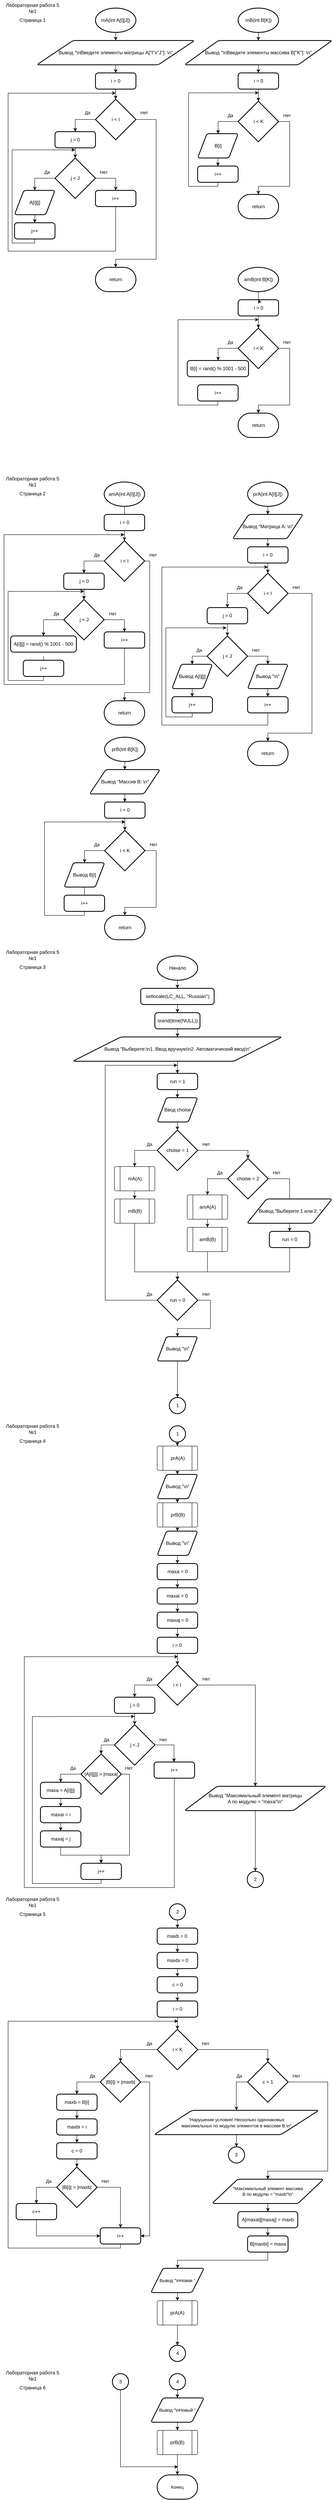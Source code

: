 <mxfile version="20.7.4" type="device" pages="3"><diagram id="77EvdC49XwbLDWk56NJu" name="1"><mxGraphModel dx="1434" dy="791" grid="1" gridSize="10" guides="1" tooltips="1" connect="1" arrows="1" fold="1" page="1" pageScale="1" pageWidth="827" pageHeight="1169" math="0" shadow="0"><root><mxCell id="0"/><mxCell id="1" parent="0"/><mxCell id="BxhFokmpJNpYJNXAFcWy-4" value="" style="edgeStyle=orthogonalEdgeStyle;rounded=0;orthogonalLoop=1;jettySize=auto;html=1;" parent="1" source="BxhFokmpJNpYJNXAFcWy-2" target="BxhFokmpJNpYJNXAFcWy-3" edge="1"><mxGeometry relative="1" as="geometry"/></mxCell><mxCell id="BxhFokmpJNpYJNXAFcWy-2" value="mA(int A[I][J])" style="strokeWidth=2;html=1;shape=mxgraph.flowchart.start_1;whiteSpace=wrap;" parent="1" vertex="1"><mxGeometry x="235.94" y="20" width="100" height="60" as="geometry"/></mxCell><mxCell id="BxhFokmpJNpYJNXAFcWy-6" value="" style="edgeStyle=orthogonalEdgeStyle;rounded=0;orthogonalLoop=1;jettySize=auto;html=1;" parent="1" source="BxhFokmpJNpYJNXAFcWy-3" target="BxhFokmpJNpYJNXAFcWy-5" edge="1"><mxGeometry relative="1" as="geometry"/></mxCell><mxCell id="BxhFokmpJNpYJNXAFcWy-3" value="Вывод&amp;nbsp;&quot;\nВведите элементы матрицы A[&quot;I&quot;x&quot;J&quot;]: \n&quot;" style="shape=parallelogram;html=1;strokeWidth=2;perimeter=parallelogramPerimeter;whiteSpace=wrap;rounded=1;arcSize=12;size=0.23;" parent="1" vertex="1"><mxGeometry x="90.94" y="100" width="390" height="60" as="geometry"/></mxCell><mxCell id="BxhFokmpJNpYJNXAFcWy-8" value="" style="edgeStyle=orthogonalEdgeStyle;rounded=0;orthogonalLoop=1;jettySize=auto;html=1;" parent="1" source="BxhFokmpJNpYJNXAFcWy-5" target="BxhFokmpJNpYJNXAFcWy-7" edge="1"><mxGeometry relative="1" as="geometry"/></mxCell><mxCell id="BxhFokmpJNpYJNXAFcWy-5" value="i = 0" style="rounded=1;whiteSpace=wrap;html=1;absoluteArcSize=1;arcSize=14;strokeWidth=2;fontSize=12;" parent="1" vertex="1"><mxGeometry x="235.94" y="180" width="100" height="40" as="geometry"/></mxCell><mxCell id="BxhFokmpJNpYJNXAFcWy-12" style="edgeStyle=orthogonalEdgeStyle;rounded=0;orthogonalLoop=1;jettySize=auto;html=1;entryX=0.5;entryY=0;entryDx=0;entryDy=0;" parent="1" source="BxhFokmpJNpYJNXAFcWy-7" target="BxhFokmpJNpYJNXAFcWy-10" edge="1"><mxGeometry relative="1" as="geometry"><Array as="points"><mxPoint x="185.94" y="295"/></Array></mxGeometry></mxCell><mxCell id="BxhFokmpJNpYJNXAFcWy-24" style="edgeStyle=orthogonalEdgeStyle;rounded=0;orthogonalLoop=1;jettySize=auto;html=1;entryX=0.5;entryY=0;entryDx=0;entryDy=0;entryPerimeter=0;" parent="1" source="BxhFokmpJNpYJNXAFcWy-7" target="BxhFokmpJNpYJNXAFcWy-23" edge="1"><mxGeometry relative="1" as="geometry"><Array as="points"><mxPoint x="385.94" y="295"/><mxPoint x="385.94" y="640"/><mxPoint x="285.94" y="640"/></Array></mxGeometry></mxCell><mxCell id="BxhFokmpJNpYJNXAFcWy-7" value="i &amp;lt; I" style="strokeWidth=2;html=1;shape=mxgraph.flowchart.decision;whiteSpace=wrap;" parent="1" vertex="1"><mxGeometry x="235.94" y="245" width="100" height="100" as="geometry"/></mxCell><mxCell id="BxhFokmpJNpYJNXAFcWy-9" value="" style="edgeStyle=orthogonalEdgeStyle;rounded=0;orthogonalLoop=1;jettySize=auto;html=1;" parent="1" source="BxhFokmpJNpYJNXAFcWy-10" target="BxhFokmpJNpYJNXAFcWy-11" edge="1"><mxGeometry relative="1" as="geometry"/></mxCell><mxCell id="BxhFokmpJNpYJNXAFcWy-10" value="j = 0" style="rounded=1;whiteSpace=wrap;html=1;absoluteArcSize=1;arcSize=14;strokeWidth=2;fontSize=12;" parent="1" vertex="1"><mxGeometry x="135.94" y="325" width="100" height="40" as="geometry"/></mxCell><mxCell id="BxhFokmpJNpYJNXAFcWy-14" style="edgeStyle=orthogonalEdgeStyle;rounded=0;orthogonalLoop=1;jettySize=auto;html=1;entryX=0.5;entryY=0;entryDx=0;entryDy=0;" parent="1" source="BxhFokmpJNpYJNXAFcWy-11" target="BxhFokmpJNpYJNXAFcWy-13" edge="1"><mxGeometry relative="1" as="geometry"><Array as="points"><mxPoint x="85.94" y="440"/></Array></mxGeometry></mxCell><mxCell id="BxhFokmpJNpYJNXAFcWy-20" style="edgeStyle=orthogonalEdgeStyle;rounded=0;orthogonalLoop=1;jettySize=auto;html=1;entryX=0.5;entryY=0;entryDx=0;entryDy=0;" parent="1" source="BxhFokmpJNpYJNXAFcWy-11" target="BxhFokmpJNpYJNXAFcWy-19" edge="1"><mxGeometry relative="1" as="geometry"><Array as="points"><mxPoint x="285.97" y="440"/></Array></mxGeometry></mxCell><mxCell id="BxhFokmpJNpYJNXAFcWy-11" value="j &amp;lt; J" style="strokeWidth=2;html=1;shape=mxgraph.flowchart.decision;whiteSpace=wrap;" parent="1" vertex="1"><mxGeometry x="135.94" y="390" width="100" height="100" as="geometry"/></mxCell><mxCell id="BxhFokmpJNpYJNXAFcWy-16" value="" style="edgeStyle=orthogonalEdgeStyle;rounded=0;orthogonalLoop=1;jettySize=auto;html=1;" parent="1" source="BxhFokmpJNpYJNXAFcWy-13" target="BxhFokmpJNpYJNXAFcWy-15" edge="1"><mxGeometry relative="1" as="geometry"/></mxCell><mxCell id="BxhFokmpJNpYJNXAFcWy-13" value="A[i][j]" style="shape=parallelogram;html=1;strokeWidth=2;perimeter=parallelogramPerimeter;whiteSpace=wrap;rounded=1;arcSize=12;size=0.23;" parent="1" vertex="1"><mxGeometry x="35.94" y="470" width="100" height="60" as="geometry"/></mxCell><mxCell id="BxhFokmpJNpYJNXAFcWy-18" style="edgeStyle=orthogonalEdgeStyle;rounded=0;orthogonalLoop=1;jettySize=auto;html=1;" parent="1" source="BxhFokmpJNpYJNXAFcWy-15" edge="1"><mxGeometry y="-14" relative="1" as="geometry"><mxPoint x="185.94" y="370" as="targetPoint"/><Array as="points"><mxPoint x="86" y="600"/><mxPoint x="30" y="600"/><mxPoint x="30" y="370"/></Array><mxPoint as="offset"/></mxGeometry></mxCell><mxCell id="BxhFokmpJNpYJNXAFcWy-15" value="j++" style="rounded=1;whiteSpace=wrap;html=1;absoluteArcSize=1;arcSize=14;strokeWidth=2;fontSize=12;" parent="1" vertex="1"><mxGeometry x="35.94" y="550" width="100" height="40" as="geometry"/></mxCell><mxCell id="BxhFokmpJNpYJNXAFcWy-21" style="edgeStyle=orthogonalEdgeStyle;rounded=0;orthogonalLoop=1;jettySize=auto;html=1;" parent="1" source="BxhFokmpJNpYJNXAFcWy-19" edge="1"><mxGeometry x="0.038" y="-14" relative="1" as="geometry"><mxPoint x="285.94" y="230" as="targetPoint"/><Array as="points"><mxPoint x="286" y="620"/><mxPoint x="20" y="620"/><mxPoint x="20" y="230"/></Array><mxPoint as="offset"/></mxGeometry></mxCell><mxCell id="BxhFokmpJNpYJNXAFcWy-19" value="i++" style="rounded=1;whiteSpace=wrap;html=1;absoluteArcSize=1;arcSize=14;strokeWidth=2;fontSize=12;" parent="1" vertex="1"><mxGeometry x="235.94" y="470" width="100" height="40" as="geometry"/></mxCell><mxCell id="BxhFokmpJNpYJNXAFcWy-23" value="return" style="strokeWidth=2;html=1;shape=mxgraph.flowchart.terminator;whiteSpace=wrap;" parent="1" vertex="1"><mxGeometry x="235.94" y="660" width="100" height="60" as="geometry"/></mxCell><mxCell id="BxhFokmpJNpYJNXAFcWy-32" value="" style="edgeStyle=orthogonalEdgeStyle;rounded=0;orthogonalLoop=1;jettySize=auto;html=1;" parent="1" source="BxhFokmpJNpYJNXAFcWy-26" target="BxhFokmpJNpYJNXAFcWy-31" edge="1"><mxGeometry relative="1" as="geometry"/></mxCell><mxCell id="BxhFokmpJNpYJNXAFcWy-26" value="mB(int B[K])" style="strokeWidth=2;html=1;shape=mxgraph.flowchart.start_1;whiteSpace=wrap;" parent="1" vertex="1"><mxGeometry x="588.5" y="20" width="100" height="60" as="geometry"/></mxCell><mxCell id="BxhFokmpJNpYJNXAFcWy-35" style="edgeStyle=orthogonalEdgeStyle;rounded=0;orthogonalLoop=1;jettySize=auto;html=1;" parent="1" source="BxhFokmpJNpYJNXAFcWy-27" target="BxhFokmpJNpYJNXAFcWy-34" edge="1"><mxGeometry relative="1" as="geometry"><Array as="points"><mxPoint x="539" y="300"/></Array></mxGeometry></mxCell><mxCell id="BxhFokmpJNpYJNXAFcWy-42" style="edgeStyle=orthogonalEdgeStyle;rounded=0;orthogonalLoop=1;jettySize=auto;html=1;entryX=0.5;entryY=0;entryDx=0;entryDy=0;entryPerimeter=0;" parent="1" source="BxhFokmpJNpYJNXAFcWy-27" target="BxhFokmpJNpYJNXAFcWy-41" edge="1"><mxGeometry relative="1" as="geometry"><Array as="points"><mxPoint x="716" y="300"/><mxPoint x="716" y="460"/><mxPoint x="639" y="460"/></Array></mxGeometry></mxCell><mxCell id="BxhFokmpJNpYJNXAFcWy-27" value="i &amp;lt; K" style="strokeWidth=2;html=1;shape=mxgraph.flowchart.decision;whiteSpace=wrap;" parent="1" vertex="1"><mxGeometry x="588.5" y="250" width="100" height="100" as="geometry"/></mxCell><mxCell id="BxhFokmpJNpYJNXAFcWy-30" value="" style="edgeStyle=orthogonalEdgeStyle;rounded=0;orthogonalLoop=1;jettySize=auto;html=1;" parent="1" source="BxhFokmpJNpYJNXAFcWy-28" target="BxhFokmpJNpYJNXAFcWy-27" edge="1"><mxGeometry relative="1" as="geometry"/></mxCell><mxCell id="BxhFokmpJNpYJNXAFcWy-28" value="i = 0" style="rounded=1;whiteSpace=wrap;html=1;absoluteArcSize=1;arcSize=14;strokeWidth=2;fontSize=12;" parent="1" vertex="1"><mxGeometry x="588.5" y="180" width="100" height="40" as="geometry"/></mxCell><mxCell id="BxhFokmpJNpYJNXAFcWy-33" value="" style="edgeStyle=orthogonalEdgeStyle;rounded=0;orthogonalLoop=1;jettySize=auto;html=1;" parent="1" source="BxhFokmpJNpYJNXAFcWy-31" target="BxhFokmpJNpYJNXAFcWy-28" edge="1"><mxGeometry relative="1" as="geometry"/></mxCell><mxCell id="BxhFokmpJNpYJNXAFcWy-31" value="Вывод&amp;nbsp;&quot;\nВведите элементы массива B[&quot;K&quot;]: \n&quot;" style="shape=parallelogram;html=1;strokeWidth=2;perimeter=parallelogramPerimeter;whiteSpace=wrap;rounded=1;arcSize=12;size=0.23;" parent="1" vertex="1"><mxGeometry x="456" y="100" width="365" height="60" as="geometry"/></mxCell><mxCell id="BxhFokmpJNpYJNXAFcWy-39" value="" style="edgeStyle=orthogonalEdgeStyle;rounded=0;orthogonalLoop=1;jettySize=auto;html=1;" parent="1" source="BxhFokmpJNpYJNXAFcWy-34" target="BxhFokmpJNpYJNXAFcWy-38" edge="1"><mxGeometry relative="1" as="geometry"/></mxCell><mxCell id="BxhFokmpJNpYJNXAFcWy-34" value="B[i]" style="shape=parallelogram;html=1;strokeWidth=2;perimeter=parallelogramPerimeter;whiteSpace=wrap;rounded=1;arcSize=12;size=0.23;" parent="1" vertex="1"><mxGeometry x="488.5" y="330" width="100" height="60" as="geometry"/></mxCell><mxCell id="BxhFokmpJNpYJNXAFcWy-40" style="edgeStyle=orthogonalEdgeStyle;rounded=0;orthogonalLoop=1;jettySize=auto;html=1;" parent="1" source="BxhFokmpJNpYJNXAFcWy-38" edge="1"><mxGeometry relative="1" as="geometry"><mxPoint x="639.414" y="229.172" as="targetPoint"/><Array as="points"><mxPoint x="539" y="460"/><mxPoint x="466" y="460"/><mxPoint x="466" y="229"/></Array></mxGeometry></mxCell><mxCell id="BxhFokmpJNpYJNXAFcWy-38" value="i++" style="rounded=1;whiteSpace=wrap;html=1;absoluteArcSize=1;arcSize=14;strokeWidth=2;fontSize=12;" parent="1" vertex="1"><mxGeometry x="488.5" y="410" width="100" height="40" as="geometry"/></mxCell><mxCell id="BxhFokmpJNpYJNXAFcWy-41" value="return" style="strokeWidth=2;html=1;shape=mxgraph.flowchart.terminator;whiteSpace=wrap;" parent="1" vertex="1"><mxGeometry x="588.5" y="480" width="100" height="60" as="geometry"/></mxCell><mxCell id="BxhFokmpJNpYJNXAFcWy-45" value="amA(int A[I][J])" style="strokeWidth=2;html=1;shape=mxgraph.flowchart.start_1;whiteSpace=wrap;" parent="1" vertex="1"><mxGeometry x="257.52" y="1190" width="100" height="60" as="geometry"/></mxCell><mxCell id="BxhFokmpJNpYJNXAFcWy-46" value="" style="edgeStyle=orthogonalEdgeStyle;rounded=0;orthogonalLoop=1;jettySize=auto;html=1;" parent="1" target="BxhFokmpJNpYJNXAFcWy-49" edge="1"><mxGeometry relative="1" as="geometry"><mxPoint x="307.553" y="1250" as="sourcePoint"/></mxGeometry></mxCell><mxCell id="BxhFokmpJNpYJNXAFcWy-48" value="" style="edgeStyle=orthogonalEdgeStyle;rounded=0;orthogonalLoop=1;jettySize=auto;html=1;" parent="1" source="BxhFokmpJNpYJNXAFcWy-49" target="BxhFokmpJNpYJNXAFcWy-52" edge="1"><mxGeometry relative="1" as="geometry"/></mxCell><mxCell id="BxhFokmpJNpYJNXAFcWy-49" value="i = 0" style="rounded=1;whiteSpace=wrap;html=1;absoluteArcSize=1;arcSize=14;strokeWidth=2;fontSize=12;" parent="1" vertex="1"><mxGeometry x="257.52" y="1270" width="100" height="40" as="geometry"/></mxCell><mxCell id="BxhFokmpJNpYJNXAFcWy-50" style="edgeStyle=orthogonalEdgeStyle;rounded=0;orthogonalLoop=1;jettySize=auto;html=1;entryX=0.5;entryY=0;entryDx=0;entryDy=0;" parent="1" source="BxhFokmpJNpYJNXAFcWy-52" target="BxhFokmpJNpYJNXAFcWy-54" edge="1"><mxGeometry relative="1" as="geometry"><Array as="points"><mxPoint x="207.52" y="1385"/></Array></mxGeometry></mxCell><mxCell id="BxhFokmpJNpYJNXAFcWy-51" style="edgeStyle=orthogonalEdgeStyle;rounded=0;orthogonalLoop=1;jettySize=auto;html=1;entryX=0.5;entryY=0;entryDx=0;entryDy=0;entryPerimeter=0;" parent="1" source="BxhFokmpJNpYJNXAFcWy-52" target="BxhFokmpJNpYJNXAFcWy-64" edge="1"><mxGeometry relative="1" as="geometry"><Array as="points"><mxPoint x="370" y="1385"/><mxPoint x="370" y="1710"/><mxPoint x="308" y="1710"/></Array></mxGeometry></mxCell><mxCell id="BxhFokmpJNpYJNXAFcWy-52" value="i &amp;lt; I" style="strokeWidth=2;html=1;shape=mxgraph.flowchart.decision;whiteSpace=wrap;" parent="1" vertex="1"><mxGeometry x="257.52" y="1335" width="100" height="100" as="geometry"/></mxCell><mxCell id="BxhFokmpJNpYJNXAFcWy-53" value="" style="edgeStyle=orthogonalEdgeStyle;rounded=0;orthogonalLoop=1;jettySize=auto;html=1;" parent="1" source="BxhFokmpJNpYJNXAFcWy-54" target="BxhFokmpJNpYJNXAFcWy-57" edge="1"><mxGeometry relative="1" as="geometry"/></mxCell><mxCell id="BxhFokmpJNpYJNXAFcWy-54" value="j = 0" style="rounded=1;whiteSpace=wrap;html=1;absoluteArcSize=1;arcSize=14;strokeWidth=2;fontSize=12;" parent="1" vertex="1"><mxGeometry x="157.52" y="1415" width="100" height="40" as="geometry"/></mxCell><mxCell id="BxhFokmpJNpYJNXAFcWy-55" style="edgeStyle=orthogonalEdgeStyle;rounded=0;orthogonalLoop=1;jettySize=auto;html=1;entryX=0.5;entryY=0;entryDx=0;entryDy=0;" parent="1" source="BxhFokmpJNpYJNXAFcWy-57" target="BxhFokmpJNpYJNXAFcWy-65" edge="1"><mxGeometry relative="1" as="geometry"><Array as="points"><mxPoint x="108.02" y="1530"/></Array><mxPoint x="107.52" y="1560" as="targetPoint"/></mxGeometry></mxCell><mxCell id="BxhFokmpJNpYJNXAFcWy-56" style="edgeStyle=orthogonalEdgeStyle;rounded=0;orthogonalLoop=1;jettySize=auto;html=1;entryX=0.5;entryY=0;entryDx=0;entryDy=0;" parent="1" source="BxhFokmpJNpYJNXAFcWy-57" target="BxhFokmpJNpYJNXAFcWy-63" edge="1"><mxGeometry relative="1" as="geometry"><Array as="points"><mxPoint x="307.55" y="1530"/></Array></mxGeometry></mxCell><mxCell id="BxhFokmpJNpYJNXAFcWy-57" value="j &amp;lt; J" style="strokeWidth=2;html=1;shape=mxgraph.flowchart.decision;whiteSpace=wrap;" parent="1" vertex="1"><mxGeometry x="157.52" y="1480" width="100" height="100" as="geometry"/></mxCell><mxCell id="BxhFokmpJNpYJNXAFcWy-58" value="" style="edgeStyle=orthogonalEdgeStyle;rounded=0;orthogonalLoop=1;jettySize=auto;html=1;" parent="1" target="BxhFokmpJNpYJNXAFcWy-61" edge="1"><mxGeometry relative="1" as="geometry"><mxPoint x="107.553" y="1620" as="sourcePoint"/></mxGeometry></mxCell><mxCell id="BxhFokmpJNpYJNXAFcWy-60" style="edgeStyle=orthogonalEdgeStyle;rounded=0;orthogonalLoop=1;jettySize=auto;html=1;" parent="1" source="BxhFokmpJNpYJNXAFcWy-61" edge="1"><mxGeometry relative="1" as="geometry"><mxPoint x="207.52" y="1460" as="targetPoint"/><Array as="points"><mxPoint x="108" y="1680"/><mxPoint x="20" y="1680"/><mxPoint x="20" y="1460"/></Array></mxGeometry></mxCell><mxCell id="BxhFokmpJNpYJNXAFcWy-61" value="j++" style="rounded=1;whiteSpace=wrap;html=1;absoluteArcSize=1;arcSize=14;strokeWidth=2;fontSize=12;" parent="1" vertex="1"><mxGeometry x="57.52" y="1630" width="100" height="40" as="geometry"/></mxCell><mxCell id="BxhFokmpJNpYJNXAFcWy-62" style="edgeStyle=orthogonalEdgeStyle;rounded=0;orthogonalLoop=1;jettySize=auto;html=1;" parent="1" source="BxhFokmpJNpYJNXAFcWy-63" edge="1"><mxGeometry relative="1" as="geometry"><mxPoint x="307.52" y="1320" as="targetPoint"/><Array as="points"><mxPoint x="308" y="1690"/><mxPoint x="10" y="1690"/><mxPoint x="10" y="1320"/></Array></mxGeometry></mxCell><mxCell id="BxhFokmpJNpYJNXAFcWy-63" value="i++" style="rounded=1;whiteSpace=wrap;html=1;absoluteArcSize=1;arcSize=14;strokeWidth=2;fontSize=12;" parent="1" vertex="1"><mxGeometry x="257.52" y="1560" width="100" height="40" as="geometry"/></mxCell><mxCell id="BxhFokmpJNpYJNXAFcWy-64" value="return" style="strokeWidth=2;html=1;shape=mxgraph.flowchart.terminator;whiteSpace=wrap;" parent="1" vertex="1"><mxGeometry x="257.52" y="1730" width="100" height="60" as="geometry"/></mxCell><mxCell id="BxhFokmpJNpYJNXAFcWy-65" value="A[i][j] = rand() % 1001 - 500" style="rounded=1;whiteSpace=wrap;html=1;absoluteArcSize=1;arcSize=14;strokeWidth=2;fontSize=12;" parent="1" vertex="1"><mxGeometry x="26.27" y="1570" width="162.5" height="40" as="geometry"/></mxCell><mxCell id="BxhFokmpJNpYJNXAFcWy-67" value="amB(int B[K])" style="strokeWidth=2;html=1;shape=mxgraph.flowchart.start_1;whiteSpace=wrap;" parent="1" vertex="1"><mxGeometry x="588.5" y="660" width="100" height="60" as="geometry"/></mxCell><mxCell id="BxhFokmpJNpYJNXAFcWy-68" style="edgeStyle=orthogonalEdgeStyle;rounded=0;orthogonalLoop=1;jettySize=auto;html=1;" parent="1" source="BxhFokmpJNpYJNXAFcWy-70" edge="1"><mxGeometry relative="1" as="geometry"><Array as="points"><mxPoint x="539" y="860"/></Array><mxPoint x="539" y="890" as="targetPoint"/></mxGeometry></mxCell><mxCell id="BxhFokmpJNpYJNXAFcWy-69" style="edgeStyle=orthogonalEdgeStyle;rounded=0;orthogonalLoop=1;jettySize=auto;html=1;entryX=0.5;entryY=0;entryDx=0;entryDy=0;entryPerimeter=0;" parent="1" source="BxhFokmpJNpYJNXAFcWy-70" target="BxhFokmpJNpYJNXAFcWy-79" edge="1"><mxGeometry relative="1" as="geometry"><Array as="points"><mxPoint x="716" y="860"/><mxPoint x="716" y="1000"/><mxPoint x="639" y="1000"/></Array></mxGeometry></mxCell><mxCell id="BxhFokmpJNpYJNXAFcWy-70" value="i &amp;lt; K" style="strokeWidth=2;html=1;shape=mxgraph.flowchart.decision;whiteSpace=wrap;" parent="1" vertex="1"><mxGeometry x="588.5" y="810" width="100" height="100" as="geometry"/></mxCell><mxCell id="BxhFokmpJNpYJNXAFcWy-71" value="" style="edgeStyle=orthogonalEdgeStyle;rounded=0;orthogonalLoop=1;jettySize=auto;html=1;" parent="1" source="BxhFokmpJNpYJNXAFcWy-72" target="BxhFokmpJNpYJNXAFcWy-70" edge="1"><mxGeometry relative="1" as="geometry"/></mxCell><mxCell id="BxhFokmpJNpYJNXAFcWy-72" value="i = 0" style="rounded=1;whiteSpace=wrap;html=1;absoluteArcSize=1;arcSize=14;strokeWidth=2;fontSize=12;" parent="1" vertex="1"><mxGeometry x="588.5" y="740" width="100" height="40" as="geometry"/></mxCell><mxCell id="BxhFokmpJNpYJNXAFcWy-73" value="" style="edgeStyle=orthogonalEdgeStyle;rounded=0;orthogonalLoop=1;jettySize=auto;html=1;" parent="1" target="BxhFokmpJNpYJNXAFcWy-72" edge="1"><mxGeometry relative="1" as="geometry"><mxPoint x="638.533" y="720" as="sourcePoint"/></mxGeometry></mxCell><mxCell id="BxhFokmpJNpYJNXAFcWy-75" value="" style="edgeStyle=orthogonalEdgeStyle;rounded=0;orthogonalLoop=1;jettySize=auto;html=1;" parent="1" target="BxhFokmpJNpYJNXAFcWy-78" edge="1"><mxGeometry relative="1" as="geometry"><mxPoint x="538.533" y="950" as="sourcePoint"/></mxGeometry></mxCell><mxCell id="BxhFokmpJNpYJNXAFcWy-77" style="edgeStyle=orthogonalEdgeStyle;rounded=0;orthogonalLoop=1;jettySize=auto;html=1;" parent="1" source="BxhFokmpJNpYJNXAFcWy-78" edge="1"><mxGeometry x="-0.004" y="16" relative="1" as="geometry"><mxPoint x="639.414" y="789.172" as="targetPoint"/><Array as="points"><mxPoint x="539" y="1000"/><mxPoint x="440" y="1000"/><mxPoint x="440" y="789"/></Array><mxPoint as="offset"/></mxGeometry></mxCell><mxCell id="BxhFokmpJNpYJNXAFcWy-78" value="i++" style="rounded=1;whiteSpace=wrap;html=1;absoluteArcSize=1;arcSize=14;strokeWidth=2;fontSize=12;" parent="1" vertex="1"><mxGeometry x="488.5" y="950" width="100" height="40" as="geometry"/></mxCell><mxCell id="BxhFokmpJNpYJNXAFcWy-79" value="return" style="strokeWidth=2;html=1;shape=mxgraph.flowchart.terminator;whiteSpace=wrap;" parent="1" vertex="1"><mxGeometry x="588.5" y="1020" width="100" height="60" as="geometry"/></mxCell><mxCell id="BxhFokmpJNpYJNXAFcWy-80" value="B[i] = rand() % 1001 - 500" style="rounded=1;whiteSpace=wrap;html=1;absoluteArcSize=1;arcSize=14;strokeWidth=2;fontSize=12;" parent="1" vertex="1"><mxGeometry x="462.75" y="890" width="151.5" height="40" as="geometry"/></mxCell><mxCell id="BxhFokmpJNpYJNXAFcWy-83" value="" style="edgeStyle=orthogonalEdgeStyle;rounded=0;orthogonalLoop=1;jettySize=auto;html=1;" parent="1" source="BxhFokmpJNpYJNXAFcWy-81" target="BxhFokmpJNpYJNXAFcWy-82" edge="1"><mxGeometry relative="1" as="geometry"/></mxCell><mxCell id="BxhFokmpJNpYJNXAFcWy-81" value="prA(int A[I][J])" style="strokeWidth=2;html=1;shape=mxgraph.flowchart.start_1;whiteSpace=wrap;" parent="1" vertex="1"><mxGeometry x="611.94" y="1190" width="100" height="60" as="geometry"/></mxCell><mxCell id="BxhFokmpJNpYJNXAFcWy-87" style="edgeStyle=orthogonalEdgeStyle;rounded=0;orthogonalLoop=1;jettySize=auto;html=1;entryX=0.5;entryY=0;entryDx=0;entryDy=0;" parent="1" source="BxhFokmpJNpYJNXAFcWy-82" target="BxhFokmpJNpYJNXAFcWy-84" edge="1"><mxGeometry relative="1" as="geometry"/></mxCell><mxCell id="BxhFokmpJNpYJNXAFcWy-82" value="Вывод&amp;nbsp;&quot;Матрица A: \n&quot;" style="shape=parallelogram;html=1;strokeWidth=2;perimeter=parallelogramPerimeter;whiteSpace=wrap;rounded=1;arcSize=12;size=0.23;" parent="1" vertex="1"><mxGeometry x="574.94" y="1270" width="174" height="60" as="geometry"/></mxCell><mxCell id="BxhFokmpJNpYJNXAFcWy-88" style="edgeStyle=orthogonalEdgeStyle;rounded=0;orthogonalLoop=1;jettySize=auto;html=1;" parent="1" source="BxhFokmpJNpYJNXAFcWy-84" target="BxhFokmpJNpYJNXAFcWy-86" edge="1"><mxGeometry relative="1" as="geometry"/></mxCell><mxCell id="BxhFokmpJNpYJNXAFcWy-84" value="i = 0" style="rounded=1;whiteSpace=wrap;html=1;absoluteArcSize=1;arcSize=14;strokeWidth=2;fontSize=12;" parent="1" vertex="1"><mxGeometry x="611.94" y="1350" width="100" height="40" as="geometry"/></mxCell><mxCell id="BxhFokmpJNpYJNXAFcWy-90" style="edgeStyle=orthogonalEdgeStyle;rounded=0;orthogonalLoop=1;jettySize=auto;html=1;entryX=0.5;entryY=0;entryDx=0;entryDy=0;" parent="1" source="BxhFokmpJNpYJNXAFcWy-86" target="BxhFokmpJNpYJNXAFcWy-89" edge="1"><mxGeometry relative="1" as="geometry"><Array as="points"><mxPoint x="561.94" y="1465"/></Array></mxGeometry></mxCell><mxCell id="BxhFokmpJNpYJNXAFcWy-101" style="edgeStyle=orthogonalEdgeStyle;rounded=0;orthogonalLoop=1;jettySize=auto;html=1;entryX=0.5;entryY=0;entryDx=0;entryDy=0;entryPerimeter=0;" parent="1" source="BxhFokmpJNpYJNXAFcWy-86" target="BxhFokmpJNpYJNXAFcWy-113" edge="1"><mxGeometry relative="1" as="geometry"><mxPoint x="771" y="1490" as="targetPoint"/><Array as="points"><mxPoint x="771" y="1465"/><mxPoint x="771" y="1810"/><mxPoint x="662" y="1810"/></Array></mxGeometry></mxCell><mxCell id="BxhFokmpJNpYJNXAFcWy-86" value="i &amp;lt; I" style="strokeWidth=2;html=1;shape=mxgraph.flowchart.decision;whiteSpace=wrap;" parent="1" vertex="1"><mxGeometry x="611.94" y="1415" width="100" height="100" as="geometry"/></mxCell><mxCell id="BxhFokmpJNpYJNXAFcWy-93" value="" style="edgeStyle=orthogonalEdgeStyle;rounded=0;orthogonalLoop=1;jettySize=auto;html=1;entryX=0.5;entryY=0;entryDx=0;entryDy=0;entryPerimeter=0;" parent="1" source="BxhFokmpJNpYJNXAFcWy-89" target="BxhFokmpJNpYJNXAFcWy-103" edge="1"><mxGeometry relative="1" as="geometry"><mxPoint x="561.94" y="1560" as="targetPoint"/></mxGeometry></mxCell><mxCell id="BxhFokmpJNpYJNXAFcWy-89" value="j = 0" style="rounded=1;whiteSpace=wrap;html=1;absoluteArcSize=1;arcSize=14;strokeWidth=2;fontSize=12;" parent="1" vertex="1"><mxGeometry x="511.94" y="1500" width="100" height="40" as="geometry"/></mxCell><mxCell id="BxhFokmpJNpYJNXAFcWy-98" value="" style="edgeStyle=orthogonalEdgeStyle;rounded=0;orthogonalLoop=1;jettySize=auto;html=1;" parent="1" source="BxhFokmpJNpYJNXAFcWy-96" target="BxhFokmpJNpYJNXAFcWy-97" edge="1"><mxGeometry relative="1" as="geometry"/></mxCell><mxCell id="BxhFokmpJNpYJNXAFcWy-96" value="Вывод A[i][j]" style="shape=parallelogram;html=1;strokeWidth=2;perimeter=parallelogramPerimeter;whiteSpace=wrap;rounded=1;arcSize=12;size=0.23;" parent="1" vertex="1"><mxGeometry x="425.0" y="1640" width="100" height="60" as="geometry"/></mxCell><mxCell id="BxhFokmpJNpYJNXAFcWy-111" style="edgeStyle=orthogonalEdgeStyle;rounded=0;orthogonalLoop=1;jettySize=auto;html=1;" parent="1" source="BxhFokmpJNpYJNXAFcWy-97" edge="1"><mxGeometry relative="1" as="geometry"><mxPoint x="560" y="1550" as="targetPoint"/><Array as="points"><mxPoint x="475" y="1770"/><mxPoint x="410" y="1770"/><mxPoint x="410" y="1550"/></Array></mxGeometry></mxCell><mxCell id="BxhFokmpJNpYJNXAFcWy-97" value="j++" style="rounded=1;whiteSpace=wrap;html=1;absoluteArcSize=1;arcSize=14;strokeWidth=2;fontSize=12;" parent="1" vertex="1"><mxGeometry x="425.0" y="1720" width="100" height="40" as="geometry"/></mxCell><mxCell id="BxhFokmpJNpYJNXAFcWy-112" style="edgeStyle=orthogonalEdgeStyle;rounded=0;orthogonalLoop=1;jettySize=auto;html=1;" parent="1" source="BxhFokmpJNpYJNXAFcWy-102" edge="1"><mxGeometry relative="1" as="geometry"><mxPoint x="661.94" y="1400" as="targetPoint"/><Array as="points"><mxPoint x="662" y="1790"/><mxPoint x="400" y="1790"/><mxPoint x="400" y="1400"/></Array></mxGeometry></mxCell><mxCell id="BxhFokmpJNpYJNXAFcWy-102" value="i++" style="rounded=1;whiteSpace=wrap;html=1;absoluteArcSize=1;arcSize=14;strokeWidth=2;fontSize=12;" parent="1" vertex="1"><mxGeometry x="611.94" y="1720" width="100" height="40" as="geometry"/></mxCell><mxCell id="BxhFokmpJNpYJNXAFcWy-104" style="edgeStyle=orthogonalEdgeStyle;rounded=0;orthogonalLoop=1;jettySize=auto;html=1;" parent="1" source="BxhFokmpJNpYJNXAFcWy-103" target="BxhFokmpJNpYJNXAFcWy-96" edge="1"><mxGeometry relative="1" as="geometry"><Array as="points"><mxPoint x="475" y="1620"/></Array></mxGeometry></mxCell><mxCell id="BxhFokmpJNpYJNXAFcWy-109" style="edgeStyle=orthogonalEdgeStyle;rounded=0;orthogonalLoop=1;jettySize=auto;html=1;" parent="1" source="BxhFokmpJNpYJNXAFcWy-103" target="BxhFokmpJNpYJNXAFcWy-108" edge="1"><mxGeometry relative="1" as="geometry"><Array as="points"><mxPoint x="662" y="1620"/></Array></mxGeometry></mxCell><mxCell id="BxhFokmpJNpYJNXAFcWy-103" value="j &amp;lt; J" style="strokeWidth=2;html=1;shape=mxgraph.flowchart.decision;whiteSpace=wrap;" parent="1" vertex="1"><mxGeometry x="511.94" y="1570" width="100" height="100" as="geometry"/></mxCell><mxCell id="BxhFokmpJNpYJNXAFcWy-110" value="" style="edgeStyle=orthogonalEdgeStyle;rounded=0;orthogonalLoop=1;jettySize=auto;html=1;" parent="1" source="BxhFokmpJNpYJNXAFcWy-108" target="BxhFokmpJNpYJNXAFcWy-102" edge="1"><mxGeometry relative="1" as="geometry"/></mxCell><mxCell id="BxhFokmpJNpYJNXAFcWy-108" value="Вывод &quot;\n&quot;" style="shape=parallelogram;html=1;strokeWidth=2;perimeter=parallelogramPerimeter;whiteSpace=wrap;rounded=1;arcSize=12;size=0.23;" parent="1" vertex="1"><mxGeometry x="611.94" y="1640" width="100" height="60" as="geometry"/></mxCell><mxCell id="BxhFokmpJNpYJNXAFcWy-113" value="return" style="strokeWidth=2;html=1;shape=mxgraph.flowchart.terminator;whiteSpace=wrap;" parent="1" vertex="1"><mxGeometry x="611.94" y="1830" width="100" height="60" as="geometry"/></mxCell><mxCell id="BxhFokmpJNpYJNXAFcWy-127" value="" style="edgeStyle=orthogonalEdgeStyle;rounded=0;orthogonalLoop=1;jettySize=auto;html=1;" parent="1" source="BxhFokmpJNpYJNXAFcWy-114" target="BxhFokmpJNpYJNXAFcWy-126" edge="1"><mxGeometry relative="1" as="geometry"/></mxCell><mxCell id="BxhFokmpJNpYJNXAFcWy-114" value="prB(int B[K])" style="strokeWidth=2;html=1;shape=mxgraph.flowchart.start_1;whiteSpace=wrap;" parent="1" vertex="1"><mxGeometry x="258.5" y="1820" width="100" height="60" as="geometry"/></mxCell><mxCell id="BxhFokmpJNpYJNXAFcWy-115" style="edgeStyle=orthogonalEdgeStyle;rounded=0;orthogonalLoop=1;jettySize=auto;html=1;" parent="1" source="BxhFokmpJNpYJNXAFcWy-117" edge="1"><mxGeometry relative="1" as="geometry"><Array as="points"><mxPoint x="209" y="2100"/></Array><mxPoint x="209" y="2130" as="targetPoint"/></mxGeometry></mxCell><mxCell id="BxhFokmpJNpYJNXAFcWy-116" style="edgeStyle=orthogonalEdgeStyle;rounded=0;orthogonalLoop=1;jettySize=auto;html=1;entryX=0.5;entryY=0;entryDx=0;entryDy=0;entryPerimeter=0;" parent="1" source="BxhFokmpJNpYJNXAFcWy-117" target="BxhFokmpJNpYJNXAFcWy-124" edge="1"><mxGeometry relative="1" as="geometry"><Array as="points"><mxPoint x="386" y="2100"/><mxPoint x="386" y="2240"/><mxPoint x="309" y="2240"/></Array></mxGeometry></mxCell><mxCell id="BxhFokmpJNpYJNXAFcWy-117" value="i &amp;lt; K" style="strokeWidth=2;html=1;shape=mxgraph.flowchart.decision;whiteSpace=wrap;" parent="1" vertex="1"><mxGeometry x="258.5" y="2050" width="100" height="100" as="geometry"/></mxCell><mxCell id="BxhFokmpJNpYJNXAFcWy-118" value="" style="edgeStyle=orthogonalEdgeStyle;rounded=0;orthogonalLoop=1;jettySize=auto;html=1;" parent="1" source="BxhFokmpJNpYJNXAFcWy-119" target="BxhFokmpJNpYJNXAFcWy-117" edge="1"><mxGeometry relative="1" as="geometry"/></mxCell><mxCell id="BxhFokmpJNpYJNXAFcWy-119" value="i = 0" style="rounded=1;whiteSpace=wrap;html=1;absoluteArcSize=1;arcSize=14;strokeWidth=2;fontSize=12;" parent="1" vertex="1"><mxGeometry x="258.5" y="1980" width="100" height="40" as="geometry"/></mxCell><mxCell id="BxhFokmpJNpYJNXAFcWy-121" value="" style="edgeStyle=orthogonalEdgeStyle;rounded=0;orthogonalLoop=1;jettySize=auto;html=1;" parent="1" target="BxhFokmpJNpYJNXAFcWy-123" edge="1"><mxGeometry relative="1" as="geometry"><mxPoint x="208.533" y="2190" as="sourcePoint"/></mxGeometry></mxCell><mxCell id="BxhFokmpJNpYJNXAFcWy-122" style="edgeStyle=orthogonalEdgeStyle;rounded=0;orthogonalLoop=1;jettySize=auto;html=1;" parent="1" source="BxhFokmpJNpYJNXAFcWy-123" edge="1"><mxGeometry x="-0.004" y="16" relative="1" as="geometry"><mxPoint x="309.414" y="2029.172" as="targetPoint"/><Array as="points"><mxPoint x="209" y="2260"/><mxPoint x="110" y="2260"/><mxPoint x="110" y="2029"/></Array><mxPoint as="offset"/></mxGeometry></mxCell><mxCell id="BxhFokmpJNpYJNXAFcWy-123" value="i++" style="rounded=1;whiteSpace=wrap;html=1;absoluteArcSize=1;arcSize=14;strokeWidth=2;fontSize=12;" parent="1" vertex="1"><mxGeometry x="158.5" y="2210" width="100" height="40" as="geometry"/></mxCell><mxCell id="BxhFokmpJNpYJNXAFcWy-124" value="return" style="strokeWidth=2;html=1;shape=mxgraph.flowchart.terminator;whiteSpace=wrap;" parent="1" vertex="1"><mxGeometry x="258.5" y="2260" width="100" height="60" as="geometry"/></mxCell><mxCell id="BxhFokmpJNpYJNXAFcWy-128" value="" style="edgeStyle=orthogonalEdgeStyle;rounded=0;orthogonalLoop=1;jettySize=auto;html=1;" parent="1" source="BxhFokmpJNpYJNXAFcWy-126" target="BxhFokmpJNpYJNXAFcWy-119" edge="1"><mxGeometry relative="1" as="geometry"/></mxCell><mxCell id="BxhFokmpJNpYJNXAFcWy-126" value="Вывод&amp;nbsp;&quot;Массив B: \n&quot;" style="shape=parallelogram;html=1;strokeWidth=2;perimeter=parallelogramPerimeter;whiteSpace=wrap;rounded=1;arcSize=12;size=0.23;" parent="1" vertex="1"><mxGeometry x="221.5" y="1900" width="174" height="60" as="geometry"/></mxCell><mxCell id="BxhFokmpJNpYJNXAFcWy-130" value="Вывод B[i]" style="shape=parallelogram;html=1;strokeWidth=2;perimeter=parallelogramPerimeter;whiteSpace=wrap;rounded=1;arcSize=12;size=0.23;" parent="1" vertex="1"><mxGeometry x="158.5" y="2130" width="100" height="60" as="geometry"/></mxCell><mxCell id="BxhFokmpJNpYJNXAFcWy-135" value="" style="edgeStyle=orthogonalEdgeStyle;rounded=0;orthogonalLoop=1;jettySize=auto;html=1;" parent="1" source="BxhFokmpJNpYJNXAFcWy-131" target="BxhFokmpJNpYJNXAFcWy-134" edge="1"><mxGeometry relative="1" as="geometry"/></mxCell><mxCell id="BxhFokmpJNpYJNXAFcWy-131" value="Начало" style="strokeWidth=2;html=1;shape=mxgraph.flowchart.start_1;whiteSpace=wrap;" parent="1" vertex="1"><mxGeometry x="388.5" y="2360" width="100" height="60" as="geometry"/></mxCell><mxCell id="BxhFokmpJNpYJNXAFcWy-137" value="" style="edgeStyle=orthogonalEdgeStyle;rounded=0;orthogonalLoop=1;jettySize=auto;html=1;" parent="1" source="BxhFokmpJNpYJNXAFcWy-134" target="BxhFokmpJNpYJNXAFcWy-136" edge="1"><mxGeometry relative="1" as="geometry"/></mxCell><mxCell id="BxhFokmpJNpYJNXAFcWy-134" value="setlocale(LC_ALL, &quot;Russian&quot;)" style="rounded=1;whiteSpace=wrap;html=1;absoluteArcSize=1;arcSize=14;strokeWidth=2;fontSize=12;" parent="1" vertex="1"><mxGeometry x="347.75" y="2440" width="181.5" height="40" as="geometry"/></mxCell><mxCell id="nocwZhFEYMj4tYCpcamr-1" style="edgeStyle=orthogonalEdgeStyle;rounded=0;orthogonalLoop=1;jettySize=auto;html=1;entryX=0.5;entryY=0;entryDx=0;entryDy=0;fontSize=11;" parent="1" source="BxhFokmpJNpYJNXAFcWy-136" target="BxhFokmpJNpYJNXAFcWy-138" edge="1"><mxGeometry relative="1" as="geometry"/></mxCell><mxCell id="BxhFokmpJNpYJNXAFcWy-136" value="srand(time(NULL))" style="rounded=1;whiteSpace=wrap;html=1;absoluteArcSize=1;arcSize=14;strokeWidth=2;fontSize=12;" parent="1" vertex="1"><mxGeometry x="382.75" y="2500" width="111.5" height="40" as="geometry"/></mxCell><mxCell id="BxhFokmpJNpYJNXAFcWy-142" value="" style="edgeStyle=orthogonalEdgeStyle;rounded=0;orthogonalLoop=1;jettySize=auto;html=1;" parent="1" source="BxhFokmpJNpYJNXAFcWy-138" target="BxhFokmpJNpYJNXAFcWy-141" edge="1"><mxGeometry relative="1" as="geometry"/></mxCell><mxCell id="BxhFokmpJNpYJNXAFcWy-138" value="Вывод&amp;nbsp;&quot;Выберите:\n1. Ввод вручную\n2. Автоматический ввод\n&quot;" style="shape=parallelogram;html=1;strokeWidth=2;perimeter=parallelogramPerimeter;whiteSpace=wrap;rounded=1;arcSize=12;size=0.23;" parent="1" vertex="1"><mxGeometry x="179.88" y="2560" width="517.25" height="60" as="geometry"/></mxCell><mxCell id="BxhFokmpJNpYJNXAFcWy-144" value="" style="edgeStyle=orthogonalEdgeStyle;rounded=0;orthogonalLoop=1;jettySize=auto;html=1;" parent="1" source="BxhFokmpJNpYJNXAFcWy-141" target="BxhFokmpJNpYJNXAFcWy-143" edge="1"><mxGeometry relative="1" as="geometry"/></mxCell><mxCell id="BxhFokmpJNpYJNXAFcWy-141" value="run = 1" style="rounded=1;whiteSpace=wrap;html=1;absoluteArcSize=1;arcSize=14;strokeWidth=2;fontSize=12;" parent="1" vertex="1"><mxGeometry x="388.51" y="2650" width="100" height="40" as="geometry"/></mxCell><mxCell id="BxhFokmpJNpYJNXAFcWy-146" value="" style="edgeStyle=orthogonalEdgeStyle;rounded=0;orthogonalLoop=1;jettySize=auto;html=1;" parent="1" source="BxhFokmpJNpYJNXAFcWy-143" target="BxhFokmpJNpYJNXAFcWy-145" edge="1"><mxGeometry relative="1" as="geometry"/></mxCell><mxCell id="BxhFokmpJNpYJNXAFcWy-143" value="Ввод choise" style="shape=parallelogram;html=1;strokeWidth=2;perimeter=parallelogramPerimeter;whiteSpace=wrap;rounded=1;arcSize=12;size=0.23;" parent="1" vertex="1"><mxGeometry x="388.5" y="2710" width="100" height="60" as="geometry"/></mxCell><mxCell id="BxhFokmpJNpYJNXAFcWy-149" style="edgeStyle=orthogonalEdgeStyle;rounded=0;orthogonalLoop=1;jettySize=auto;html=1;entryX=0.5;entryY=0;entryDx=0;entryDy=0;" parent="1" source="BxhFokmpJNpYJNXAFcWy-145" target="BxhFokmpJNpYJNXAFcWy-148" edge="1"><mxGeometry relative="1" as="geometry"/></mxCell><mxCell id="BxhFokmpJNpYJNXAFcWy-156" style="edgeStyle=orthogonalEdgeStyle;rounded=0;orthogonalLoop=1;jettySize=auto;html=1;entryX=0.5;entryY=0;entryDx=0;entryDy=0;entryPerimeter=0;" parent="1" source="BxhFokmpJNpYJNXAFcWy-145" target="BxhFokmpJNpYJNXAFcWy-155" edge="1"><mxGeometry relative="1" as="geometry"><Array as="points"><mxPoint x="613" y="2840"/></Array></mxGeometry></mxCell><mxCell id="BxhFokmpJNpYJNXAFcWy-145" value="choise = 1" style="strokeWidth=2;html=1;shape=mxgraph.flowchart.decision;whiteSpace=wrap;" parent="1" vertex="1"><mxGeometry x="388.51" y="2790" width="100" height="100" as="geometry"/></mxCell><mxCell id="BxhFokmpJNpYJNXAFcWy-154" style="edgeStyle=orthogonalEdgeStyle;rounded=0;orthogonalLoop=1;jettySize=auto;html=1;entryX=0.5;entryY=0;entryDx=0;entryDy=0;" parent="1" source="BxhFokmpJNpYJNXAFcWy-148" target="BxhFokmpJNpYJNXAFcWy-151" edge="1"><mxGeometry relative="1" as="geometry"/></mxCell><mxCell id="BxhFokmpJNpYJNXAFcWy-148" value="" style="verticalLabelPosition=bottom;verticalAlign=top;html=1;shape=process;whiteSpace=wrap;rounded=1;size=0.14;arcSize=6;" parent="1" vertex="1"><mxGeometry x="282.75" y="2880" width="100" height="60" as="geometry"/></mxCell><mxCell id="BxhFokmpJNpYJNXAFcWy-150" value="mA(A)" style="text;html=1;align=center;verticalAlign=middle;resizable=0;points=[];autosize=1;strokeColor=none;fillColor=none;" parent="1" vertex="1"><mxGeometry x="302.75" y="2895" width="60" height="30" as="geometry"/></mxCell><mxCell id="BxhFokmpJNpYJNXAFcWy-169" style="edgeStyle=orthogonalEdgeStyle;rounded=0;orthogonalLoop=1;jettySize=auto;html=1;entryX=0.5;entryY=0;entryDx=0;entryDy=0;entryPerimeter=0;" parent="1" source="BxhFokmpJNpYJNXAFcWy-151" target="BxhFokmpJNpYJNXAFcWy-168" edge="1"><mxGeometry relative="1" as="geometry"><Array as="points"><mxPoint x="333" y="3140"/><mxPoint x="439" y="3140"/></Array></mxGeometry></mxCell><mxCell id="BxhFokmpJNpYJNXAFcWy-151" value="" style="verticalLabelPosition=bottom;verticalAlign=top;html=1;shape=process;whiteSpace=wrap;rounded=1;size=0.14;arcSize=6;" parent="1" vertex="1"><mxGeometry x="282.75" y="2960" width="100" height="60" as="geometry"/></mxCell><mxCell id="BxhFokmpJNpYJNXAFcWy-152" value="mB(B)" style="text;html=1;align=center;verticalAlign=middle;resizable=0;points=[];autosize=1;strokeColor=none;fillColor=none;" parent="1" vertex="1"><mxGeometry x="302.75" y="2975" width="60" height="30" as="geometry"/></mxCell><mxCell id="BxhFokmpJNpYJNXAFcWy-163" style="edgeStyle=orthogonalEdgeStyle;rounded=0;orthogonalLoop=1;jettySize=auto;html=1;entryX=0.5;entryY=0;entryDx=0;entryDy=0;" parent="1" source="BxhFokmpJNpYJNXAFcWy-155" target="BxhFokmpJNpYJNXAFcWy-159" edge="1"><mxGeometry relative="1" as="geometry"><Array as="points"><mxPoint x="513.25" y="2910"/></Array></mxGeometry></mxCell><mxCell id="BxhFokmpJNpYJNXAFcWy-165" style="edgeStyle=orthogonalEdgeStyle;rounded=0;orthogonalLoop=1;jettySize=auto;html=1;entryX=0.5;entryY=0;entryDx=0;entryDy=0;" parent="1" source="BxhFokmpJNpYJNXAFcWy-155" edge="1"><mxGeometry relative="1" as="geometry"><mxPoint x="715.75" y="2970" as="targetPoint"/><Array as="points"><mxPoint x="716" y="2910"/></Array></mxGeometry></mxCell><mxCell id="BxhFokmpJNpYJNXAFcWy-155" value="choise = 2" style="strokeWidth=2;html=1;shape=mxgraph.flowchart.decision;whiteSpace=wrap;" parent="1" vertex="1"><mxGeometry x="562.75" y="2860" width="100" height="100" as="geometry"/></mxCell><mxCell id="BxhFokmpJNpYJNXAFcWy-158" style="edgeStyle=orthogonalEdgeStyle;rounded=0;orthogonalLoop=1;jettySize=auto;html=1;entryX=0.5;entryY=0;entryDx=0;entryDy=0;" parent="1" source="BxhFokmpJNpYJNXAFcWy-159" target="BxhFokmpJNpYJNXAFcWy-161" edge="1"><mxGeometry relative="1" as="geometry"/></mxCell><mxCell id="BxhFokmpJNpYJNXAFcWy-159" value="" style="verticalLabelPosition=bottom;verticalAlign=top;html=1;shape=process;whiteSpace=wrap;rounded=1;size=0.14;arcSize=6;" parent="1" vertex="1"><mxGeometry x="462.75" y="2950" width="100" height="60" as="geometry"/></mxCell><mxCell id="BxhFokmpJNpYJNXAFcWy-160" value="amA(A)" style="text;html=1;align=center;verticalAlign=middle;resizable=0;points=[];autosize=1;strokeColor=none;fillColor=none;" parent="1" vertex="1"><mxGeometry x="482.75" y="2965" width="60" height="30" as="geometry"/></mxCell><mxCell id="BxhFokmpJNpYJNXAFcWy-170" style="edgeStyle=orthogonalEdgeStyle;rounded=0;orthogonalLoop=1;jettySize=auto;html=1;entryX=0.5;entryY=0;entryDx=0;entryDy=0;entryPerimeter=0;" parent="1" source="BxhFokmpJNpYJNXAFcWy-161" target="BxhFokmpJNpYJNXAFcWy-168" edge="1"><mxGeometry relative="1" as="geometry"><Array as="points"><mxPoint x="513" y="3140"/><mxPoint x="439" y="3140"/></Array></mxGeometry></mxCell><mxCell id="BxhFokmpJNpYJNXAFcWy-161" value="" style="verticalLabelPosition=bottom;verticalAlign=top;html=1;shape=process;whiteSpace=wrap;rounded=1;size=0.14;arcSize=6;" parent="1" vertex="1"><mxGeometry x="462.75" y="3030" width="100" height="60" as="geometry"/></mxCell><mxCell id="BxhFokmpJNpYJNXAFcWy-162" value="amB(B)" style="text;html=1;align=center;verticalAlign=middle;resizable=0;points=[];autosize=1;strokeColor=none;fillColor=none;" parent="1" vertex="1"><mxGeometry x="482.75" y="3045" width="60" height="30" as="geometry"/></mxCell><mxCell id="p-IVN0vAA6x7jGclc79p-1" value="" style="edgeStyle=orthogonalEdgeStyle;rounded=0;orthogonalLoop=1;jettySize=auto;html=1;fontSize=11;" parent="1" source="BxhFokmpJNpYJNXAFcWy-164" target="BxhFokmpJNpYJNXAFcWy-166" edge="1"><mxGeometry relative="1" as="geometry"/></mxCell><mxCell id="BxhFokmpJNpYJNXAFcWy-164" value="Вывод&amp;nbsp;&quot;Выберите 1 или 2: &quot;" style="shape=parallelogram;html=1;strokeWidth=2;perimeter=parallelogramPerimeter;whiteSpace=wrap;rounded=1;arcSize=12;size=0.23;" parent="1" vertex="1"><mxGeometry x="610.5" y="2960" width="210.5" height="60" as="geometry"/></mxCell><mxCell id="BxhFokmpJNpYJNXAFcWy-171" style="edgeStyle=orthogonalEdgeStyle;rounded=0;orthogonalLoop=1;jettySize=auto;html=1;entryX=0.5;entryY=0;entryDx=0;entryDy=0;entryPerimeter=0;" parent="1" source="BxhFokmpJNpYJNXAFcWy-166" target="BxhFokmpJNpYJNXAFcWy-168" edge="1"><mxGeometry relative="1" as="geometry"><Array as="points"><mxPoint x="716" y="3140"/><mxPoint x="439" y="3140"/></Array></mxGeometry></mxCell><mxCell id="BxhFokmpJNpYJNXAFcWy-166" value="run = 0" style="rounded=1;whiteSpace=wrap;html=1;absoluteArcSize=1;arcSize=14;strokeWidth=2;fontSize=12;" parent="1" vertex="1"><mxGeometry x="665.75" y="3040" width="100" height="40" as="geometry"/></mxCell><mxCell id="BxhFokmpJNpYJNXAFcWy-173" style="edgeStyle=orthogonalEdgeStyle;rounded=0;orthogonalLoop=1;jettySize=auto;html=1;" parent="1" source="BxhFokmpJNpYJNXAFcWy-168" edge="1"><mxGeometry relative="1" as="geometry"><mxPoint x="438.51" y="2630" as="targetPoint"/><Array as="points"><mxPoint x="260" y="3210"/><mxPoint x="260" y="2630"/></Array></mxGeometry></mxCell><mxCell id="BxhFokmpJNpYJNXAFcWy-177" style="edgeStyle=orthogonalEdgeStyle;rounded=0;orthogonalLoop=1;jettySize=auto;html=1;entryX=0.5;entryY=0;entryDx=0;entryDy=0;" parent="1" source="BxhFokmpJNpYJNXAFcWy-168" target="BxhFokmpJNpYJNXAFcWy-174" edge="1"><mxGeometry relative="1" as="geometry"><Array as="points"><mxPoint x="520" y="3210"/><mxPoint x="520" y="3280"/><mxPoint x="439" y="3280"/></Array></mxGeometry></mxCell><mxCell id="BxhFokmpJNpYJNXAFcWy-168" value="run = 0" style="strokeWidth=2;html=1;shape=mxgraph.flowchart.decision;whiteSpace=wrap;" parent="1" vertex="1"><mxGeometry x="388.51" y="3160" width="100" height="100" as="geometry"/></mxCell><mxCell id="BxhFokmpJNpYJNXAFcWy-180" value="" style="edgeStyle=orthogonalEdgeStyle;rounded=0;orthogonalLoop=1;jettySize=auto;html=1;" parent="1" source="BxhFokmpJNpYJNXAFcWy-174" target="BxhFokmpJNpYJNXAFcWy-179" edge="1"><mxGeometry relative="1" as="geometry"/></mxCell><mxCell id="BxhFokmpJNpYJNXAFcWy-174" value="Вывод&amp;nbsp;&quot;\n&quot;" style="shape=parallelogram;html=1;strokeWidth=2;perimeter=parallelogramPerimeter;whiteSpace=wrap;rounded=1;arcSize=12;size=0.23;" parent="1" vertex="1"><mxGeometry x="388.5" y="3300" width="100" height="60" as="geometry"/></mxCell><mxCell id="BxhFokmpJNpYJNXAFcWy-179" value="1" style="strokeWidth=2;html=1;shape=mxgraph.flowchart.start_2;whiteSpace=wrap;" parent="1" vertex="1"><mxGeometry x="418.51" y="3450" width="40" height="40" as="geometry"/></mxCell><mxCell id="BxhFokmpJNpYJNXAFcWy-185" value="" style="edgeStyle=orthogonalEdgeStyle;rounded=0;orthogonalLoop=1;jettySize=auto;html=1;" parent="1" source="BxhFokmpJNpYJNXAFcWy-181" target="BxhFokmpJNpYJNXAFcWy-184" edge="1"><mxGeometry relative="1" as="geometry"/></mxCell><mxCell id="BxhFokmpJNpYJNXAFcWy-181" value="1" style="strokeWidth=2;html=1;shape=mxgraph.flowchart.start_2;whiteSpace=wrap;" parent="1" vertex="1"><mxGeometry x="418.51" y="3520" width="40" height="40" as="geometry"/></mxCell><mxCell id="BxhFokmpJNpYJNXAFcWy-191" style="edgeStyle=orthogonalEdgeStyle;rounded=0;orthogonalLoop=1;jettySize=auto;html=1;entryX=0.5;entryY=0;entryDx=0;entryDy=0;" parent="1" source="BxhFokmpJNpYJNXAFcWy-182" target="BxhFokmpJNpYJNXAFcWy-188" edge="1"><mxGeometry relative="1" as="geometry"/></mxCell><mxCell id="BxhFokmpJNpYJNXAFcWy-182" value="Вывод&amp;nbsp;&quot;\n&quot;" style="shape=parallelogram;html=1;strokeWidth=2;perimeter=parallelogramPerimeter;whiteSpace=wrap;rounded=1;arcSize=12;size=0.23;" parent="1" vertex="1"><mxGeometry x="388.5" y="3640" width="100" height="60" as="geometry"/></mxCell><mxCell id="BxhFokmpJNpYJNXAFcWy-224" style="edgeStyle=orthogonalEdgeStyle;rounded=0;orthogonalLoop=1;jettySize=auto;html=1;entryX=0.5;entryY=0;entryDx=0;entryDy=0;" parent="1" source="BxhFokmpJNpYJNXAFcWy-184" target="BxhFokmpJNpYJNXAFcWy-182" edge="1"><mxGeometry relative="1" as="geometry"><Array as="points"><mxPoint x="439" y="3620"/><mxPoint x="439" y="3620"/></Array></mxGeometry></mxCell><mxCell id="BxhFokmpJNpYJNXAFcWy-184" value="" style="verticalLabelPosition=bottom;verticalAlign=top;html=1;shape=process;whiteSpace=wrap;rounded=1;size=0.14;arcSize=6;" parent="1" vertex="1"><mxGeometry x="388.51" y="3570" width="100" height="60" as="geometry"/></mxCell><mxCell id="BxhFokmpJNpYJNXAFcWy-187" value="prA(A)" style="text;html=1;align=center;verticalAlign=middle;resizable=0;points=[];autosize=1;strokeColor=none;fillColor=none;" parent="1" vertex="1"><mxGeometry x="408.51" y="3585" width="60" height="30" as="geometry"/></mxCell><mxCell id="BxhFokmpJNpYJNXAFcWy-194" value="" style="edgeStyle=orthogonalEdgeStyle;rounded=0;orthogonalLoop=1;jettySize=auto;html=1;" parent="1" source="BxhFokmpJNpYJNXAFcWy-188" target="BxhFokmpJNpYJNXAFcWy-192" edge="1"><mxGeometry relative="1" as="geometry"/></mxCell><mxCell id="BxhFokmpJNpYJNXAFcWy-188" value="" style="verticalLabelPosition=bottom;verticalAlign=top;html=1;shape=process;whiteSpace=wrap;rounded=1;size=0.14;arcSize=6;" parent="1" vertex="1"><mxGeometry x="388.5" y="3710" width="100" height="60" as="geometry"/></mxCell><mxCell id="BxhFokmpJNpYJNXAFcWy-189" value="prB(B)" style="text;html=1;align=center;verticalAlign=middle;resizable=0;points=[];autosize=1;strokeColor=none;fillColor=none;" parent="1" vertex="1"><mxGeometry x="408.5" y="3725" width="60" height="30" as="geometry"/></mxCell><mxCell id="BxhFokmpJNpYJNXAFcWy-198" style="edgeStyle=orthogonalEdgeStyle;rounded=0;orthogonalLoop=1;jettySize=auto;html=1;entryX=0.5;entryY=0;entryDx=0;entryDy=0;" parent="1" source="BxhFokmpJNpYJNXAFcWy-192" target="BxhFokmpJNpYJNXAFcWy-195" edge="1"><mxGeometry relative="1" as="geometry"/></mxCell><mxCell id="BxhFokmpJNpYJNXAFcWy-192" value="Вывод&amp;nbsp;&quot;\n&quot;" style="shape=parallelogram;html=1;strokeWidth=2;perimeter=parallelogramPerimeter;whiteSpace=wrap;rounded=1;arcSize=12;size=0.23;" parent="1" vertex="1"><mxGeometry x="388.5" y="3780" width="100" height="60" as="geometry"/></mxCell><mxCell id="BxhFokmpJNpYJNXAFcWy-199" style="edgeStyle=orthogonalEdgeStyle;rounded=0;orthogonalLoop=1;jettySize=auto;html=1;entryX=0.5;entryY=0;entryDx=0;entryDy=0;" parent="1" source="BxhFokmpJNpYJNXAFcWy-195" target="BxhFokmpJNpYJNXAFcWy-196" edge="1"><mxGeometry relative="1" as="geometry"/></mxCell><mxCell id="BxhFokmpJNpYJNXAFcWy-195" value="maxa = 0" style="rounded=1;whiteSpace=wrap;html=1;absoluteArcSize=1;arcSize=14;strokeWidth=2;fontSize=12;" parent="1" vertex="1"><mxGeometry x="388.5" y="3860" width="100" height="40" as="geometry"/></mxCell><mxCell id="BxhFokmpJNpYJNXAFcWy-200" value="" style="edgeStyle=orthogonalEdgeStyle;rounded=0;orthogonalLoop=1;jettySize=auto;html=1;" parent="1" source="BxhFokmpJNpYJNXAFcWy-196" target="BxhFokmpJNpYJNXAFcWy-197" edge="1"><mxGeometry relative="1" as="geometry"/></mxCell><mxCell id="BxhFokmpJNpYJNXAFcWy-196" value="maxai = 0" style="rounded=1;whiteSpace=wrap;html=1;absoluteArcSize=1;arcSize=14;strokeWidth=2;fontSize=12;" parent="1" vertex="1"><mxGeometry x="388.49" y="3920" width="100" height="40" as="geometry"/></mxCell><mxCell id="BxhFokmpJNpYJNXAFcWy-202" value="" style="edgeStyle=orthogonalEdgeStyle;rounded=0;orthogonalLoop=1;jettySize=auto;html=1;" parent="1" source="BxhFokmpJNpYJNXAFcWy-197" target="BxhFokmpJNpYJNXAFcWy-201" edge="1"><mxGeometry relative="1" as="geometry"/></mxCell><mxCell id="BxhFokmpJNpYJNXAFcWy-197" value="maxaj = 0" style="rounded=1;whiteSpace=wrap;html=1;absoluteArcSize=1;arcSize=14;strokeWidth=2;fontSize=12;" parent="1" vertex="1"><mxGeometry x="388.5" y="3980" width="100" height="40" as="geometry"/></mxCell><mxCell id="BxhFokmpJNpYJNXAFcWy-204" value="" style="edgeStyle=orthogonalEdgeStyle;rounded=0;orthogonalLoop=1;jettySize=auto;html=1;" parent="1" source="BxhFokmpJNpYJNXAFcWy-201" target="BxhFokmpJNpYJNXAFcWy-203" edge="1"><mxGeometry relative="1" as="geometry"/></mxCell><mxCell id="BxhFokmpJNpYJNXAFcWy-201" value="i = 0" style="rounded=1;whiteSpace=wrap;html=1;absoluteArcSize=1;arcSize=14;strokeWidth=2;fontSize=12;" parent="1" vertex="1"><mxGeometry x="388.49" y="4042" width="100" height="40" as="geometry"/></mxCell><mxCell id="BxhFokmpJNpYJNXAFcWy-208" style="edgeStyle=orthogonalEdgeStyle;rounded=0;orthogonalLoop=1;jettySize=auto;html=1;entryX=0.5;entryY=0;entryDx=0;entryDy=0;" parent="1" source="BxhFokmpJNpYJNXAFcWy-203" target="BxhFokmpJNpYJNXAFcWy-206" edge="1"><mxGeometry relative="1" as="geometry"/></mxCell><mxCell id="BxhFokmpJNpYJNXAFcWy-233" style="edgeStyle=orthogonalEdgeStyle;rounded=0;orthogonalLoop=1;jettySize=auto;html=1;entryX=0.5;entryY=0;entryDx=0;entryDy=0;" parent="1" source="BxhFokmpJNpYJNXAFcWy-203" target="BxhFokmpJNpYJNXAFcWy-231" edge="1"><mxGeometry relative="1" as="geometry"><Array as="points"><mxPoint x="631" y="4160"/></Array></mxGeometry></mxCell><mxCell id="BxhFokmpJNpYJNXAFcWy-203" value="i &amp;lt; I" style="strokeWidth=2;html=1;shape=mxgraph.flowchart.decision;whiteSpace=wrap;" parent="1" vertex="1"><mxGeometry x="388.49" y="4110" width="100" height="100" as="geometry"/></mxCell><mxCell id="BxhFokmpJNpYJNXAFcWy-205" value="" style="edgeStyle=orthogonalEdgeStyle;rounded=0;orthogonalLoop=1;jettySize=auto;html=1;" parent="1" source="BxhFokmpJNpYJNXAFcWy-206" target="BxhFokmpJNpYJNXAFcWy-207" edge="1"><mxGeometry relative="1" as="geometry"/></mxCell><mxCell id="BxhFokmpJNpYJNXAFcWy-206" value="j = 0" style="rounded=1;whiteSpace=wrap;html=1;absoluteArcSize=1;arcSize=14;strokeWidth=2;fontSize=12;" parent="1" vertex="1"><mxGeometry x="282.74" y="4190" width="100" height="40" as="geometry"/></mxCell><mxCell id="BxhFokmpJNpYJNXAFcWy-218" style="edgeStyle=orthogonalEdgeStyle;rounded=0;orthogonalLoop=1;jettySize=auto;html=1;entryX=0.5;entryY=0;entryDx=0;entryDy=0;entryPerimeter=0;" parent="1" source="BxhFokmpJNpYJNXAFcWy-207" target="BxhFokmpJNpYJNXAFcWy-217" edge="1"><mxGeometry relative="1" as="geometry"><Array as="points"><mxPoint x="249.99" y="4308"/></Array></mxGeometry></mxCell><mxCell id="BxhFokmpJNpYJNXAFcWy-229" style="edgeStyle=orthogonalEdgeStyle;rounded=0;orthogonalLoop=1;jettySize=auto;html=1;" parent="1" source="BxhFokmpJNpYJNXAFcWy-207" edge="1"><mxGeometry relative="1" as="geometry"><mxPoint x="430" y="4350" as="targetPoint"/><Array as="points"><mxPoint x="430" y="4308"/></Array></mxGeometry></mxCell><mxCell id="BxhFokmpJNpYJNXAFcWy-207" value="j &amp;lt; J" style="strokeWidth=2;html=1;shape=mxgraph.flowchart.decision;whiteSpace=wrap;" parent="1" vertex="1"><mxGeometry x="282.74" y="4258" width="100" height="100" as="geometry"/></mxCell><mxCell id="BxhFokmpJNpYJNXAFcWy-215" style="edgeStyle=orthogonalEdgeStyle;rounded=0;orthogonalLoop=1;jettySize=auto;html=1;entryX=0.5;entryY=0;entryDx=0;entryDy=0;" parent="1" source="BxhFokmpJNpYJNXAFcWy-209" target="BxhFokmpJNpYJNXAFcWy-211" edge="1"><mxGeometry relative="1" as="geometry"/></mxCell><mxCell id="BxhFokmpJNpYJNXAFcWy-209" value="maxa = A[i][j]" style="rounded=1;whiteSpace=wrap;html=1;absoluteArcSize=1;arcSize=14;strokeWidth=2;fontSize=12;" parent="1" vertex="1"><mxGeometry x="99.99" y="4400" width="100" height="40" as="geometry"/></mxCell><mxCell id="BxhFokmpJNpYJNXAFcWy-216" value="" style="edgeStyle=orthogonalEdgeStyle;rounded=0;orthogonalLoop=1;jettySize=auto;html=1;" parent="1" source="BxhFokmpJNpYJNXAFcWy-211" target="BxhFokmpJNpYJNXAFcWy-212" edge="1"><mxGeometry relative="1" as="geometry"/></mxCell><mxCell id="BxhFokmpJNpYJNXAFcWy-211" value="maxai = i" style="rounded=1;whiteSpace=wrap;html=1;absoluteArcSize=1;arcSize=14;strokeWidth=2;fontSize=12;" parent="1" vertex="1"><mxGeometry x="99.99" y="4460" width="100" height="40" as="geometry"/></mxCell><mxCell id="BxhFokmpJNpYJNXAFcWy-225" style="edgeStyle=orthogonalEdgeStyle;rounded=0;orthogonalLoop=1;jettySize=auto;html=1;entryX=0.5;entryY=0;entryDx=0;entryDy=0;" parent="1" source="BxhFokmpJNpYJNXAFcWy-212" target="BxhFokmpJNpYJNXAFcWy-220" edge="1"><mxGeometry relative="1" as="geometry"/></mxCell><mxCell id="BxhFokmpJNpYJNXAFcWy-212" value="maxaj = j" style="rounded=1;whiteSpace=wrap;html=1;absoluteArcSize=1;arcSize=14;strokeWidth=2;fontSize=12;" parent="1" vertex="1"><mxGeometry x="99.99" y="4520" width="100" height="40" as="geometry"/></mxCell><mxCell id="BxhFokmpJNpYJNXAFcWy-219" style="edgeStyle=orthogonalEdgeStyle;rounded=0;orthogonalLoop=1;jettySize=auto;html=1;entryX=0.5;entryY=0;entryDx=0;entryDy=0;" parent="1" source="BxhFokmpJNpYJNXAFcWy-217" target="BxhFokmpJNpYJNXAFcWy-209" edge="1"><mxGeometry relative="1" as="geometry"><Array as="points"><mxPoint x="149.99" y="4380"/></Array></mxGeometry></mxCell><mxCell id="BxhFokmpJNpYJNXAFcWy-221" style="edgeStyle=orthogonalEdgeStyle;rounded=0;orthogonalLoop=1;jettySize=auto;html=1;" parent="1" source="BxhFokmpJNpYJNXAFcWy-217" target="BxhFokmpJNpYJNXAFcWy-220" edge="1"><mxGeometry relative="1" as="geometry"><Array as="points"><mxPoint x="320" y="4380"/><mxPoint x="320" y="4580"/><mxPoint x="250" y="4580"/></Array></mxGeometry></mxCell><mxCell id="BxhFokmpJNpYJNXAFcWy-217" value="|A[i][j]| &amp;gt; |maxa|" style="strokeWidth=2;html=1;shape=mxgraph.flowchart.decision;whiteSpace=wrap;" parent="1" vertex="1"><mxGeometry x="199.99" y="4330" width="100" height="100" as="geometry"/></mxCell><mxCell id="BxhFokmpJNpYJNXAFcWy-227" style="edgeStyle=orthogonalEdgeStyle;rounded=0;orthogonalLoop=1;jettySize=auto;html=1;" parent="1" source="BxhFokmpJNpYJNXAFcWy-220" edge="1"><mxGeometry relative="1" as="geometry"><mxPoint x="332.667" y="4237.667" as="targetPoint"/><Array as="points"><mxPoint x="250" y="4650"/><mxPoint x="80" y="4650"/><mxPoint x="80" y="4238"/></Array></mxGeometry></mxCell><mxCell id="BxhFokmpJNpYJNXAFcWy-220" value="j++" style="rounded=1;whiteSpace=wrap;html=1;absoluteArcSize=1;arcSize=14;strokeWidth=2;fontSize=12;" parent="1" vertex="1"><mxGeometry x="199.99" y="4600" width="100" height="40" as="geometry"/></mxCell><mxCell id="BxhFokmpJNpYJNXAFcWy-230" style="edgeStyle=orthogonalEdgeStyle;rounded=0;orthogonalLoop=1;jettySize=auto;html=1;" parent="1" source="BxhFokmpJNpYJNXAFcWy-228" edge="1"><mxGeometry relative="1" as="geometry"><mxPoint x="440" y="4090" as="targetPoint"/><Array as="points"><mxPoint x="431" y="4660"/><mxPoint x="60" y="4660"/><mxPoint x="60" y="4090"/></Array></mxGeometry></mxCell><mxCell id="BxhFokmpJNpYJNXAFcWy-228" value="i++" style="rounded=1;whiteSpace=wrap;html=1;absoluteArcSize=1;arcSize=14;strokeWidth=2;fontSize=12;" parent="1" vertex="1"><mxGeometry x="380.94" y="4350" width="100" height="40" as="geometry"/></mxCell><mxCell id="BxhFokmpJNpYJNXAFcWy-235" style="edgeStyle=orthogonalEdgeStyle;rounded=0;orthogonalLoop=1;jettySize=auto;html=1;entryX=0.5;entryY=0;entryDx=0;entryDy=0;entryPerimeter=0;" parent="1" source="BxhFokmpJNpYJNXAFcWy-231" target="BxhFokmpJNpYJNXAFcWy-234" edge="1"><mxGeometry relative="1" as="geometry"/></mxCell><mxCell id="BxhFokmpJNpYJNXAFcWy-231" value="Вывод&amp;nbsp;&quot;Максимальный элемент матрицы &lt;br&gt;A по модулю = &quot;maxa&quot;\n&quot;" style="shape=parallelogram;html=1;strokeWidth=2;perimeter=parallelogramPerimeter;whiteSpace=wrap;rounded=1;arcSize=12;size=0.23;" parent="1" vertex="1"><mxGeometry x="456" y="4410" width="350" height="60" as="geometry"/></mxCell><mxCell id="BxhFokmpJNpYJNXAFcWy-234" value="2" style="strokeWidth=2;html=1;shape=mxgraph.flowchart.start_2;whiteSpace=wrap;" parent="1" vertex="1"><mxGeometry x="611" y="4620" width="40" height="40" as="geometry"/></mxCell><mxCell id="BxhFokmpJNpYJNXAFcWy-240" style="edgeStyle=orthogonalEdgeStyle;rounded=0;orthogonalLoop=1;jettySize=auto;html=1;" parent="1" source="BxhFokmpJNpYJNXAFcWy-236" target="BxhFokmpJNpYJNXAFcWy-237" edge="1"><mxGeometry relative="1" as="geometry"/></mxCell><mxCell id="BxhFokmpJNpYJNXAFcWy-236" value="2" style="strokeWidth=2;html=1;shape=mxgraph.flowchart.start_2;whiteSpace=wrap;" parent="1" vertex="1"><mxGeometry x="418.51" y="4700" width="40" height="40" as="geometry"/></mxCell><mxCell id="BxhFokmpJNpYJNXAFcWy-241" style="edgeStyle=orthogonalEdgeStyle;rounded=0;orthogonalLoop=1;jettySize=auto;html=1;entryX=0.5;entryY=0;entryDx=0;entryDy=0;" parent="1" source="BxhFokmpJNpYJNXAFcWy-237" target="BxhFokmpJNpYJNXAFcWy-238" edge="1"><mxGeometry relative="1" as="geometry"/></mxCell><mxCell id="BxhFokmpJNpYJNXAFcWy-237" value="maxb = 0" style="rounded=1;whiteSpace=wrap;html=1;absoluteArcSize=1;arcSize=14;strokeWidth=2;fontSize=12;" parent="1" vertex="1"><mxGeometry x="388.49" y="4760" width="100" height="40" as="geometry"/></mxCell><mxCell id="BxhFokmpJNpYJNXAFcWy-242" value="" style="edgeStyle=orthogonalEdgeStyle;rounded=0;orthogonalLoop=1;jettySize=auto;html=1;" parent="1" source="BxhFokmpJNpYJNXAFcWy-238" target="BxhFokmpJNpYJNXAFcWy-239" edge="1"><mxGeometry relative="1" as="geometry"/></mxCell><mxCell id="BxhFokmpJNpYJNXAFcWy-238" value="maxbi = 0" style="rounded=1;whiteSpace=wrap;html=1;absoluteArcSize=1;arcSize=14;strokeWidth=2;fontSize=12;" parent="1" vertex="1"><mxGeometry x="388.51" y="4820" width="100" height="40" as="geometry"/></mxCell><mxCell id="BxhFokmpJNpYJNXAFcWy-244" value="" style="edgeStyle=orthogonalEdgeStyle;rounded=0;orthogonalLoop=1;jettySize=auto;html=1;" parent="1" source="BxhFokmpJNpYJNXAFcWy-239" target="BxhFokmpJNpYJNXAFcWy-243" edge="1"><mxGeometry relative="1" as="geometry"/></mxCell><mxCell id="BxhFokmpJNpYJNXAFcWy-239" value="c = 0" style="rounded=1;whiteSpace=wrap;html=1;absoluteArcSize=1;arcSize=14;strokeWidth=2;fontSize=12;" parent="1" vertex="1"><mxGeometry x="388.51" y="4880" width="100" height="40" as="geometry"/></mxCell><mxCell id="BxhFokmpJNpYJNXAFcWy-246" value="" style="edgeStyle=orthogonalEdgeStyle;rounded=0;orthogonalLoop=1;jettySize=auto;html=1;" parent="1" source="BxhFokmpJNpYJNXAFcWy-243" target="BxhFokmpJNpYJNXAFcWy-245" edge="1"><mxGeometry relative="1" as="geometry"/></mxCell><mxCell id="BxhFokmpJNpYJNXAFcWy-243" value="i = 0" style="rounded=1;whiteSpace=wrap;html=1;absoluteArcSize=1;arcSize=14;strokeWidth=2;fontSize=12;" parent="1" vertex="1"><mxGeometry x="388.51" y="4940" width="100" height="40" as="geometry"/></mxCell><mxCell id="BxhFokmpJNpYJNXAFcWy-248" style="edgeStyle=orthogonalEdgeStyle;rounded=0;orthogonalLoop=1;jettySize=auto;html=1;entryX=0.5;entryY=0;entryDx=0;entryDy=0;entryPerimeter=0;" parent="1" source="BxhFokmpJNpYJNXAFcWy-245" target="BxhFokmpJNpYJNXAFcWy-247" edge="1"><mxGeometry relative="1" as="geometry"><Array as="points"><mxPoint x="298" y="5060"/></Array></mxGeometry></mxCell><mxCell id="BxhFokmpJNpYJNXAFcWy-270" style="edgeStyle=orthogonalEdgeStyle;rounded=0;orthogonalLoop=1;jettySize=auto;html=1;entryX=0.5;entryY=0;entryDx=0;entryDy=0;entryPerimeter=0;" parent="1" source="BxhFokmpJNpYJNXAFcWy-245" target="BxhFokmpJNpYJNXAFcWy-269" edge="1"><mxGeometry relative="1" as="geometry"/></mxCell><mxCell id="BxhFokmpJNpYJNXAFcWy-245" value="i &amp;lt; K" style="strokeWidth=2;html=1;shape=mxgraph.flowchart.decision;whiteSpace=wrap;" parent="1" vertex="1"><mxGeometry x="388.51" y="5010" width="100" height="100" as="geometry"/></mxCell><mxCell id="BxhFokmpJNpYJNXAFcWy-250" style="edgeStyle=orthogonalEdgeStyle;rounded=0;orthogonalLoop=1;jettySize=auto;html=1;entryX=0.5;entryY=0;entryDx=0;entryDy=0;" parent="1" source="BxhFokmpJNpYJNXAFcWy-247" target="BxhFokmpJNpYJNXAFcWy-249" edge="1"><mxGeometry relative="1" as="geometry"/></mxCell><mxCell id="BxhFokmpJNpYJNXAFcWy-267" style="edgeStyle=orthogonalEdgeStyle;rounded=0;orthogonalLoop=1;jettySize=auto;html=1;entryX=1;entryY=0.5;entryDx=0;entryDy=0;" parent="1" source="BxhFokmpJNpYJNXAFcWy-247" target="BxhFokmpJNpYJNXAFcWy-263" edge="1"><mxGeometry relative="1" as="geometry"><mxPoint x="298" y="5520" as="targetPoint"/><Array as="points"><mxPoint x="370" y="5140"/><mxPoint x="370" y="5520"/></Array></mxGeometry></mxCell><mxCell id="BxhFokmpJNpYJNXAFcWy-247" value="|B[i]| &amp;gt; |maxb|" style="strokeWidth=2;html=1;shape=mxgraph.flowchart.decision;whiteSpace=wrap;" parent="1" vertex="1"><mxGeometry x="247.75" y="5090" width="100" height="100" as="geometry"/></mxCell><mxCell id="BxhFokmpJNpYJNXAFcWy-254" style="edgeStyle=orthogonalEdgeStyle;rounded=0;orthogonalLoop=1;jettySize=auto;html=1;entryX=0.5;entryY=0;entryDx=0;entryDy=0;" parent="1" source="BxhFokmpJNpYJNXAFcWy-249" target="BxhFokmpJNpYJNXAFcWy-251" edge="1"><mxGeometry relative="1" as="geometry"/></mxCell><mxCell id="BxhFokmpJNpYJNXAFcWy-249" value="maxb = B[i]" style="rounded=1;whiteSpace=wrap;html=1;absoluteArcSize=1;arcSize=14;strokeWidth=2;fontSize=12;" parent="1" vertex="1"><mxGeometry x="140" y="5170" width="100" height="40" as="geometry"/></mxCell><mxCell id="BxhFokmpJNpYJNXAFcWy-255" value="" style="edgeStyle=orthogonalEdgeStyle;rounded=0;orthogonalLoop=1;jettySize=auto;html=1;" parent="1" source="BxhFokmpJNpYJNXAFcWy-251" target="BxhFokmpJNpYJNXAFcWy-252" edge="1"><mxGeometry relative="1" as="geometry"/></mxCell><mxCell id="BxhFokmpJNpYJNXAFcWy-251" value="maxbi = i" style="rounded=1;whiteSpace=wrap;html=1;absoluteArcSize=1;arcSize=14;strokeWidth=2;fontSize=12;" parent="1" vertex="1"><mxGeometry x="140" y="5231" width="100" height="40" as="geometry"/></mxCell><mxCell id="BxhFokmpJNpYJNXAFcWy-257" value="" style="edgeStyle=orthogonalEdgeStyle;rounded=0;orthogonalLoop=1;jettySize=auto;html=1;" parent="1" source="BxhFokmpJNpYJNXAFcWy-252" edge="1"><mxGeometry relative="1" as="geometry"><mxPoint x="190" y="5350" as="targetPoint"/></mxGeometry></mxCell><mxCell id="BxhFokmpJNpYJNXAFcWy-252" value="c = 0" style="rounded=1;whiteSpace=wrap;html=1;absoluteArcSize=1;arcSize=14;strokeWidth=2;fontSize=12;" parent="1" vertex="1"><mxGeometry x="140" y="5290" width="100" height="40" as="geometry"/></mxCell><mxCell id="BxhFokmpJNpYJNXAFcWy-262" style="edgeStyle=orthogonalEdgeStyle;rounded=0;orthogonalLoop=1;jettySize=auto;html=1;" parent="1" source="BxhFokmpJNpYJNXAFcWy-260" target="BxhFokmpJNpYJNXAFcWy-261" edge="1"><mxGeometry relative="1" as="geometry"><Array as="points"><mxPoint x="90" y="5400"/></Array></mxGeometry></mxCell><mxCell id="BxhFokmpJNpYJNXAFcWy-264" style="edgeStyle=orthogonalEdgeStyle;rounded=0;orthogonalLoop=1;jettySize=auto;html=1;entryX=0.5;entryY=0;entryDx=0;entryDy=0;" parent="1" source="BxhFokmpJNpYJNXAFcWy-260" target="BxhFokmpJNpYJNXAFcWy-263" edge="1"><mxGeometry relative="1" as="geometry"/></mxCell><mxCell id="BxhFokmpJNpYJNXAFcWy-260" value="|B[i]| = |maxb|" style="strokeWidth=2;html=1;shape=mxgraph.flowchart.decision;whiteSpace=wrap;" parent="1" vertex="1"><mxGeometry x="140" y="5350" width="100" height="100" as="geometry"/></mxCell><mxCell id="BxhFokmpJNpYJNXAFcWy-266" style="edgeStyle=orthogonalEdgeStyle;rounded=0;orthogonalLoop=1;jettySize=auto;html=1;entryX=0;entryY=0.5;entryDx=0;entryDy=0;" parent="1" source="BxhFokmpJNpYJNXAFcWy-261" target="BxhFokmpJNpYJNXAFcWy-263" edge="1"><mxGeometry relative="1" as="geometry"><mxPoint x="298" y="5520" as="targetPoint"/><Array as="points"><mxPoint x="90" y="5520"/></Array></mxGeometry></mxCell><mxCell id="BxhFokmpJNpYJNXAFcWy-261" value="c++" style="rounded=1;whiteSpace=wrap;html=1;absoluteArcSize=1;arcSize=14;strokeWidth=2;fontSize=12;" parent="1" vertex="1"><mxGeometry x="40" y="5440" width="100" height="40" as="geometry"/></mxCell><mxCell id="BxhFokmpJNpYJNXAFcWy-268" style="edgeStyle=orthogonalEdgeStyle;rounded=0;orthogonalLoop=1;jettySize=auto;html=1;" parent="1" source="BxhFokmpJNpYJNXAFcWy-263" edge="1"><mxGeometry relative="1" as="geometry"><mxPoint x="440" y="4990" as="targetPoint"/><Array as="points"><mxPoint x="298" y="5550"/><mxPoint x="20" y="5550"/><mxPoint x="20" y="4990"/></Array></mxGeometry></mxCell><mxCell id="BxhFokmpJNpYJNXAFcWy-263" value="i++" style="rounded=1;whiteSpace=wrap;html=1;absoluteArcSize=1;arcSize=14;strokeWidth=2;fontSize=12;" parent="1" vertex="1"><mxGeometry x="247.75" y="5500" width="100" height="40" as="geometry"/></mxCell><mxCell id="BxhFokmpJNpYJNXAFcWy-272" style="edgeStyle=orthogonalEdgeStyle;rounded=0;orthogonalLoop=1;jettySize=auto;html=1;entryX=0.5;entryY=0;entryDx=0;entryDy=0;fontSize=11;" parent="1" source="BxhFokmpJNpYJNXAFcWy-269" target="BxhFokmpJNpYJNXAFcWy-271" edge="1"><mxGeometry relative="1" as="geometry"><Array as="points"><mxPoint x="584" y="5140"/><mxPoint x="584" y="5190"/></Array></mxGeometry></mxCell><mxCell id="BxhFokmpJNpYJNXAFcWy-275" style="edgeStyle=orthogonalEdgeStyle;rounded=0;orthogonalLoop=1;jettySize=auto;html=1;entryX=0.5;entryY=0;entryDx=0;entryDy=0;fontSize=11;" parent="1" source="BxhFokmpJNpYJNXAFcWy-269" target="BxhFokmpJNpYJNXAFcWy-274" edge="1"><mxGeometry relative="1" as="geometry"><Array as="points"><mxPoint x="810" y="5140"/><mxPoint x="810" y="5360"/><mxPoint x="662" y="5360"/></Array></mxGeometry></mxCell><mxCell id="BxhFokmpJNpYJNXAFcWy-269" value="c &amp;gt; 1" style="strokeWidth=2;html=1;shape=mxgraph.flowchart.decision;whiteSpace=wrap;" parent="1" vertex="1"><mxGeometry x="611.94" y="5090" width="100" height="100" as="geometry"/></mxCell><mxCell id="BxhFokmpJNpYJNXAFcWy-302" style="edgeStyle=orthogonalEdgeStyle;rounded=0;orthogonalLoop=1;jettySize=auto;html=1;fontSize=11;" parent="1" source="BxhFokmpJNpYJNXAFcWy-271" edge="1"><mxGeometry relative="1" as="geometry"><mxPoint x="584.47" y="5300" as="targetPoint"/></mxGeometry></mxCell><mxCell id="BxhFokmpJNpYJNXAFcWy-271" value="&lt;font style=&quot;font-size: 11px;&quot;&gt;&quot;Нарушение условия! Несколько одиннаковых &lt;br&gt;максимальных по модулю элементов в массиве B.\n&quot;&lt;/font&gt;" style="shape=parallelogram;html=1;strokeWidth=2;perimeter=parallelogramPerimeter;whiteSpace=wrap;rounded=1;arcSize=12;size=0.23;" parent="1" vertex="1"><mxGeometry x="380.94" y="5210" width="407.06" height="60" as="geometry"/></mxCell><mxCell id="BxhFokmpJNpYJNXAFcWy-278" style="edgeStyle=orthogonalEdgeStyle;rounded=0;orthogonalLoop=1;jettySize=auto;html=1;entryX=0.5;entryY=0;entryDx=0;entryDy=0;fontSize=11;" parent="1" source="BxhFokmpJNpYJNXAFcWy-274" target="BxhFokmpJNpYJNXAFcWy-276" edge="1"><mxGeometry relative="1" as="geometry"/></mxCell><mxCell id="BxhFokmpJNpYJNXAFcWy-274" value="&quot;Максимальный элемент массива &lt;br&gt;B по модулю = &quot;maxb&quot;\n&quot;" style="shape=parallelogram;html=1;strokeWidth=2;perimeter=parallelogramPerimeter;whiteSpace=wrap;rounded=1;arcSize=12;size=0.23;fontSize=11;" parent="1" vertex="1"><mxGeometry x="524.06" y="5380" width="275.75" height="60" as="geometry"/></mxCell><mxCell id="BxhFokmpJNpYJNXAFcWy-279" value="" style="edgeStyle=orthogonalEdgeStyle;rounded=0;orthogonalLoop=1;jettySize=auto;html=1;fontSize=11;" parent="1" source="BxhFokmpJNpYJNXAFcWy-276" target="BxhFokmpJNpYJNXAFcWy-277" edge="1"><mxGeometry relative="1" as="geometry"/></mxCell><mxCell id="BxhFokmpJNpYJNXAFcWy-276" value="A[maxai][maxaj] = maxb" style="rounded=1;whiteSpace=wrap;html=1;absoluteArcSize=1;arcSize=14;strokeWidth=2;fontSize=12;" parent="1" vertex="1"><mxGeometry x="587.91" y="5460" width="148.06" height="40" as="geometry"/></mxCell><mxCell id="BxhFokmpJNpYJNXAFcWy-281" style="edgeStyle=orthogonalEdgeStyle;rounded=0;orthogonalLoop=1;jettySize=auto;html=1;fontSize=11;" parent="1" source="BxhFokmpJNpYJNXAFcWy-277" target="BxhFokmpJNpYJNXAFcWy-280" edge="1"><mxGeometry relative="1" as="geometry"><Array as="points"><mxPoint x="662" y="5580"/><mxPoint x="439" y="5580"/></Array></mxGeometry></mxCell><mxCell id="BxhFokmpJNpYJNXAFcWy-277" value="B[maxbi] = maxa" style="rounded=1;whiteSpace=wrap;html=1;absoluteArcSize=1;arcSize=14;strokeWidth=2;fontSize=12;" parent="1" vertex="1"><mxGeometry x="611.94" y="5520" width="100" height="40" as="geometry"/></mxCell><mxCell id="BxhFokmpJNpYJNXAFcWy-285" style="edgeStyle=orthogonalEdgeStyle;rounded=0;orthogonalLoop=1;jettySize=auto;html=1;entryX=0.5;entryY=0;entryDx=0;entryDy=0;fontSize=11;" parent="1" source="BxhFokmpJNpYJNXAFcWy-280" target="BxhFokmpJNpYJNXAFcWy-282" edge="1"><mxGeometry relative="1" as="geometry"/></mxCell><mxCell id="BxhFokmpJNpYJNXAFcWy-280" value="Вывод&amp;nbsp;&quot;\nНовая &quot;" style="shape=parallelogram;html=1;strokeWidth=2;perimeter=parallelogramPerimeter;whiteSpace=wrap;rounded=1;arcSize=12;size=0.23;fontSize=11;" parent="1" vertex="1"><mxGeometry x="372.77" y="5600" width="131.49" height="60" as="geometry"/></mxCell><mxCell id="BxhFokmpJNpYJNXAFcWy-287" value="" style="edgeStyle=orthogonalEdgeStyle;rounded=0;orthogonalLoop=1;jettySize=auto;html=1;fontSize=11;" parent="1" source="BxhFokmpJNpYJNXAFcWy-282" target="BxhFokmpJNpYJNXAFcWy-286" edge="1"><mxGeometry relative="1" as="geometry"/></mxCell><mxCell id="BxhFokmpJNpYJNXAFcWy-282" value="" style="verticalLabelPosition=bottom;verticalAlign=top;html=1;shape=process;whiteSpace=wrap;rounded=1;size=0.14;arcSize=6;" parent="1" vertex="1"><mxGeometry x="388.49" y="5680" width="100" height="60" as="geometry"/></mxCell><mxCell id="BxhFokmpJNpYJNXAFcWy-283" value="prA(A)" style="text;html=1;align=center;verticalAlign=middle;resizable=0;points=[];autosize=1;strokeColor=none;fillColor=none;" parent="1" vertex="1"><mxGeometry x="408.49" y="5695" width="60" height="30" as="geometry"/></mxCell><mxCell id="BxhFokmpJNpYJNXAFcWy-286" value="4" style="strokeWidth=2;html=1;shape=mxgraph.flowchart.start_2;whiteSpace=wrap;" parent="1" vertex="1"><mxGeometry x="418.52" y="5790" width="40" height="40" as="geometry"/></mxCell><mxCell id="BxhFokmpJNpYJNXAFcWy-299" style="edgeStyle=orthogonalEdgeStyle;rounded=0;orthogonalLoop=1;jettySize=auto;html=1;entryX=0.5;entryY=0;entryDx=0;entryDy=0;fontSize=11;" parent="1" source="BxhFokmpJNpYJNXAFcWy-289" target="BxhFokmpJNpYJNXAFcWy-295" edge="1"><mxGeometry relative="1" as="geometry"/></mxCell><mxCell id="BxhFokmpJNpYJNXAFcWy-289" value="4" style="strokeWidth=2;html=1;shape=mxgraph.flowchart.start_2;whiteSpace=wrap;" parent="1" vertex="1"><mxGeometry x="418.52" y="5860" width="40" height="40" as="geometry"/></mxCell><mxCell id="BxhFokmpJNpYJNXAFcWy-294" style="edgeStyle=orthogonalEdgeStyle;rounded=0;orthogonalLoop=1;jettySize=auto;html=1;entryX=0.5;entryY=0;entryDx=0;entryDy=0;fontSize=11;" parent="1" source="BxhFokmpJNpYJNXAFcWy-295" target="BxhFokmpJNpYJNXAFcWy-296" edge="1"><mxGeometry relative="1" as="geometry"/></mxCell><mxCell id="BxhFokmpJNpYJNXAFcWy-295" value="Вывод&amp;nbsp;&quot;\nНовый &quot;" style="shape=parallelogram;html=1;strokeWidth=2;perimeter=parallelogramPerimeter;whiteSpace=wrap;rounded=1;arcSize=12;size=0.23;fontSize=11;" parent="1" vertex="1"><mxGeometry x="372.75" y="5920" width="131.49" height="60" as="geometry"/></mxCell><mxCell id="BxhFokmpJNpYJNXAFcWy-301" value="" style="edgeStyle=orthogonalEdgeStyle;rounded=0;orthogonalLoop=1;jettySize=auto;html=1;fontSize=11;" parent="1" source="BxhFokmpJNpYJNXAFcWy-296" target="BxhFokmpJNpYJNXAFcWy-300" edge="1"><mxGeometry relative="1" as="geometry"/></mxCell><mxCell id="BxhFokmpJNpYJNXAFcWy-296" value="" style="verticalLabelPosition=bottom;verticalAlign=top;html=1;shape=process;whiteSpace=wrap;rounded=1;size=0.14;arcSize=6;" parent="1" vertex="1"><mxGeometry x="388.47" y="6000" width="100" height="60" as="geometry"/></mxCell><mxCell id="BxhFokmpJNpYJNXAFcWy-297" value="prB(B)" style="text;html=1;align=center;verticalAlign=middle;resizable=0;points=[];autosize=1;strokeColor=none;fillColor=none;" parent="1" vertex="1"><mxGeometry x="408.47" y="6015" width="60" height="30" as="geometry"/></mxCell><mxCell id="BxhFokmpJNpYJNXAFcWy-300" value="Конец" style="strokeWidth=2;html=1;shape=mxgraph.flowchart.terminator;whiteSpace=wrap;fontSize=11;" parent="1" vertex="1"><mxGeometry x="388.47" y="6110" width="100" height="60" as="geometry"/></mxCell><mxCell id="BxhFokmpJNpYJNXAFcWy-303" value="3" style="strokeWidth=2;html=1;shape=mxgraph.flowchart.start_2;whiteSpace=wrap;" parent="1" vertex="1"><mxGeometry x="564.47" y="5300" width="40" height="40" as="geometry"/></mxCell><mxCell id="BxhFokmpJNpYJNXAFcWy-306" style="edgeStyle=orthogonalEdgeStyle;rounded=0;orthogonalLoop=1;jettySize=auto;html=1;fontSize=11;" parent="1" source="BxhFokmpJNpYJNXAFcWy-304" edge="1"><mxGeometry relative="1" as="geometry"><mxPoint x="440" y="6090" as="targetPoint"/><Array as="points"><mxPoint x="298" y="6090"/></Array></mxGeometry></mxCell><mxCell id="BxhFokmpJNpYJNXAFcWy-304" value="3" style="strokeWidth=2;html=1;shape=mxgraph.flowchart.start_2;whiteSpace=wrap;" parent="1" vertex="1"><mxGeometry x="277.75" y="5860" width="40" height="40" as="geometry"/></mxCell><mxCell id="BxhFokmpJNpYJNXAFcWy-307" value="Да" style="text;html=1;align=center;verticalAlign=middle;resizable=0;points=[];autosize=1;strokeColor=none;fillColor=none;fontSize=11;" parent="1" vertex="1"><mxGeometry x="195.94" y="263" width="40" height="30" as="geometry"/></mxCell><mxCell id="BxhFokmpJNpYJNXAFcWy-308" value="Да" style="text;html=1;align=center;verticalAlign=middle;resizable=0;points=[];autosize=1;strokeColor=none;fillColor=none;fontSize=11;" parent="1" vertex="1"><mxGeometry x="548.5" y="270" width="40" height="30" as="geometry"/></mxCell><mxCell id="BxhFokmpJNpYJNXAFcWy-309" value="Да" style="text;html=1;align=center;verticalAlign=middle;resizable=0;points=[];autosize=1;strokeColor=none;fillColor=none;fontSize=11;" parent="1" vertex="1"><mxGeometry x="95.94" y="410" width="40" height="30" as="geometry"/></mxCell><mxCell id="BxhFokmpJNpYJNXAFcWy-310" value="Да" style="text;html=1;align=center;verticalAlign=middle;resizable=0;points=[];autosize=1;strokeColor=none;fillColor=none;fontSize=11;" parent="1" vertex="1"><mxGeometry x="548.5" y="830" width="40" height="30" as="geometry"/></mxCell><mxCell id="BxhFokmpJNpYJNXAFcWy-311" value="Да" style="text;html=1;align=center;verticalAlign=middle;resizable=0;points=[];autosize=1;strokeColor=none;fillColor=none;fontSize=11;" parent="1" vertex="1"><mxGeometry x="218.5" y="1355" width="40" height="30" as="geometry"/></mxCell><mxCell id="BxhFokmpJNpYJNXAFcWy-312" value="Да" style="text;html=1;align=center;verticalAlign=middle;resizable=0;points=[];autosize=1;strokeColor=none;fillColor=none;fontSize=11;" parent="1" vertex="1"><mxGeometry x="571.94" y="1435" width="40" height="30" as="geometry"/></mxCell><mxCell id="BxhFokmpJNpYJNXAFcWy-313" value="Да" style="text;html=1;align=center;verticalAlign=middle;resizable=0;points=[];autosize=1;strokeColor=none;fillColor=none;fontSize=11;" parent="1" vertex="1"><mxGeometry x="471.94" y="1590" width="40" height="30" as="geometry"/></mxCell><mxCell id="BxhFokmpJNpYJNXAFcWy-314" value="Да" style="text;html=1;align=center;verticalAlign=middle;resizable=0;points=[];autosize=1;strokeColor=none;fillColor=none;fontSize=11;" parent="1" vertex="1"><mxGeometry x="118.5" y="1500" width="40" height="30" as="geometry"/></mxCell><mxCell id="BxhFokmpJNpYJNXAFcWy-315" value="Да" style="text;html=1;align=center;verticalAlign=middle;resizable=0;points=[];autosize=1;strokeColor=none;fillColor=none;fontSize=11;" parent="1" vertex="1"><mxGeometry x="218.5" y="2070" width="40" height="30" as="geometry"/></mxCell><mxCell id="BxhFokmpJNpYJNXAFcWy-316" value="Да" style="text;html=1;align=center;verticalAlign=middle;resizable=0;points=[];autosize=1;strokeColor=none;fillColor=none;fontSize=11;" parent="1" vertex="1"><mxGeometry x="348.51" y="2810" width="40" height="30" as="geometry"/></mxCell><mxCell id="BxhFokmpJNpYJNXAFcWy-317" value="Да" style="text;html=1;align=center;verticalAlign=middle;resizable=0;points=[];autosize=1;strokeColor=none;fillColor=none;fontSize=11;" parent="1" vertex="1"><mxGeometry x="522.75" y="2880" width="40" height="30" as="geometry"/></mxCell><mxCell id="BxhFokmpJNpYJNXAFcWy-318" value="Да" style="text;html=1;align=center;verticalAlign=middle;resizable=0;points=[];autosize=1;strokeColor=none;fillColor=none;fontSize=11;" parent="1" vertex="1"><mxGeometry x="348.51" y="3180" width="40" height="30" as="geometry"/></mxCell><mxCell id="BxhFokmpJNpYJNXAFcWy-319" value="Да" style="text;html=1;align=center;verticalAlign=middle;resizable=0;points=[];autosize=1;strokeColor=none;fillColor=none;fontSize=11;" parent="1" vertex="1"><mxGeometry x="348.51" y="4130" width="40" height="30" as="geometry"/></mxCell><mxCell id="BxhFokmpJNpYJNXAFcWy-320" value="Да" style="text;html=1;align=center;verticalAlign=middle;resizable=0;points=[];autosize=1;strokeColor=none;fillColor=none;fontSize=11;" parent="1" vertex="1"><mxGeometry x="242.75" y="4280" width="40" height="30" as="geometry"/></mxCell><mxCell id="BxhFokmpJNpYJNXAFcWy-321" value="Да" style="text;html=1;align=center;verticalAlign=middle;resizable=0;points=[];autosize=1;strokeColor=none;fillColor=none;fontSize=11;" parent="1" vertex="1"><mxGeometry x="159.99" y="4350" width="40" height="30" as="geometry"/></mxCell><mxCell id="BxhFokmpJNpYJNXAFcWy-322" value="Да" style="text;html=1;align=center;verticalAlign=middle;resizable=0;points=[];autosize=1;strokeColor=none;fillColor=none;fontSize=11;" parent="1" vertex="1"><mxGeometry x="348.51" y="5030" width="40" height="30" as="geometry"/></mxCell><mxCell id="BxhFokmpJNpYJNXAFcWy-323" value="Да" style="text;html=1;align=center;verticalAlign=middle;resizable=0;points=[];autosize=1;strokeColor=none;fillColor=none;fontSize=11;" parent="1" vertex="1"><mxGeometry x="207.75" y="5110" width="40" height="30" as="geometry"/></mxCell><mxCell id="BxhFokmpJNpYJNXAFcWy-324" value="Да" style="text;html=1;align=center;verticalAlign=middle;resizable=0;points=[];autosize=1;strokeColor=none;fillColor=none;fontSize=11;" parent="1" vertex="1"><mxGeometry x="570.5" y="5110" width="40" height="30" as="geometry"/></mxCell><mxCell id="BxhFokmpJNpYJNXAFcWy-325" value="Да" style="text;html=1;align=center;verticalAlign=middle;resizable=0;points=[];autosize=1;strokeColor=none;fillColor=none;fontSize=11;" parent="1" vertex="1"><mxGeometry x="100" y="5370" width="40" height="30" as="geometry"/></mxCell><mxCell id="BxhFokmpJNpYJNXAFcWy-327" value="Нет" style="text;html=1;align=center;verticalAlign=middle;resizable=0;points=[];autosize=1;strokeColor=none;fillColor=none;fontSize=11;" parent="1" vertex="1"><mxGeometry x="335.94" y="263" width="40" height="30" as="geometry"/></mxCell><mxCell id="BxhFokmpJNpYJNXAFcWy-328" value="Нет" style="text;html=1;align=center;verticalAlign=middle;resizable=0;points=[];autosize=1;strokeColor=none;fillColor=none;fontSize=11;" parent="1" vertex="1"><mxGeometry x="235.94" y="410" width="40" height="30" as="geometry"/></mxCell><mxCell id="BxhFokmpJNpYJNXAFcWy-329" value="Нет" style="text;html=1;align=center;verticalAlign=middle;resizable=0;points=[];autosize=1;strokeColor=none;fillColor=none;fontSize=11;" parent="1" vertex="1"><mxGeometry x="688.5" y="270" width="40" height="30" as="geometry"/></mxCell><mxCell id="BxhFokmpJNpYJNXAFcWy-330" value="Нет" style="text;html=1;align=center;verticalAlign=middle;resizable=0;points=[];autosize=1;strokeColor=none;fillColor=none;fontSize=11;" parent="1" vertex="1"><mxGeometry x="688.5" y="830" width="40" height="30" as="geometry"/></mxCell><mxCell id="BxhFokmpJNpYJNXAFcWy-331" value="Нет" style="text;html=1;align=center;verticalAlign=middle;resizable=0;points=[];autosize=1;strokeColor=none;fillColor=none;fontSize=11;" parent="1" vertex="1"><mxGeometry x="357.52" y="1355" width="40" height="30" as="geometry"/></mxCell><mxCell id="BxhFokmpJNpYJNXAFcWy-332" value="Нет" style="text;html=1;align=center;verticalAlign=middle;resizable=0;points=[];autosize=1;strokeColor=none;fillColor=none;fontSize=11;" parent="1" vertex="1"><mxGeometry x="257.52" y="1500" width="40" height="30" as="geometry"/></mxCell><mxCell id="BxhFokmpJNpYJNXAFcWy-333" value="Нет" style="text;html=1;align=center;verticalAlign=middle;resizable=0;points=[];autosize=1;strokeColor=none;fillColor=none;fontSize=11;" parent="1" vertex="1"><mxGeometry x="711.94" y="1435" width="40" height="30" as="geometry"/></mxCell><mxCell id="BxhFokmpJNpYJNXAFcWy-334" value="Нет" style="text;html=1;align=center;verticalAlign=middle;resizable=0;points=[];autosize=1;strokeColor=none;fillColor=none;fontSize=11;" parent="1" vertex="1"><mxGeometry x="611.94" y="1590" width="40" height="30" as="geometry"/></mxCell><mxCell id="BxhFokmpJNpYJNXAFcWy-335" value="Нет" style="text;html=1;align=center;verticalAlign=middle;resizable=0;points=[];autosize=1;strokeColor=none;fillColor=none;fontSize=11;" parent="1" vertex="1"><mxGeometry x="358.5" y="2070" width="40" height="30" as="geometry"/></mxCell><mxCell id="BxhFokmpJNpYJNXAFcWy-336" value="Нет" style="text;html=1;align=center;verticalAlign=middle;resizable=0;points=[];autosize=1;strokeColor=none;fillColor=none;fontSize=11;" parent="1" vertex="1"><mxGeometry x="488.5" y="2810" width="40" height="30" as="geometry"/></mxCell><mxCell id="BxhFokmpJNpYJNXAFcWy-337" value="Нет" style="text;html=1;align=center;verticalAlign=middle;resizable=0;points=[];autosize=1;strokeColor=none;fillColor=none;fontSize=11;" parent="1" vertex="1"><mxGeometry x="662.75" y="2880" width="40" height="30" as="geometry"/></mxCell><mxCell id="BxhFokmpJNpYJNXAFcWy-338" value="Нет" style="text;html=1;align=center;verticalAlign=middle;resizable=0;points=[];autosize=1;strokeColor=none;fillColor=none;fontSize=11;" parent="1" vertex="1"><mxGeometry x="488.51" y="3180" width="40" height="30" as="geometry"/></mxCell><mxCell id="BxhFokmpJNpYJNXAFcWy-340" value="Нет" style="text;html=1;align=center;verticalAlign=middle;resizable=0;points=[];autosize=1;strokeColor=none;fillColor=none;fontSize=11;" parent="1" vertex="1"><mxGeometry x="488.51" y="4130" width="40" height="30" as="geometry"/></mxCell><mxCell id="BxhFokmpJNpYJNXAFcWy-341" value="Нет" style="text;html=1;align=center;verticalAlign=middle;resizable=0;points=[];autosize=1;strokeColor=none;fillColor=none;fontSize=11;" parent="1" vertex="1"><mxGeometry x="382.74" y="4280" width="40" height="30" as="geometry"/></mxCell><mxCell id="BxhFokmpJNpYJNXAFcWy-342" value="Нет" style="text;html=1;align=center;verticalAlign=middle;resizable=0;points=[];autosize=1;strokeColor=none;fillColor=none;fontSize=11;" parent="1" vertex="1"><mxGeometry x="297.52" y="4350" width="40" height="30" as="geometry"/></mxCell><mxCell id="BxhFokmpJNpYJNXAFcWy-343" value="Нет" style="text;html=1;align=center;verticalAlign=middle;resizable=0;points=[];autosize=1;strokeColor=none;fillColor=none;fontSize=11;" parent="1" vertex="1"><mxGeometry x="488.47" y="5030" width="40" height="30" as="geometry"/></mxCell><mxCell id="BxhFokmpJNpYJNXAFcWy-344" value="Нет" style="text;html=1;align=center;verticalAlign=middle;resizable=0;points=[];autosize=1;strokeColor=none;fillColor=none;fontSize=11;" parent="1" vertex="1"><mxGeometry x="347.75" y="5110" width="40" height="30" as="geometry"/></mxCell><mxCell id="BxhFokmpJNpYJNXAFcWy-345" value="Нет" style="text;html=1;align=center;verticalAlign=middle;resizable=0;points=[];autosize=1;strokeColor=none;fillColor=none;fontSize=11;" parent="1" vertex="1"><mxGeometry x="711.94" y="5110" width="40" height="30" as="geometry"/></mxCell><mxCell id="BxhFokmpJNpYJNXAFcWy-346" value="Нет" style="text;html=1;align=center;verticalAlign=middle;resizable=0;points=[];autosize=1;strokeColor=none;fillColor=none;fontSize=11;" parent="1" vertex="1"><mxGeometry x="240" y="5370" width="40" height="30" as="geometry"/></mxCell><mxCell id="1z24r4fNXggMHXzt5Wnu-1" value="Лабораторная работа 5&lt;br&gt;№1" style="text;html=1;align=center;verticalAlign=middle;resizable=0;points=[];autosize=1;strokeColor=none;fillColor=none;" vertex="1" parent="1"><mxGeometry width="160" height="40" as="geometry"/></mxCell><mxCell id="1z24r4fNXggMHXzt5Wnu-2" value="Страница 1" style="text;html=1;align=center;verticalAlign=middle;resizable=0;points=[];autosize=1;strokeColor=none;fillColor=none;" vertex="1" parent="1"><mxGeometry x="35" y="35" width="90" height="30" as="geometry"/></mxCell><mxCell id="1z24r4fNXggMHXzt5Wnu-4" value="Лабораторная работа 5&lt;br&gt;№1" style="text;html=1;align=center;verticalAlign=middle;resizable=0;points=[];autosize=1;strokeColor=none;fillColor=none;" vertex="1" parent="1"><mxGeometry y="1169" width="160" height="40" as="geometry"/></mxCell><mxCell id="1z24r4fNXggMHXzt5Wnu-5" value="Страница 2" style="text;html=1;align=center;verticalAlign=middle;resizable=0;points=[];autosize=1;strokeColor=none;fillColor=none;" vertex="1" parent="1"><mxGeometry x="35" y="1204" width="90" height="30" as="geometry"/></mxCell><mxCell id="1z24r4fNXggMHXzt5Wnu-6" value="Лабораторная работа 5&lt;br&gt;№1" style="text;html=1;align=center;verticalAlign=middle;resizable=0;points=[];autosize=1;strokeColor=none;fillColor=none;" vertex="1" parent="1"><mxGeometry y="2338" width="160" height="40" as="geometry"/></mxCell><mxCell id="1z24r4fNXggMHXzt5Wnu-7" value="Страница 3" style="text;html=1;align=center;verticalAlign=middle;resizable=0;points=[];autosize=1;strokeColor=none;fillColor=none;" vertex="1" parent="1"><mxGeometry x="35" y="2373" width="90" height="30" as="geometry"/></mxCell><mxCell id="1z24r4fNXggMHXzt5Wnu-8" value="Лабораторная работа 5&lt;br&gt;№1" style="text;html=1;align=center;verticalAlign=middle;resizable=0;points=[];autosize=1;strokeColor=none;fillColor=none;" vertex="1" parent="1"><mxGeometry y="3507.5" width="160" height="40" as="geometry"/></mxCell><mxCell id="1z24r4fNXggMHXzt5Wnu-9" value="Страница 4" style="text;html=1;align=center;verticalAlign=middle;resizable=0;points=[];autosize=1;strokeColor=none;fillColor=none;" vertex="1" parent="1"><mxGeometry x="35" y="3542.5" width="90" height="30" as="geometry"/></mxCell><mxCell id="1z24r4fNXggMHXzt5Wnu-12" value="Лабораторная работа 5&lt;br&gt;№1" style="text;html=1;align=center;verticalAlign=middle;resizable=0;points=[];autosize=1;strokeColor=none;fillColor=none;" vertex="1" parent="1"><mxGeometry y="4676" width="160" height="40" as="geometry"/></mxCell><mxCell id="1z24r4fNXggMHXzt5Wnu-13" value="Страница 5" style="text;html=1;align=center;verticalAlign=middle;resizable=0;points=[];autosize=1;strokeColor=none;fillColor=none;" vertex="1" parent="1"><mxGeometry x="35" y="4711" width="90" height="30" as="geometry"/></mxCell><mxCell id="1z24r4fNXggMHXzt5Wnu-14" value="Лабораторная работа 5&lt;br&gt;№1" style="text;html=1;align=center;verticalAlign=middle;resizable=0;points=[];autosize=1;strokeColor=none;fillColor=none;" vertex="1" parent="1"><mxGeometry y="5845" width="160" height="40" as="geometry"/></mxCell><mxCell id="1z24r4fNXggMHXzt5Wnu-15" value="Страница 6" style="text;html=1;align=center;verticalAlign=middle;resizable=0;points=[];autosize=1;strokeColor=none;fillColor=none;" vertex="1" parent="1"><mxGeometry x="35" y="5880" width="90" height="30" as="geometry"/></mxCell></root></mxGraphModel></diagram><diagram id="Qh3ME_yb07BPJfzTpHeu" name="2"><mxGraphModel dx="1434" dy="791" grid="1" gridSize="10" guides="1" tooltips="1" connect="1" arrows="1" fold="1" page="1" pageScale="1" pageWidth="827" pageHeight="1169" math="0" shadow="0"><root><mxCell id="0"/><mxCell id="1" parent="0"/><mxCell id="vYbUow-5TnLWpjdZLSwr-26" style="edgeStyle=orthogonalEdgeStyle;rounded=0;orthogonalLoop=1;jettySize=auto;html=1;entryX=0.5;entryY=0;entryDx=0;entryDy=0;fontSize=11;" parent="1" source="vYbUow-5TnLWpjdZLSwr-2" target="vYbUow-5TnLWpjdZLSwr-4" edge="1"><mxGeometry relative="1" as="geometry"/></mxCell><mxCell id="vYbUow-5TnLWpjdZLSwr-2" value="mt(int A[40][40], int I, int J)" style="strokeWidth=2;html=1;shape=mxgraph.flowchart.start_1;whiteSpace=wrap;" parent="1" vertex="1"><mxGeometry x="208.91" y="20" width="154.06" height="60" as="geometry"/></mxCell><mxCell id="vYbUow-5TnLWpjdZLSwr-3" value="" style="edgeStyle=orthogonalEdgeStyle;rounded=0;orthogonalLoop=1;jettySize=auto;html=1;" parent="1" source="vYbUow-5TnLWpjdZLSwr-4" target="vYbUow-5TnLWpjdZLSwr-6" edge="1"><mxGeometry relative="1" as="geometry"/></mxCell><mxCell id="vYbUow-5TnLWpjdZLSwr-4" value="Вывод&amp;nbsp;&quot;\nВведите элементы матрицы [&quot;I&quot;x&quot;J&quot;]: \n&quot;" style="shape=parallelogram;html=1;strokeWidth=2;perimeter=parallelogramPerimeter;whiteSpace=wrap;rounded=1;arcSize=12;size=0.23;" parent="1" vertex="1"><mxGeometry x="90.94" y="100" width="390" height="60" as="geometry"/></mxCell><mxCell id="vYbUow-5TnLWpjdZLSwr-5" value="" style="edgeStyle=orthogonalEdgeStyle;rounded=0;orthogonalLoop=1;jettySize=auto;html=1;" parent="1" source="vYbUow-5TnLWpjdZLSwr-6" target="vYbUow-5TnLWpjdZLSwr-9" edge="1"><mxGeometry relative="1" as="geometry"/></mxCell><mxCell id="vYbUow-5TnLWpjdZLSwr-6" value="i = 0" style="rounded=1;whiteSpace=wrap;html=1;absoluteArcSize=1;arcSize=14;strokeWidth=2;fontSize=12;" parent="1" vertex="1"><mxGeometry x="235.94" y="180" width="100" height="40" as="geometry"/></mxCell><mxCell id="vYbUow-5TnLWpjdZLSwr-7" style="edgeStyle=orthogonalEdgeStyle;rounded=0;orthogonalLoop=1;jettySize=auto;html=1;entryX=0.5;entryY=0;entryDx=0;entryDy=0;" parent="1" source="vYbUow-5TnLWpjdZLSwr-9" target="vYbUow-5TnLWpjdZLSwr-11" edge="1"><mxGeometry relative="1" as="geometry"><Array as="points"><mxPoint x="185.94" y="295"/></Array></mxGeometry></mxCell><mxCell id="vYbUow-5TnLWpjdZLSwr-8" style="edgeStyle=orthogonalEdgeStyle;rounded=0;orthogonalLoop=1;jettySize=auto;html=1;entryX=0.5;entryY=0;entryDx=0;entryDy=0;entryPerimeter=0;" parent="1" source="vYbUow-5TnLWpjdZLSwr-9" target="vYbUow-5TnLWpjdZLSwr-21" edge="1"><mxGeometry relative="1" as="geometry"><Array as="points"><mxPoint x="385.94" y="295"/><mxPoint x="385.94" y="640"/><mxPoint x="285.94" y="640"/></Array></mxGeometry></mxCell><mxCell id="vYbUow-5TnLWpjdZLSwr-9" value="i &amp;lt; I" style="strokeWidth=2;html=1;shape=mxgraph.flowchart.decision;whiteSpace=wrap;" parent="1" vertex="1"><mxGeometry x="235.94" y="245" width="100" height="100" as="geometry"/></mxCell><mxCell id="vYbUow-5TnLWpjdZLSwr-10" value="" style="edgeStyle=orthogonalEdgeStyle;rounded=0;orthogonalLoop=1;jettySize=auto;html=1;" parent="1" source="vYbUow-5TnLWpjdZLSwr-11" target="vYbUow-5TnLWpjdZLSwr-14" edge="1"><mxGeometry relative="1" as="geometry"/></mxCell><mxCell id="vYbUow-5TnLWpjdZLSwr-11" value="j = 0" style="rounded=1;whiteSpace=wrap;html=1;absoluteArcSize=1;arcSize=14;strokeWidth=2;fontSize=12;" parent="1" vertex="1"><mxGeometry x="135.94" y="325" width="100" height="40" as="geometry"/></mxCell><mxCell id="vYbUow-5TnLWpjdZLSwr-12" style="edgeStyle=orthogonalEdgeStyle;rounded=0;orthogonalLoop=1;jettySize=auto;html=1;entryX=0.5;entryY=0;entryDx=0;entryDy=0;" parent="1" source="vYbUow-5TnLWpjdZLSwr-14" target="vYbUow-5TnLWpjdZLSwr-16" edge="1"><mxGeometry relative="1" as="geometry"><Array as="points"><mxPoint x="85.94" y="440"/></Array></mxGeometry></mxCell><mxCell id="vYbUow-5TnLWpjdZLSwr-13" style="edgeStyle=orthogonalEdgeStyle;rounded=0;orthogonalLoop=1;jettySize=auto;html=1;entryX=0.5;entryY=0;entryDx=0;entryDy=0;" parent="1" source="vYbUow-5TnLWpjdZLSwr-14" target="vYbUow-5TnLWpjdZLSwr-20" edge="1"><mxGeometry relative="1" as="geometry"><Array as="points"><mxPoint x="285.97" y="440"/></Array></mxGeometry></mxCell><mxCell id="vYbUow-5TnLWpjdZLSwr-14" value="j &amp;lt; J" style="strokeWidth=2;html=1;shape=mxgraph.flowchart.decision;whiteSpace=wrap;" parent="1" vertex="1"><mxGeometry x="135.94" y="390" width="100" height="100" as="geometry"/></mxCell><mxCell id="vYbUow-5TnLWpjdZLSwr-15" value="" style="edgeStyle=orthogonalEdgeStyle;rounded=0;orthogonalLoop=1;jettySize=auto;html=1;" parent="1" source="vYbUow-5TnLWpjdZLSwr-16" target="vYbUow-5TnLWpjdZLSwr-18" edge="1"><mxGeometry relative="1" as="geometry"/></mxCell><mxCell id="vYbUow-5TnLWpjdZLSwr-16" value="A[i][j]" style="shape=parallelogram;html=1;strokeWidth=2;perimeter=parallelogramPerimeter;whiteSpace=wrap;rounded=1;arcSize=12;size=0.23;" parent="1" vertex="1"><mxGeometry x="35.94" y="470" width="100" height="60" as="geometry"/></mxCell><mxCell id="vYbUow-5TnLWpjdZLSwr-17" style="edgeStyle=orthogonalEdgeStyle;rounded=0;orthogonalLoop=1;jettySize=auto;html=1;" parent="1" source="vYbUow-5TnLWpjdZLSwr-18" edge="1"><mxGeometry y="-14" relative="1" as="geometry"><mxPoint x="185.94" y="370" as="targetPoint"/><Array as="points"><mxPoint x="86" y="600"/><mxPoint x="30" y="600"/><mxPoint x="30" y="370"/></Array><mxPoint as="offset"/></mxGeometry></mxCell><mxCell id="vYbUow-5TnLWpjdZLSwr-18" value="j++" style="rounded=1;whiteSpace=wrap;html=1;absoluteArcSize=1;arcSize=14;strokeWidth=2;fontSize=12;" parent="1" vertex="1"><mxGeometry x="35.94" y="550" width="100" height="40" as="geometry"/></mxCell><mxCell id="vYbUow-5TnLWpjdZLSwr-19" style="edgeStyle=orthogonalEdgeStyle;rounded=0;orthogonalLoop=1;jettySize=auto;html=1;" parent="1" source="vYbUow-5TnLWpjdZLSwr-20" edge="1"><mxGeometry x="0.038" y="-14" relative="1" as="geometry"><mxPoint x="285.94" y="230" as="targetPoint"/><Array as="points"><mxPoint x="286" y="620"/><mxPoint x="20" y="620"/><mxPoint x="20" y="230"/></Array><mxPoint as="offset"/></mxGeometry></mxCell><mxCell id="vYbUow-5TnLWpjdZLSwr-20" value="i++" style="rounded=1;whiteSpace=wrap;html=1;absoluteArcSize=1;arcSize=14;strokeWidth=2;fontSize=12;" parent="1" vertex="1"><mxGeometry x="235.94" y="470" width="100" height="40" as="geometry"/></mxCell><mxCell id="vYbUow-5TnLWpjdZLSwr-21" value="return" style="strokeWidth=2;html=1;shape=mxgraph.flowchart.terminator;whiteSpace=wrap;" parent="1" vertex="1"><mxGeometry x="235.94" y="660" width="100" height="60" as="geometry"/></mxCell><mxCell id="vYbUow-5TnLWpjdZLSwr-22" value="Да" style="text;html=1;align=center;verticalAlign=middle;resizable=0;points=[];autosize=1;strokeColor=none;fillColor=none;fontSize=11;" parent="1" vertex="1"><mxGeometry x="195.94" y="263" width="40" height="30" as="geometry"/></mxCell><mxCell id="vYbUow-5TnLWpjdZLSwr-23" value="Да" style="text;html=1;align=center;verticalAlign=middle;resizable=0;points=[];autosize=1;strokeColor=none;fillColor=none;fontSize=11;" parent="1" vertex="1"><mxGeometry x="95.94" y="410" width="40" height="30" as="geometry"/></mxCell><mxCell id="vYbUow-5TnLWpjdZLSwr-24" value="Нет" style="text;html=1;align=center;verticalAlign=middle;resizable=0;points=[];autosize=1;strokeColor=none;fillColor=none;fontSize=11;" parent="1" vertex="1"><mxGeometry x="335.94" y="263" width="40" height="30" as="geometry"/></mxCell><mxCell id="vYbUow-5TnLWpjdZLSwr-25" value="Нет" style="text;html=1;align=center;verticalAlign=middle;resizable=0;points=[];autosize=1;strokeColor=none;fillColor=none;fontSize=11;" parent="1" vertex="1"><mxGeometry x="235.94" y="410" width="40" height="30" as="geometry"/></mxCell><mxCell id="_rDTm9ETZUSOuc2F8JrY-1" value="am(int A[40][40], int I, int J)" style="strokeWidth=2;html=1;shape=mxgraph.flowchart.start_1;whiteSpace=wrap;" parent="1" vertex="1"><mxGeometry x="658.5" y="20" width="157" height="60" as="geometry"/></mxCell><mxCell id="_rDTm9ETZUSOuc2F8JrY-2" value="" style="edgeStyle=orthogonalEdgeStyle;rounded=0;orthogonalLoop=1;jettySize=auto;html=1;" parent="1" target="_rDTm9ETZUSOuc2F8JrY-4" edge="1"><mxGeometry relative="1" as="geometry"><mxPoint x="737.033" y="80" as="sourcePoint"/></mxGeometry></mxCell><mxCell id="_rDTm9ETZUSOuc2F8JrY-3" value="" style="edgeStyle=orthogonalEdgeStyle;rounded=0;orthogonalLoop=1;jettySize=auto;html=1;" parent="1" source="_rDTm9ETZUSOuc2F8JrY-4" target="_rDTm9ETZUSOuc2F8JrY-7" edge="1"><mxGeometry relative="1" as="geometry"/></mxCell><mxCell id="_rDTm9ETZUSOuc2F8JrY-4" value="i = 0" style="rounded=1;whiteSpace=wrap;html=1;absoluteArcSize=1;arcSize=14;strokeWidth=2;fontSize=12;" parent="1" vertex="1"><mxGeometry x="687.0" y="100" width="100" height="40" as="geometry"/></mxCell><mxCell id="_rDTm9ETZUSOuc2F8JrY-5" style="edgeStyle=orthogonalEdgeStyle;rounded=0;orthogonalLoop=1;jettySize=auto;html=1;entryX=0.5;entryY=0;entryDx=0;entryDy=0;" parent="1" source="_rDTm9ETZUSOuc2F8JrY-7" target="_rDTm9ETZUSOuc2F8JrY-9" edge="1"><mxGeometry relative="1" as="geometry"><Array as="points"><mxPoint x="637.0" y="215"/></Array></mxGeometry></mxCell><mxCell id="_rDTm9ETZUSOuc2F8JrY-6" style="edgeStyle=orthogonalEdgeStyle;rounded=0;orthogonalLoop=1;jettySize=auto;html=1;entryX=0.5;entryY=0;entryDx=0;entryDy=0;entryPerimeter=0;" parent="1" source="_rDTm9ETZUSOuc2F8JrY-7" target="_rDTm9ETZUSOuc2F8JrY-18" edge="1"><mxGeometry relative="1" as="geometry"><Array as="points"><mxPoint x="799.48" y="215"/><mxPoint x="799.48" y="540"/><mxPoint x="737.48" y="540"/></Array></mxGeometry></mxCell><mxCell id="_rDTm9ETZUSOuc2F8JrY-7" value="i &amp;lt; I" style="strokeWidth=2;html=1;shape=mxgraph.flowchart.decision;whiteSpace=wrap;" parent="1" vertex="1"><mxGeometry x="687.0" y="165" width="100" height="100" as="geometry"/></mxCell><mxCell id="_rDTm9ETZUSOuc2F8JrY-8" value="" style="edgeStyle=orthogonalEdgeStyle;rounded=0;orthogonalLoop=1;jettySize=auto;html=1;" parent="1" source="_rDTm9ETZUSOuc2F8JrY-9" target="_rDTm9ETZUSOuc2F8JrY-12" edge="1"><mxGeometry relative="1" as="geometry"/></mxCell><mxCell id="_rDTm9ETZUSOuc2F8JrY-9" value="j = 0" style="rounded=1;whiteSpace=wrap;html=1;absoluteArcSize=1;arcSize=14;strokeWidth=2;fontSize=12;" parent="1" vertex="1"><mxGeometry x="587" y="245" width="100" height="40" as="geometry"/></mxCell><mxCell id="_rDTm9ETZUSOuc2F8JrY-10" style="edgeStyle=orthogonalEdgeStyle;rounded=0;orthogonalLoop=1;jettySize=auto;html=1;entryX=0.5;entryY=0;entryDx=0;entryDy=0;" parent="1" source="_rDTm9ETZUSOuc2F8JrY-12" target="_rDTm9ETZUSOuc2F8JrY-19" edge="1"><mxGeometry relative="1" as="geometry"><Array as="points"><mxPoint x="537.5" y="360"/></Array><mxPoint x="537" y="390" as="targetPoint"/></mxGeometry></mxCell><mxCell id="_rDTm9ETZUSOuc2F8JrY-11" style="edgeStyle=orthogonalEdgeStyle;rounded=0;orthogonalLoop=1;jettySize=auto;html=1;entryX=0.5;entryY=0;entryDx=0;entryDy=0;" parent="1" source="_rDTm9ETZUSOuc2F8JrY-12" target="_rDTm9ETZUSOuc2F8JrY-17" edge="1"><mxGeometry relative="1" as="geometry"><Array as="points"><mxPoint x="737.03" y="360"/></Array></mxGeometry></mxCell><mxCell id="_rDTm9ETZUSOuc2F8JrY-12" value="j &amp;lt; J" style="strokeWidth=2;html=1;shape=mxgraph.flowchart.decision;whiteSpace=wrap;" parent="1" vertex="1"><mxGeometry x="587" y="310" width="100" height="100" as="geometry"/></mxCell><mxCell id="_rDTm9ETZUSOuc2F8JrY-13" value="" style="edgeStyle=orthogonalEdgeStyle;rounded=0;orthogonalLoop=1;jettySize=auto;html=1;" parent="1" target="_rDTm9ETZUSOuc2F8JrY-15" edge="1"><mxGeometry relative="1" as="geometry"><mxPoint x="537.033" y="450" as="sourcePoint"/></mxGeometry></mxCell><mxCell id="_rDTm9ETZUSOuc2F8JrY-14" style="edgeStyle=orthogonalEdgeStyle;rounded=0;orthogonalLoop=1;jettySize=auto;html=1;" parent="1" source="_rDTm9ETZUSOuc2F8JrY-15" edge="1"><mxGeometry relative="1" as="geometry"><mxPoint x="637" y="290" as="targetPoint"/><Array as="points"><mxPoint x="537.48" y="510"/><mxPoint x="449.48" y="510"/><mxPoint x="449.48" y="290"/></Array></mxGeometry></mxCell><mxCell id="_rDTm9ETZUSOuc2F8JrY-15" value="j++" style="rounded=1;whiteSpace=wrap;html=1;absoluteArcSize=1;arcSize=14;strokeWidth=2;fontSize=12;" parent="1" vertex="1"><mxGeometry x="487" y="460" width="100" height="40" as="geometry"/></mxCell><mxCell id="_rDTm9ETZUSOuc2F8JrY-16" style="edgeStyle=orthogonalEdgeStyle;rounded=0;orthogonalLoop=1;jettySize=auto;html=1;" parent="1" source="_rDTm9ETZUSOuc2F8JrY-17" edge="1"><mxGeometry relative="1" as="geometry"><mxPoint x="737" y="150" as="targetPoint"/><Array as="points"><mxPoint x="737.48" y="520"/><mxPoint x="439.48" y="520"/><mxPoint x="439.48" y="150"/></Array></mxGeometry></mxCell><mxCell id="_rDTm9ETZUSOuc2F8JrY-17" value="i++" style="rounded=1;whiteSpace=wrap;html=1;absoluteArcSize=1;arcSize=14;strokeWidth=2;fontSize=12;" parent="1" vertex="1"><mxGeometry x="687.0" y="390" width="100" height="40" as="geometry"/></mxCell><mxCell id="_rDTm9ETZUSOuc2F8JrY-18" value="return" style="strokeWidth=2;html=1;shape=mxgraph.flowchart.terminator;whiteSpace=wrap;" parent="1" vertex="1"><mxGeometry x="687.0" y="560" width="100" height="60" as="geometry"/></mxCell><mxCell id="_rDTm9ETZUSOuc2F8JrY-19" value="A[i][j] = rand() % 201 - 100" style="rounded=1;whiteSpace=wrap;html=1;absoluteArcSize=1;arcSize=14;strokeWidth=2;fontSize=12;" parent="1" vertex="1"><mxGeometry x="455.75" y="400" width="162.5" height="40" as="geometry"/></mxCell><mxCell id="_rDTm9ETZUSOuc2F8JrY-20" value="Да" style="text;html=1;align=center;verticalAlign=middle;resizable=0;points=[];autosize=1;strokeColor=none;fillColor=none;fontSize=11;" parent="1" vertex="1"><mxGeometry x="647.98" y="185" width="40" height="30" as="geometry"/></mxCell><mxCell id="_rDTm9ETZUSOuc2F8JrY-21" value="Да" style="text;html=1;align=center;verticalAlign=middle;resizable=0;points=[];autosize=1;strokeColor=none;fillColor=none;fontSize=11;" parent="1" vertex="1"><mxGeometry x="547.98" y="330" width="40" height="30" as="geometry"/></mxCell><mxCell id="_rDTm9ETZUSOuc2F8JrY-22" value="Нет" style="text;html=1;align=center;verticalAlign=middle;resizable=0;points=[];autosize=1;strokeColor=none;fillColor=none;fontSize=11;" parent="1" vertex="1"><mxGeometry x="787" y="185" width="40" height="30" as="geometry"/></mxCell><mxCell id="_rDTm9ETZUSOuc2F8JrY-23" value="Нет" style="text;html=1;align=center;verticalAlign=middle;resizable=0;points=[];autosize=1;strokeColor=none;fillColor=none;fontSize=11;" parent="1" vertex="1"><mxGeometry x="687" y="330" width="40" height="30" as="geometry"/></mxCell><mxCell id="Hm03DzCTyTcU83Fa3Pph-28" style="edgeStyle=orthogonalEdgeStyle;rounded=0;orthogonalLoop=1;jettySize=auto;html=1;entryX=0.5;entryY=0;entryDx=0;entryDy=0;fontSize=11;" parent="1" source="Hm03DzCTyTcU83Fa3Pph-2" edge="1"><mxGeometry relative="1" as="geometry"><mxPoint x="281.96" y="1270.0" as="targetPoint"/></mxGeometry></mxCell><mxCell id="Hm03DzCTyTcU83Fa3Pph-2" value="pr(int A[40][40], int I, int J)" style="strokeWidth=2;html=1;shape=mxgraph.flowchart.start_1;whiteSpace=wrap;" parent="1" vertex="1"><mxGeometry x="202.94" y="1190" width="158.04" height="60" as="geometry"/></mxCell><mxCell id="Hm03DzCTyTcU83Fa3Pph-5" style="edgeStyle=orthogonalEdgeStyle;rounded=0;orthogonalLoop=1;jettySize=auto;html=1;" parent="1" source="Hm03DzCTyTcU83Fa3Pph-6" target="Hm03DzCTyTcU83Fa3Pph-9" edge="1"><mxGeometry relative="1" as="geometry"/></mxCell><mxCell id="Hm03DzCTyTcU83Fa3Pph-6" value="i = 0" style="rounded=1;whiteSpace=wrap;html=1;absoluteArcSize=1;arcSize=14;strokeWidth=2;fontSize=12;" parent="1" vertex="1"><mxGeometry x="231.96" y="1270" width="100" height="40" as="geometry"/></mxCell><mxCell id="Hm03DzCTyTcU83Fa3Pph-7" style="edgeStyle=orthogonalEdgeStyle;rounded=0;orthogonalLoop=1;jettySize=auto;html=1;entryX=0.5;entryY=0;entryDx=0;entryDy=0;" parent="1" source="Hm03DzCTyTcU83Fa3Pph-9" target="Hm03DzCTyTcU83Fa3Pph-11" edge="1"><mxGeometry relative="1" as="geometry"><Array as="points"><mxPoint x="181.96" y="1385"/></Array></mxGeometry></mxCell><mxCell id="Hm03DzCTyTcU83Fa3Pph-8" style="edgeStyle=orthogonalEdgeStyle;rounded=0;orthogonalLoop=1;jettySize=auto;html=1;entryX=0.5;entryY=0;entryDx=0;entryDy=0;entryPerimeter=0;" parent="1" source="Hm03DzCTyTcU83Fa3Pph-9" target="Hm03DzCTyTcU83Fa3Pph-23" edge="1"><mxGeometry relative="1" as="geometry"><mxPoint x="391.02" y="1410" as="targetPoint"/><Array as="points"><mxPoint x="391.02" y="1385"/><mxPoint x="391.02" y="1730"/><mxPoint x="282.02" y="1730"/></Array></mxGeometry></mxCell><mxCell id="Hm03DzCTyTcU83Fa3Pph-9" value="i &amp;lt; I" style="strokeWidth=2;html=1;shape=mxgraph.flowchart.decision;whiteSpace=wrap;" parent="1" vertex="1"><mxGeometry x="231.96" y="1335" width="100" height="100" as="geometry"/></mxCell><mxCell id="Hm03DzCTyTcU83Fa3Pph-10" value="" style="edgeStyle=orthogonalEdgeStyle;rounded=0;orthogonalLoop=1;jettySize=auto;html=1;entryX=0.5;entryY=0;entryDx=0;entryDy=0;entryPerimeter=0;" parent="1" source="Hm03DzCTyTcU83Fa3Pph-11" target="Hm03DzCTyTcU83Fa3Pph-20" edge="1"><mxGeometry relative="1" as="geometry"><mxPoint x="181.96" y="1480" as="targetPoint"/></mxGeometry></mxCell><mxCell id="Hm03DzCTyTcU83Fa3Pph-11" value="j = 0" style="rounded=1;whiteSpace=wrap;html=1;absoluteArcSize=1;arcSize=14;strokeWidth=2;fontSize=12;" parent="1" vertex="1"><mxGeometry x="131.96" y="1420" width="100" height="40" as="geometry"/></mxCell><mxCell id="Hm03DzCTyTcU83Fa3Pph-12" value="" style="edgeStyle=orthogonalEdgeStyle;rounded=0;orthogonalLoop=1;jettySize=auto;html=1;" parent="1" source="Hm03DzCTyTcU83Fa3Pph-13" target="Hm03DzCTyTcU83Fa3Pph-15" edge="1"><mxGeometry relative="1" as="geometry"/></mxCell><mxCell id="Hm03DzCTyTcU83Fa3Pph-13" value="Вывод A[i][j]" style="shape=parallelogram;html=1;strokeWidth=2;perimeter=parallelogramPerimeter;whiteSpace=wrap;rounded=1;arcSize=12;size=0.23;" parent="1" vertex="1"><mxGeometry x="45.02" y="1560" width="100" height="60" as="geometry"/></mxCell><mxCell id="Hm03DzCTyTcU83Fa3Pph-14" style="edgeStyle=orthogonalEdgeStyle;rounded=0;orthogonalLoop=1;jettySize=auto;html=1;" parent="1" source="Hm03DzCTyTcU83Fa3Pph-15" edge="1"><mxGeometry relative="1" as="geometry"><mxPoint x="180.02" y="1470" as="targetPoint"/><Array as="points"><mxPoint x="95.02" y="1690"/><mxPoint x="30.02" y="1690"/><mxPoint x="30.02" y="1470"/></Array></mxGeometry></mxCell><mxCell id="Hm03DzCTyTcU83Fa3Pph-15" value="j++" style="rounded=1;whiteSpace=wrap;html=1;absoluteArcSize=1;arcSize=14;strokeWidth=2;fontSize=12;" parent="1" vertex="1"><mxGeometry x="45.02" y="1640" width="100" height="40" as="geometry"/></mxCell><mxCell id="Hm03DzCTyTcU83Fa3Pph-16" style="edgeStyle=orthogonalEdgeStyle;rounded=0;orthogonalLoop=1;jettySize=auto;html=1;" parent="1" source="Hm03DzCTyTcU83Fa3Pph-17" edge="1"><mxGeometry relative="1" as="geometry"><mxPoint x="281.96" y="1320" as="targetPoint"/><Array as="points"><mxPoint x="282.02" y="1710"/><mxPoint x="20.02" y="1710"/><mxPoint x="20.02" y="1320"/></Array></mxGeometry></mxCell><mxCell id="Hm03DzCTyTcU83Fa3Pph-17" value="i++" style="rounded=1;whiteSpace=wrap;html=1;absoluteArcSize=1;arcSize=14;strokeWidth=2;fontSize=12;" parent="1" vertex="1"><mxGeometry x="231.96" y="1640" width="100" height="40" as="geometry"/></mxCell><mxCell id="Hm03DzCTyTcU83Fa3Pph-18" style="edgeStyle=orthogonalEdgeStyle;rounded=0;orthogonalLoop=1;jettySize=auto;html=1;" parent="1" source="Hm03DzCTyTcU83Fa3Pph-20" target="Hm03DzCTyTcU83Fa3Pph-13" edge="1"><mxGeometry relative="1" as="geometry"><Array as="points"><mxPoint x="95.02" y="1540"/></Array></mxGeometry></mxCell><mxCell id="Hm03DzCTyTcU83Fa3Pph-19" style="edgeStyle=orthogonalEdgeStyle;rounded=0;orthogonalLoop=1;jettySize=auto;html=1;" parent="1" source="Hm03DzCTyTcU83Fa3Pph-20" target="Hm03DzCTyTcU83Fa3Pph-22" edge="1"><mxGeometry relative="1" as="geometry"><Array as="points"><mxPoint x="282.02" y="1540"/></Array></mxGeometry></mxCell><mxCell id="Hm03DzCTyTcU83Fa3Pph-20" value="j &amp;lt; J" style="strokeWidth=2;html=1;shape=mxgraph.flowchart.decision;whiteSpace=wrap;" parent="1" vertex="1"><mxGeometry x="131.96" y="1490" width="100" height="100" as="geometry"/></mxCell><mxCell id="Hm03DzCTyTcU83Fa3Pph-21" value="" style="edgeStyle=orthogonalEdgeStyle;rounded=0;orthogonalLoop=1;jettySize=auto;html=1;" parent="1" source="Hm03DzCTyTcU83Fa3Pph-22" target="Hm03DzCTyTcU83Fa3Pph-17" edge="1"><mxGeometry relative="1" as="geometry"/></mxCell><mxCell id="Hm03DzCTyTcU83Fa3Pph-22" value="Вывод &quot;\n&quot;" style="shape=parallelogram;html=1;strokeWidth=2;perimeter=parallelogramPerimeter;whiteSpace=wrap;rounded=1;arcSize=12;size=0.23;" parent="1" vertex="1"><mxGeometry x="231.96" y="1560" width="100" height="60" as="geometry"/></mxCell><mxCell id="Hm03DzCTyTcU83Fa3Pph-23" value="return" style="strokeWidth=2;html=1;shape=mxgraph.flowchart.terminator;whiteSpace=wrap;" parent="1" vertex="1"><mxGeometry x="231.96" y="1750" width="100" height="60" as="geometry"/></mxCell><mxCell id="Hm03DzCTyTcU83Fa3Pph-24" value="Да" style="text;html=1;align=center;verticalAlign=middle;resizable=0;points=[];autosize=1;strokeColor=none;fillColor=none;fontSize=11;" parent="1" vertex="1"><mxGeometry x="191.96" y="1355" width="40" height="30" as="geometry"/></mxCell><mxCell id="Hm03DzCTyTcU83Fa3Pph-25" value="Да" style="text;html=1;align=center;verticalAlign=middle;resizable=0;points=[];autosize=1;strokeColor=none;fillColor=none;fontSize=11;" parent="1" vertex="1"><mxGeometry x="91.96" y="1510" width="40" height="30" as="geometry"/></mxCell><mxCell id="Hm03DzCTyTcU83Fa3Pph-26" value="Нет" style="text;html=1;align=center;verticalAlign=middle;resizable=0;points=[];autosize=1;strokeColor=none;fillColor=none;fontSize=11;" parent="1" vertex="1"><mxGeometry x="331.96" y="1355" width="40" height="30" as="geometry"/></mxCell><mxCell id="Hm03DzCTyTcU83Fa3Pph-27" value="Нет" style="text;html=1;align=center;verticalAlign=middle;resizable=0;points=[];autosize=1;strokeColor=none;fillColor=none;fontSize=11;" parent="1" vertex="1"><mxGeometry x="231.96" y="1510" width="40" height="30" as="geometry"/></mxCell><mxCell id="fwHwMNxiK9BOFNoylOxU-1" value="" style="edgeStyle=orthogonalEdgeStyle;rounded=0;orthogonalLoop=1;jettySize=auto;html=1;" parent="1" source="fwHwMNxiK9BOFNoylOxU-2" target="fwHwMNxiK9BOFNoylOxU-4" edge="1"><mxGeometry relative="1" as="geometry"/></mxCell><mxCell id="fwHwMNxiK9BOFNoylOxU-2" value="Начало" style="strokeWidth=2;html=1;shape=mxgraph.flowchart.start_1;whiteSpace=wrap;" parent="1" vertex="1"><mxGeometry x="390" y="1880" width="100" height="60" as="geometry"/></mxCell><mxCell id="fwHwMNxiK9BOFNoylOxU-3" value="" style="edgeStyle=orthogonalEdgeStyle;rounded=0;orthogonalLoop=1;jettySize=auto;html=1;" parent="1" source="fwHwMNxiK9BOFNoylOxU-4" target="fwHwMNxiK9BOFNoylOxU-5" edge="1"><mxGeometry relative="1" as="geometry"/></mxCell><mxCell id="fwHwMNxiK9BOFNoylOxU-4" value="setlocale(LC_ALL, &quot;Russian&quot;)" style="rounded=1;whiteSpace=wrap;html=1;absoluteArcSize=1;arcSize=14;strokeWidth=2;fontSize=12;" parent="1" vertex="1"><mxGeometry x="349.25" y="1960" width="181.5" height="40" as="geometry"/></mxCell><mxCell id="fwHwMNxiK9BOFNoylOxU-7" value="" style="edgeStyle=orthogonalEdgeStyle;rounded=0;orthogonalLoop=1;jettySize=auto;html=1;fontSize=11;" parent="1" source="fwHwMNxiK9BOFNoylOxU-5" target="fwHwMNxiK9BOFNoylOxU-6" edge="1"><mxGeometry relative="1" as="geometry"/></mxCell><mxCell id="fwHwMNxiK9BOFNoylOxU-5" value="srand(time(NULL))" style="rounded=1;whiteSpace=wrap;html=1;absoluteArcSize=1;arcSize=14;strokeWidth=2;fontSize=12;" parent="1" vertex="1"><mxGeometry x="384.25" y="2020" width="111.5" height="40" as="geometry"/></mxCell><mxCell id="fwHwMNxiK9BOFNoylOxU-9" value="" style="edgeStyle=orthogonalEdgeStyle;rounded=0;orthogonalLoop=1;jettySize=auto;html=1;fontSize=11;" parent="1" source="fwHwMNxiK9BOFNoylOxU-6" target="fwHwMNxiK9BOFNoylOxU-8" edge="1"><mxGeometry relative="1" as="geometry"/></mxCell><mxCell id="fwHwMNxiK9BOFNoylOxU-6" value="Вывод&amp;nbsp;&quot;Введите m и n:\n&quot;" style="shape=parallelogram;html=1;strokeWidth=2;perimeter=parallelogramPerimeter;whiteSpace=wrap;rounded=1;arcSize=12;size=0.23;fontSize=11;" parent="1" vertex="1"><mxGeometry x="345" y="2080" width="190" height="60" as="geometry"/></mxCell><mxCell id="B_FQGlfjQVmv8AkbK8UO-2" value="" style="edgeStyle=orthogonalEdgeStyle;rounded=0;orthogonalLoop=1;jettySize=auto;html=1;fontSize=11;" parent="1" source="fwHwMNxiK9BOFNoylOxU-8" target="B_FQGlfjQVmv8AkbK8UO-1" edge="1"><mxGeometry relative="1" as="geometry"/></mxCell><mxCell id="fwHwMNxiK9BOFNoylOxU-8" value="Ввод m, n" style="shape=parallelogram;html=1;strokeWidth=2;perimeter=parallelogramPerimeter;whiteSpace=wrap;rounded=1;arcSize=12;size=0.23;fontSize=11;" parent="1" vertex="1"><mxGeometry x="345" y="2160" width="190" height="60" as="geometry"/></mxCell><mxCell id="B_FQGlfjQVmv8AkbK8UO-1" value="1" style="strokeWidth=2;html=1;shape=mxgraph.flowchart.start_2;whiteSpace=wrap;" parent="1" vertex="1"><mxGeometry x="420" y="2280" width="40" height="40" as="geometry"/></mxCell><mxCell id="l9mUyJt6iIVxVMioWqs--39" style="edgeStyle=orthogonalEdgeStyle;rounded=0;orthogonalLoop=1;jettySize=auto;html=1;entryX=0.492;entryY=0.003;entryDx=0;entryDy=0;entryPerimeter=0;fontSize=11;" parent="1" source="B_FQGlfjQVmv8AkbK8UO-3" target="l9mUyJt6iIVxVMioWqs--2" edge="1"><mxGeometry relative="1" as="geometry"/></mxCell><mxCell id="B_FQGlfjQVmv8AkbK8UO-3" value="1" style="strokeWidth=2;html=1;shape=mxgraph.flowchart.start_2;whiteSpace=wrap;" parent="1" vertex="1"><mxGeometry x="420" y="2360" width="40" height="40" as="geometry"/></mxCell><mxCell id="l9mUyJt6iIVxVMioWqs--1" value="" style="edgeStyle=orthogonalEdgeStyle;rounded=0;orthogonalLoop=1;jettySize=auto;html=1;" parent="1" source="l9mUyJt6iIVxVMioWqs--2" target="l9mUyJt6iIVxVMioWqs--4" edge="1"><mxGeometry relative="1" as="geometry"/></mxCell><mxCell id="l9mUyJt6iIVxVMioWqs--2" value="Вывод&amp;nbsp;&quot;Выберите:\n1. Ввод вручную\n2. Автоматический ввод\n&quot;" style="shape=parallelogram;html=1;strokeWidth=2;perimeter=parallelogramPerimeter;whiteSpace=wrap;rounded=1;arcSize=12;size=0.23;" parent="1" vertex="1"><mxGeometry x="186" y="2420" width="517.25" height="60" as="geometry"/></mxCell><mxCell id="l9mUyJt6iIVxVMioWqs--3" value="" style="edgeStyle=orthogonalEdgeStyle;rounded=0;orthogonalLoop=1;jettySize=auto;html=1;" parent="1" source="l9mUyJt6iIVxVMioWqs--4" target="l9mUyJt6iIVxVMioWqs--6" edge="1"><mxGeometry relative="1" as="geometry"/></mxCell><mxCell id="l9mUyJt6iIVxVMioWqs--4" value="run = 1" style="rounded=1;whiteSpace=wrap;html=1;absoluteArcSize=1;arcSize=14;strokeWidth=2;fontSize=12;" parent="1" vertex="1"><mxGeometry x="394.63" y="2510" width="100" height="40" as="geometry"/></mxCell><mxCell id="l9mUyJt6iIVxVMioWqs--5" value="" style="edgeStyle=orthogonalEdgeStyle;rounded=0;orthogonalLoop=1;jettySize=auto;html=1;" parent="1" source="l9mUyJt6iIVxVMioWqs--6" target="l9mUyJt6iIVxVMioWqs--9" edge="1"><mxGeometry relative="1" as="geometry"/></mxCell><mxCell id="l9mUyJt6iIVxVMioWqs--6" value="Ввод choise" style="shape=parallelogram;html=1;strokeWidth=2;perimeter=parallelogramPerimeter;whiteSpace=wrap;rounded=1;arcSize=12;size=0.23;" parent="1" vertex="1"><mxGeometry x="394.62" y="2570" width="100" height="60" as="geometry"/></mxCell><mxCell id="l9mUyJt6iIVxVMioWqs--7" style="edgeStyle=orthogonalEdgeStyle;rounded=0;orthogonalLoop=1;jettySize=auto;html=1;entryX=0.5;entryY=0;entryDx=0;entryDy=0;" parent="1" source="l9mUyJt6iIVxVMioWqs--9" target="l9mUyJt6iIVxVMioWqs--11" edge="1"><mxGeometry relative="1" as="geometry"/></mxCell><mxCell id="l9mUyJt6iIVxVMioWqs--8" style="edgeStyle=orthogonalEdgeStyle;rounded=0;orthogonalLoop=1;jettySize=auto;html=1;entryX=0.5;entryY=0;entryDx=0;entryDy=0;entryPerimeter=0;" parent="1" source="l9mUyJt6iIVxVMioWqs--9" target="l9mUyJt6iIVxVMioWqs--18" edge="1"><mxGeometry relative="1" as="geometry"><Array as="points"><mxPoint x="619.12" y="2700"/></Array></mxGeometry></mxCell><mxCell id="l9mUyJt6iIVxVMioWqs--9" value="choise = 1" style="strokeWidth=2;html=1;shape=mxgraph.flowchart.decision;whiteSpace=wrap;" parent="1" vertex="1"><mxGeometry x="394.63" y="2650" width="100" height="100" as="geometry"/></mxCell><mxCell id="l9mUyJt6iIVxVMioWqs--10" style="edgeStyle=orthogonalEdgeStyle;rounded=0;orthogonalLoop=1;jettySize=auto;html=1;entryX=0.5;entryY=0;entryDx=0;entryDy=0;" parent="1" source="l9mUyJt6iIVxVMioWqs--11" target="l9mUyJt6iIVxVMioWqs--14" edge="1"><mxGeometry relative="1" as="geometry"/></mxCell><mxCell id="l9mUyJt6iIVxVMioWqs--11" value="" style="verticalLabelPosition=bottom;verticalAlign=top;html=1;shape=process;whiteSpace=wrap;rounded=1;size=0.14;arcSize=6;" parent="1" vertex="1"><mxGeometry x="288.87" y="2740" width="100" height="60" as="geometry"/></mxCell><mxCell id="l9mUyJt6iIVxVMioWqs--12" value="mt(B, m, n)" style="text;html=1;align=center;verticalAlign=middle;resizable=0;points=[];autosize=1;strokeColor=none;fillColor=none;" parent="1" vertex="1"><mxGeometry x="298.87" y="2755" width="80" height="30" as="geometry"/></mxCell><mxCell id="l9mUyJt6iIVxVMioWqs--13" style="edgeStyle=orthogonalEdgeStyle;rounded=0;orthogonalLoop=1;jettySize=auto;html=1;entryX=0.5;entryY=0;entryDx=0;entryDy=0;entryPerimeter=0;" parent="1" source="l9mUyJt6iIVxVMioWqs--14" target="l9mUyJt6iIVxVMioWqs--30" edge="1"><mxGeometry relative="1" as="geometry"><Array as="points"><mxPoint x="339" y="2970"/><mxPoint x="440" y="2970"/></Array></mxGeometry></mxCell><mxCell id="l9mUyJt6iIVxVMioWqs--14" value="" style="verticalLabelPosition=bottom;verticalAlign=top;html=1;shape=process;whiteSpace=wrap;rounded=1;size=0.14;arcSize=6;" parent="1" vertex="1"><mxGeometry x="288.87" y="2820" width="100" height="60" as="geometry"/></mxCell><mxCell id="l9mUyJt6iIVxVMioWqs--15" value="mt(C, n, m)" style="text;html=1;align=center;verticalAlign=middle;resizable=0;points=[];autosize=1;strokeColor=none;fillColor=none;" parent="1" vertex="1"><mxGeometry x="298.87" y="2835" width="80" height="30" as="geometry"/></mxCell><mxCell id="l9mUyJt6iIVxVMioWqs--16" style="edgeStyle=orthogonalEdgeStyle;rounded=0;orthogonalLoop=1;jettySize=auto;html=1;entryX=0.5;entryY=0;entryDx=0;entryDy=0;" parent="1" source="l9mUyJt6iIVxVMioWqs--18" target="l9mUyJt6iIVxVMioWqs--20" edge="1"><mxGeometry relative="1" as="geometry"><Array as="points"><mxPoint x="519.37" y="2770"/></Array></mxGeometry></mxCell><mxCell id="l9mUyJt6iIVxVMioWqs--17" style="edgeStyle=orthogonalEdgeStyle;rounded=0;orthogonalLoop=1;jettySize=auto;html=1;entryX=0.5;entryY=0;entryDx=0;entryDy=0;" parent="1" source="l9mUyJt6iIVxVMioWqs--18" edge="1"><mxGeometry relative="1" as="geometry"><mxPoint x="721.87" y="2830" as="targetPoint"/><Array as="points"><mxPoint x="722.12" y="2770"/></Array></mxGeometry></mxCell><mxCell id="l9mUyJt6iIVxVMioWqs--18" value="choise = 2" style="strokeWidth=2;html=1;shape=mxgraph.flowchart.decision;whiteSpace=wrap;" parent="1" vertex="1"><mxGeometry x="568.87" y="2720" width="100" height="100" as="geometry"/></mxCell><mxCell id="l9mUyJt6iIVxVMioWqs--19" style="edgeStyle=orthogonalEdgeStyle;rounded=0;orthogonalLoop=1;jettySize=auto;html=1;entryX=0.5;entryY=0;entryDx=0;entryDy=0;" parent="1" source="l9mUyJt6iIVxVMioWqs--20" target="l9mUyJt6iIVxVMioWqs--23" edge="1"><mxGeometry relative="1" as="geometry"/></mxCell><mxCell id="l9mUyJt6iIVxVMioWqs--20" value="" style="verticalLabelPosition=bottom;verticalAlign=top;html=1;shape=process;whiteSpace=wrap;rounded=1;size=0.14;arcSize=6;" parent="1" vertex="1"><mxGeometry x="468.87" y="2810" width="100" height="60" as="geometry"/></mxCell><mxCell id="l9mUyJt6iIVxVMioWqs--21" value="am(B, m, n)" style="text;html=1;align=center;verticalAlign=middle;resizable=0;points=[];autosize=1;strokeColor=none;fillColor=none;" parent="1" vertex="1"><mxGeometry x="473.87" y="2825" width="90" height="30" as="geometry"/></mxCell><mxCell id="l9mUyJt6iIVxVMioWqs--22" style="edgeStyle=orthogonalEdgeStyle;rounded=0;orthogonalLoop=1;jettySize=auto;html=1;entryX=0.5;entryY=0;entryDx=0;entryDy=0;entryPerimeter=0;" parent="1" source="l9mUyJt6iIVxVMioWqs--23" target="l9mUyJt6iIVxVMioWqs--30" edge="1"><mxGeometry x="-0.723" y="-19" relative="1" as="geometry"><Array as="points"><mxPoint x="519" y="2970"/><mxPoint x="440" y="2970"/></Array><mxPoint as="offset"/></mxGeometry></mxCell><mxCell id="l9mUyJt6iIVxVMioWqs--23" value="" style="verticalLabelPosition=bottom;verticalAlign=top;html=1;shape=process;whiteSpace=wrap;rounded=1;size=0.14;arcSize=6;" parent="1" vertex="1"><mxGeometry x="468.87" y="2890" width="100" height="60" as="geometry"/></mxCell><mxCell id="l9mUyJt6iIVxVMioWqs--24" value="am(C, n, m)" style="text;html=1;align=center;verticalAlign=middle;resizable=0;points=[];autosize=1;strokeColor=none;fillColor=none;" parent="1" vertex="1"><mxGeometry x="473.87" y="2905" width="90" height="30" as="geometry"/></mxCell><mxCell id="l9mUyJt6iIVxVMioWqs--25" value="" style="edgeStyle=orthogonalEdgeStyle;rounded=0;orthogonalLoop=1;jettySize=auto;html=1;fontSize=11;" parent="1" source="l9mUyJt6iIVxVMioWqs--26" target="l9mUyJt6iIVxVMioWqs--28" edge="1"><mxGeometry relative="1" as="geometry"/></mxCell><mxCell id="l9mUyJt6iIVxVMioWqs--26" value="Вывод&amp;nbsp;&quot;Выберите 1 или 2: &quot;" style="shape=parallelogram;html=1;strokeWidth=2;perimeter=parallelogramPerimeter;whiteSpace=wrap;rounded=1;arcSize=12;size=0.23;" parent="1" vertex="1"><mxGeometry x="616.62" y="2820" width="203.38" height="60" as="geometry"/></mxCell><mxCell id="l9mUyJt6iIVxVMioWqs--27" style="edgeStyle=orthogonalEdgeStyle;rounded=0;orthogonalLoop=1;jettySize=auto;html=1;entryX=0.5;entryY=0;entryDx=0;entryDy=0;entryPerimeter=0;" parent="1" source="l9mUyJt6iIVxVMioWqs--28" target="l9mUyJt6iIVxVMioWqs--30" edge="1"><mxGeometry relative="1" as="geometry"><Array as="points"><mxPoint x="722" y="2970"/><mxPoint x="440" y="2970"/></Array></mxGeometry></mxCell><mxCell id="l9mUyJt6iIVxVMioWqs--28" value="run = 0" style="rounded=1;whiteSpace=wrap;html=1;absoluteArcSize=1;arcSize=14;strokeWidth=2;fontSize=12;" parent="1" vertex="1"><mxGeometry x="671.87" y="2900" width="100" height="40" as="geometry"/></mxCell><mxCell id="l9mUyJt6iIVxVMioWqs--29" style="edgeStyle=orthogonalEdgeStyle;rounded=0;orthogonalLoop=1;jettySize=auto;html=1;" parent="1" source="l9mUyJt6iIVxVMioWqs--30" edge="1"><mxGeometry relative="1" as="geometry"><mxPoint x="444.63" y="2490" as="targetPoint"/><Array as="points"><mxPoint x="266" y="3040"/><mxPoint x="266" y="2490"/></Array></mxGeometry></mxCell><mxCell id="hy5LtNMuCkStEAFNSklZ-11" style="edgeStyle=orthogonalEdgeStyle;rounded=0;orthogonalLoop=1;jettySize=auto;html=1;entryX=0.5;entryY=0;entryDx=0;entryDy=0;fontSize=11;" parent="1" source="l9mUyJt6iIVxVMioWqs--30" target="hy5LtNMuCkStEAFNSklZ-9" edge="1"><mxGeometry relative="1" as="geometry"><Array as="points"><mxPoint x="530" y="3040"/><mxPoint x="530" y="3110"/><mxPoint x="440" y="3110"/></Array></mxGeometry></mxCell><mxCell id="l9mUyJt6iIVxVMioWqs--30" value="run = 0" style="strokeWidth=2;html=1;shape=mxgraph.flowchart.decision;whiteSpace=wrap;" parent="1" vertex="1"><mxGeometry x="390" y="2990" width="100" height="100" as="geometry"/></mxCell><mxCell id="l9mUyJt6iIVxVMioWqs--31" value="Да" style="text;html=1;align=center;verticalAlign=middle;resizable=0;points=[];autosize=1;strokeColor=none;fillColor=none;fontSize=11;" parent="1" vertex="1"><mxGeometry x="354.63" y="2670" width="40" height="30" as="geometry"/></mxCell><mxCell id="l9mUyJt6iIVxVMioWqs--32" value="Да" style="text;html=1;align=center;verticalAlign=middle;resizable=0;points=[];autosize=1;strokeColor=none;fillColor=none;fontSize=11;" parent="1" vertex="1"><mxGeometry x="528.87" y="2740" width="40" height="30" as="geometry"/></mxCell><mxCell id="l9mUyJt6iIVxVMioWqs--33" value="Да" style="text;html=1;align=center;verticalAlign=middle;resizable=0;points=[];autosize=1;strokeColor=none;fillColor=none;fontSize=11;" parent="1" vertex="1"><mxGeometry x="354.63" y="3010" width="40" height="30" as="geometry"/></mxCell><mxCell id="l9mUyJt6iIVxVMioWqs--34" value="Нет" style="text;html=1;align=center;verticalAlign=middle;resizable=0;points=[];autosize=1;strokeColor=none;fillColor=none;fontSize=11;" parent="1" vertex="1"><mxGeometry x="494.62" y="2670" width="40" height="30" as="geometry"/></mxCell><mxCell id="l9mUyJt6iIVxVMioWqs--35" value="Нет" style="text;html=1;align=center;verticalAlign=middle;resizable=0;points=[];autosize=1;strokeColor=none;fillColor=none;fontSize=11;" parent="1" vertex="1"><mxGeometry x="668.87" y="2740" width="40" height="30" as="geometry"/></mxCell><mxCell id="l9mUyJt6iIVxVMioWqs--36" value="Нет" style="text;html=1;align=center;verticalAlign=middle;resizable=0;points=[];autosize=1;strokeColor=none;fillColor=none;fontSize=11;" parent="1" vertex="1"><mxGeometry x="494.63" y="3010" width="40" height="30" as="geometry"/></mxCell><mxCell id="hy5LtNMuCkStEAFNSklZ-1" style="edgeStyle=orthogonalEdgeStyle;rounded=0;orthogonalLoop=1;jettySize=auto;html=1;entryX=0.5;entryY=0;entryDx=0;entryDy=0;" parent="1" target="hy5LtNMuCkStEAFNSklZ-7" edge="1"><mxGeometry relative="1" as="geometry"><mxPoint x="439.976" y="3380" as="sourcePoint"/></mxGeometry></mxCell><mxCell id="hy5LtNMuCkStEAFNSklZ-15" style="edgeStyle=orthogonalEdgeStyle;rounded=0;orthogonalLoop=1;jettySize=auto;html=1;entryX=0.5;entryY=0;entryDx=0;entryDy=0;fontSize=11;" parent="1" source="hy5LtNMuCkStEAFNSklZ-2" target="hy5LtNMuCkStEAFNSklZ-7" edge="1"><mxGeometry relative="1" as="geometry"/></mxCell><mxCell id="hy5LtNMuCkStEAFNSklZ-2" value="&quot;\nМатрица C: \n&quot;" style="shape=parallelogram;html=1;strokeWidth=2;perimeter=parallelogramPerimeter;whiteSpace=wrap;rounded=1;arcSize=12;size=0.23;" parent="1" vertex="1"><mxGeometry x="367.3" y="3290" width="145.39" height="60" as="geometry"/></mxCell><mxCell id="hy5LtNMuCkStEAFNSklZ-3" style="edgeStyle=orthogonalEdgeStyle;rounded=0;orthogonalLoop=1;jettySize=auto;html=1;entryX=0.5;entryY=0;entryDx=0;entryDy=0;" parent="1" source="hy5LtNMuCkStEAFNSklZ-4" target="hy5LtNMuCkStEAFNSklZ-2" edge="1"><mxGeometry relative="1" as="geometry"><Array as="points"><mxPoint x="440.49" y="3280"/><mxPoint x="440.49" y="3280"/></Array></mxGeometry></mxCell><mxCell id="hy5LtNMuCkStEAFNSklZ-4" value="" style="verticalLabelPosition=bottom;verticalAlign=top;html=1;shape=process;whiteSpace=wrap;rounded=1;size=0.14;arcSize=6;" parent="1" vertex="1"><mxGeometry x="390" y="3210" width="100" height="60" as="geometry"/></mxCell><mxCell id="hy5LtNMuCkStEAFNSklZ-5" value="pr(B, m, n)" style="text;html=1;align=center;verticalAlign=middle;resizable=0;points=[];autosize=1;strokeColor=none;fillColor=none;" parent="1" vertex="1"><mxGeometry x="400" y="3245" width="80" height="30" as="geometry"/></mxCell><mxCell id="hy5LtNMuCkStEAFNSklZ-18" value="" style="edgeStyle=orthogonalEdgeStyle;rounded=0;orthogonalLoop=1;jettySize=auto;html=1;fontSize=11;" parent="1" source="hy5LtNMuCkStEAFNSklZ-7" target="hy5LtNMuCkStEAFNSklZ-16" edge="1"><mxGeometry relative="1" as="geometry"/></mxCell><mxCell id="hy5LtNMuCkStEAFNSklZ-7" value="" style="verticalLabelPosition=bottom;verticalAlign=top;html=1;shape=process;whiteSpace=wrap;rounded=1;size=0.14;arcSize=6;" parent="1" vertex="1"><mxGeometry x="390" y="3380" width="100" height="60" as="geometry"/></mxCell><mxCell id="hy5LtNMuCkStEAFNSklZ-8" value="pr(C, n, m)" style="text;html=1;align=center;verticalAlign=middle;resizable=0;points=[];autosize=1;strokeColor=none;fillColor=none;" parent="1" vertex="1"><mxGeometry x="400" y="3395" width="80" height="30" as="geometry"/></mxCell><mxCell id="hy5LtNMuCkStEAFNSklZ-13" style="edgeStyle=orthogonalEdgeStyle;rounded=0;orthogonalLoop=1;jettySize=auto;html=1;entryX=0.5;entryY=0;entryDx=0;entryDy=0;fontSize=11;" parent="1" source="hy5LtNMuCkStEAFNSklZ-9" target="hy5LtNMuCkStEAFNSklZ-4" edge="1"><mxGeometry relative="1" as="geometry"/></mxCell><mxCell id="hy5LtNMuCkStEAFNSklZ-9" value="&quot;\nМатрица B: \n&quot;" style="shape=parallelogram;html=1;strokeWidth=2;perimeter=parallelogramPerimeter;whiteSpace=wrap;rounded=1;arcSize=12;size=0.23;" parent="1" vertex="1"><mxGeometry x="372.31" y="3130" width="135.37" height="60" as="geometry"/></mxCell><mxCell id="hy5LtNMuCkStEAFNSklZ-16" value="2" style="strokeWidth=2;html=1;shape=mxgraph.flowchart.start_2;whiteSpace=wrap;" parent="1" vertex="1"><mxGeometry x="420.01" y="3460" width="40" height="40" as="geometry"/></mxCell><mxCell id="jq6vWEr5666Pd4PRIHdO-2" style="edgeStyle=orthogonalEdgeStyle;rounded=0;orthogonalLoop=1;jettySize=auto;html=1;entryX=0.5;entryY=0;entryDx=0;entryDy=0;fontSize=11;" parent="1" source="hy5LtNMuCkStEAFNSklZ-19" target="jq6vWEr5666Pd4PRIHdO-1" edge="1"><mxGeometry relative="1" as="geometry"/></mxCell><mxCell id="hy5LtNMuCkStEAFNSklZ-19" value="2" style="strokeWidth=2;html=1;shape=mxgraph.flowchart.start_2;whiteSpace=wrap;" parent="1" vertex="1"><mxGeometry x="420" y="3530" width="40" height="40" as="geometry"/></mxCell><mxCell id="jq6vWEr5666Pd4PRIHdO-5" style="edgeStyle=orthogonalEdgeStyle;rounded=0;orthogonalLoop=1;jettySize=auto;html=1;entryX=0.5;entryY=0;entryDx=0;entryDy=0;fontSize=11;" parent="1" source="jq6vWEr5666Pd4PRIHdO-1" target="jq6vWEr5666Pd4PRIHdO-3" edge="1"><mxGeometry relative="1" as="geometry"/></mxCell><mxCell id="jq6vWEr5666Pd4PRIHdO-1" value="Вывод&amp;nbsp;&quot;\n&quot;" style="shape=parallelogram;html=1;strokeWidth=2;perimeter=parallelogramPerimeter;whiteSpace=wrap;rounded=1;arcSize=12;size=0.23;" parent="1" vertex="1"><mxGeometry x="390" y="3590" width="100" height="60" as="geometry"/></mxCell><mxCell id="jq6vWEr5666Pd4PRIHdO-6" style="edgeStyle=orthogonalEdgeStyle;rounded=0;orthogonalLoop=1;jettySize=auto;html=1;entryX=0.5;entryY=0;entryDx=0;entryDy=0;fontSize=11;" parent="1" source="jq6vWEr5666Pd4PRIHdO-3" target="jq6vWEr5666Pd4PRIHdO-4" edge="1"><mxGeometry relative="1" as="geometry"/></mxCell><mxCell id="jq6vWEr5666Pd4PRIHdO-3" value="k = 0" style="rounded=1;whiteSpace=wrap;html=1;absoluteArcSize=1;arcSize=14;strokeWidth=2;fontSize=12;" parent="1" vertex="1"><mxGeometry x="390.01" y="3670" width="100" height="40" as="geometry"/></mxCell><mxCell id="suEOX_lTN-w-f15l_PdX-39" value="" style="edgeStyle=orthogonalEdgeStyle;rounded=0;orthogonalLoop=1;jettySize=auto;html=1;fontSize=11;" parent="1" source="jq6vWEr5666Pd4PRIHdO-4" target="suEOX_lTN-w-f15l_PdX-38" edge="1"><mxGeometry relative="1" as="geometry"/></mxCell><mxCell id="jq6vWEr5666Pd4PRIHdO-4" value="kx = 0" style="rounded=1;whiteSpace=wrap;html=1;absoluteArcSize=1;arcSize=14;strokeWidth=2;fontSize=12;" parent="1" vertex="1"><mxGeometry x="390.01" y="3730" width="100" height="40" as="geometry"/></mxCell><mxCell id="TPAF5upUVrrafjyIivKm-1" value="" style="edgeStyle=orthogonalEdgeStyle;rounded=0;orthogonalLoop=1;jettySize=auto;html=1;" parent="1" source="TPAF5upUVrrafjyIivKm-2" target="TPAF5upUVrrafjyIivKm-5" edge="1"><mxGeometry relative="1" as="geometry"/></mxCell><mxCell id="TPAF5upUVrrafjyIivKm-2" value="i = 0" style="rounded=1;whiteSpace=wrap;html=1;absoluteArcSize=1;arcSize=14;strokeWidth=2;fontSize=12;" parent="1" vertex="1"><mxGeometry x="390.44" y="3870" width="100" height="40" as="geometry"/></mxCell><mxCell id="TPAF5upUVrrafjyIivKm-3" style="edgeStyle=orthogonalEdgeStyle;rounded=0;orthogonalLoop=1;jettySize=auto;html=1;entryX=0.5;entryY=0;entryDx=0;entryDy=0;" parent="1" source="TPAF5upUVrrafjyIivKm-5" target="TPAF5upUVrrafjyIivKm-7" edge="1"><mxGeometry relative="1" as="geometry"/></mxCell><mxCell id="suEOX_lTN-w-f15l_PdX-37" style="edgeStyle=orthogonalEdgeStyle;rounded=0;orthogonalLoop=1;jettySize=auto;html=1;entryX=0.5;entryY=0;entryDx=0;entryDy=0;entryPerimeter=0;fontSize=11;" parent="1" source="TPAF5upUVrrafjyIivKm-5" target="suEOX_lTN-w-f15l_PdX-36" edge="1"><mxGeometry relative="1" as="geometry"><Array as="points"><mxPoint x="720" y="3988"/><mxPoint x="720" y="4580"/><mxPoint x="440" y="4580"/></Array></mxGeometry></mxCell><mxCell id="TPAF5upUVrrafjyIivKm-5" value="i &amp;lt; m" style="strokeWidth=2;html=1;shape=mxgraph.flowchart.decision;whiteSpace=wrap;" parent="1" vertex="1"><mxGeometry x="390.44" y="3938" width="100" height="100" as="geometry"/></mxCell><mxCell id="TPAF5upUVrrafjyIivKm-6" value="" style="edgeStyle=orthogonalEdgeStyle;rounded=0;orthogonalLoop=1;jettySize=auto;html=1;" parent="1" source="TPAF5upUVrrafjyIivKm-7" target="TPAF5upUVrrafjyIivKm-10" edge="1"><mxGeometry relative="1" as="geometry"/></mxCell><mxCell id="TPAF5upUVrrafjyIivKm-7" value="j = 0" style="rounded=1;whiteSpace=wrap;html=1;absoluteArcSize=1;arcSize=14;strokeWidth=2;fontSize=12;" parent="1" vertex="1"><mxGeometry x="284.69" y="4018" width="100" height="40" as="geometry"/></mxCell><mxCell id="TPAF5upUVrrafjyIivKm-8" style="edgeStyle=orthogonalEdgeStyle;rounded=0;orthogonalLoop=1;jettySize=auto;html=1;entryX=0.5;entryY=0;entryDx=0;entryDy=0;entryPerimeter=0;" parent="1" source="TPAF5upUVrrafjyIivKm-10" target="TPAF5upUVrrafjyIivKm-19" edge="1"><mxGeometry relative="1" as="geometry"><Array as="points"><mxPoint x="251.94" y="4136"/></Array></mxGeometry></mxCell><mxCell id="TPAF5upUVrrafjyIivKm-9" style="edgeStyle=orthogonalEdgeStyle;rounded=0;orthogonalLoop=1;jettySize=auto;html=1;entryX=0.5;entryY=0;entryDx=0;entryDy=0;entryPerimeter=0;" parent="1" source="TPAF5upUVrrafjyIivKm-10" target="TPAF5upUVrrafjyIivKm-36" edge="1"><mxGeometry relative="1" as="geometry"><mxPoint x="431.95" y="4178" as="targetPoint"/><Array as="points"><mxPoint x="548.97" y="4136"/></Array></mxGeometry></mxCell><mxCell id="TPAF5upUVrrafjyIivKm-10" value="j &amp;lt; n" style="strokeWidth=2;html=1;shape=mxgraph.flowchart.decision;whiteSpace=wrap;" parent="1" vertex="1"><mxGeometry x="284.69" y="4086" width="100" height="100" as="geometry"/></mxCell><mxCell id="TPAF5upUVrrafjyIivKm-35" value="" style="edgeStyle=orthogonalEdgeStyle;rounded=0;orthogonalLoop=1;jettySize=auto;html=1;fontSize=11;entryX=0.5;entryY=0;entryDx=0;entryDy=0;" parent="1" source="TPAF5upUVrrafjyIivKm-12" target="TPAF5upUVrrafjyIivKm-21" edge="1"><mxGeometry relative="1" as="geometry"><mxPoint x="152.004" y="4290" as="targetPoint"/><Array as="points"><mxPoint x="151.97" y="4290"/><mxPoint x="251.97" y="4290"/></Array></mxGeometry></mxCell><mxCell id="TPAF5upUVrrafjyIivKm-12" value="k++" style="rounded=1;whiteSpace=wrap;html=1;absoluteArcSize=1;arcSize=14;strokeWidth=2;fontSize=12;" parent="1" vertex="1"><mxGeometry x="101.94" y="4228" width="100" height="40" as="geometry"/></mxCell><mxCell id="TPAF5upUVrrafjyIivKm-17" style="edgeStyle=orthogonalEdgeStyle;rounded=0;orthogonalLoop=1;jettySize=auto;html=1;entryX=0.5;entryY=0;entryDx=0;entryDy=0;" parent="1" source="TPAF5upUVrrafjyIivKm-19" target="TPAF5upUVrrafjyIivKm-12" edge="1"><mxGeometry relative="1" as="geometry"><Array as="points"><mxPoint x="151.94" y="4208"/></Array></mxGeometry></mxCell><mxCell id="TPAF5upUVrrafjyIivKm-18" style="edgeStyle=orthogonalEdgeStyle;rounded=0;orthogonalLoop=1;jettySize=auto;html=1;" parent="1" source="TPAF5upUVrrafjyIivKm-19" target="TPAF5upUVrrafjyIivKm-21" edge="1"><mxGeometry relative="1" as="geometry"><Array as="points"><mxPoint x="321.97" y="4208"/><mxPoint x="321.97" y="4290"/><mxPoint x="251.97" y="4290"/></Array></mxGeometry></mxCell><mxCell id="TPAF5upUVrrafjyIivKm-19" value="B[i][j] &amp;gt; 0" style="strokeWidth=2;html=1;shape=mxgraph.flowchart.decision;whiteSpace=wrap;" parent="1" vertex="1"><mxGeometry x="201.94" y="4158" width="100" height="100" as="geometry"/></mxCell><mxCell id="TPAF5upUVrrafjyIivKm-20" style="edgeStyle=orthogonalEdgeStyle;rounded=0;orthogonalLoop=1;jettySize=auto;html=1;" parent="1" source="TPAF5upUVrrafjyIivKm-21" edge="1"><mxGeometry relative="1" as="geometry"><mxPoint x="334.617" y="4065.667" as="targetPoint"/><Array as="points"><mxPoint x="251.97" y="4360"/><mxPoint x="79.97" y="4360"/><mxPoint x="79.97" y="4066"/></Array></mxGeometry></mxCell><mxCell id="TPAF5upUVrrafjyIivKm-21" value="j++" style="rounded=1;whiteSpace=wrap;html=1;absoluteArcSize=1;arcSize=14;strokeWidth=2;fontSize=12;" parent="1" vertex="1"><mxGeometry x="201.93" y="4310" width="100" height="40" as="geometry"/></mxCell><mxCell id="TPAF5upUVrrafjyIivKm-22" style="edgeStyle=orthogonalEdgeStyle;rounded=0;orthogonalLoop=1;jettySize=auto;html=1;" parent="1" source="TPAF5upUVrrafjyIivKm-23" edge="1"><mxGeometry x="0.004" y="42" relative="1" as="geometry"><mxPoint x="441.95" y="3918" as="targetPoint"/><Array as="points"><mxPoint x="59.97" y="4470"/><mxPoint x="59.97" y="3918"/></Array><mxPoint as="offset"/></mxGeometry></mxCell><mxCell id="TPAF5upUVrrafjyIivKm-23" value="i++" style="rounded=1;whiteSpace=wrap;html=1;absoluteArcSize=1;arcSize=14;strokeWidth=2;fontSize=12;" parent="1" vertex="1"><mxGeometry x="498.84" y="4450" width="100" height="40" as="geometry"/></mxCell><mxCell id="TPAF5upUVrrafjyIivKm-27" value="Да" style="text;html=1;align=center;verticalAlign=middle;resizable=0;points=[];autosize=1;strokeColor=none;fillColor=none;fontSize=11;" parent="1" vertex="1"><mxGeometry x="350.46" y="3958" width="40" height="30" as="geometry"/></mxCell><mxCell id="TPAF5upUVrrafjyIivKm-28" value="Да" style="text;html=1;align=center;verticalAlign=middle;resizable=0;points=[];autosize=1;strokeColor=none;fillColor=none;fontSize=11;" parent="1" vertex="1"><mxGeometry x="244.7" y="4108" width="40" height="30" as="geometry"/></mxCell><mxCell id="TPAF5upUVrrafjyIivKm-29" value="Да" style="text;html=1;align=center;verticalAlign=middle;resizable=0;points=[];autosize=1;strokeColor=none;fillColor=none;fontSize=11;" parent="1" vertex="1"><mxGeometry x="161.94" y="4178" width="40" height="30" as="geometry"/></mxCell><mxCell id="TPAF5upUVrrafjyIivKm-30" value="Нет" style="text;html=1;align=center;verticalAlign=middle;resizable=0;points=[];autosize=1;strokeColor=none;fillColor=none;fontSize=11;" parent="1" vertex="1"><mxGeometry x="490.46" y="3958" width="40" height="30" as="geometry"/></mxCell><mxCell id="TPAF5upUVrrafjyIivKm-31" value="Нет" style="text;html=1;align=center;verticalAlign=middle;resizable=0;points=[];autosize=1;strokeColor=none;fillColor=none;fontSize=11;" parent="1" vertex="1"><mxGeometry x="384.69" y="4108" width="40" height="30" as="geometry"/></mxCell><mxCell id="TPAF5upUVrrafjyIivKm-32" value="Нет" style="text;html=1;align=center;verticalAlign=middle;resizable=0;points=[];autosize=1;strokeColor=none;fillColor=none;fontSize=11;" parent="1" vertex="1"><mxGeometry x="299.47" y="4178" width="40" height="30" as="geometry"/></mxCell><mxCell id="TPAF5upUVrrafjyIivKm-38" style="edgeStyle=orthogonalEdgeStyle;rounded=0;orthogonalLoop=1;jettySize=auto;html=1;entryX=0.5;entryY=0;entryDx=0;entryDy=0;fontSize=11;" parent="1" source="TPAF5upUVrrafjyIivKm-36" target="TPAF5upUVrrafjyIivKm-37" edge="1"><mxGeometry relative="1" as="geometry"/></mxCell><mxCell id="TPAF5upUVrrafjyIivKm-43" style="edgeStyle=orthogonalEdgeStyle;rounded=0;orthogonalLoop=1;jettySize=auto;html=1;entryX=0.5;entryY=0;entryDx=0;entryDy=0;fontSize=11;" parent="1" source="TPAF5upUVrrafjyIivKm-36" target="TPAF5upUVrrafjyIivKm-41" edge="1"><mxGeometry relative="1" as="geometry"><Array as="points"><mxPoint x="639.97" y="4208"/><mxPoint x="639.97" y="4370"/><mxPoint x="548.97" y="4370"/></Array></mxGeometry></mxCell><mxCell id="TPAF5upUVrrafjyIivKm-36" value="k = 2" style="strokeWidth=2;html=1;shape=mxgraph.flowchart.decision;whiteSpace=wrap;" parent="1" vertex="1"><mxGeometry x="498.84" y="4158" width="100" height="100" as="geometry"/></mxCell><mxCell id="TPAF5upUVrrafjyIivKm-40" value="" style="edgeStyle=orthogonalEdgeStyle;rounded=0;orthogonalLoop=1;jettySize=auto;html=1;fontSize=11;" parent="1" source="TPAF5upUVrrafjyIivKm-37" target="TPAF5upUVrrafjyIivKm-39" edge="1"><mxGeometry relative="1" as="geometry"/></mxCell><mxCell id="TPAF5upUVrrafjyIivKm-37" value="Вывод i + 1" style="shape=parallelogram;html=1;strokeWidth=2;perimeter=parallelogramPerimeter;whiteSpace=wrap;rounded=1;arcSize=12;size=0.23;fontSize=11;" parent="1" vertex="1"><mxGeometry x="395.72" y="4228" width="100" height="60" as="geometry"/></mxCell><mxCell id="TPAF5upUVrrafjyIivKm-42" style="edgeStyle=orthogonalEdgeStyle;rounded=0;orthogonalLoop=1;jettySize=auto;html=1;entryX=0.5;entryY=0;entryDx=0;entryDy=0;fontSize=11;" parent="1" source="TPAF5upUVrrafjyIivKm-39" target="TPAF5upUVrrafjyIivKm-41" edge="1"><mxGeometry relative="1" as="geometry"><Array as="points"><mxPoint x="445.97" y="4370"/><mxPoint x="548.97" y="4370"/></Array></mxGeometry></mxCell><mxCell id="TPAF5upUVrrafjyIivKm-39" value="kx++" style="rounded=1;whiteSpace=wrap;html=1;absoluteArcSize=1;arcSize=14;strokeWidth=2;fontSize=12;" parent="1" vertex="1"><mxGeometry x="395.72" y="4310" width="100" height="40" as="geometry"/></mxCell><mxCell id="TPAF5upUVrrafjyIivKm-44" value="" style="edgeStyle=orthogonalEdgeStyle;rounded=0;orthogonalLoop=1;jettySize=auto;html=1;fontSize=11;" parent="1" source="TPAF5upUVrrafjyIivKm-41" target="TPAF5upUVrrafjyIivKm-23" edge="1"><mxGeometry relative="1" as="geometry"/></mxCell><mxCell id="TPAF5upUVrrafjyIivKm-41" value="k = 0" style="rounded=1;whiteSpace=wrap;html=1;absoluteArcSize=1;arcSize=14;strokeWidth=2;fontSize=12;" parent="1" vertex="1"><mxGeometry x="498.84" y="4390" width="100" height="40" as="geometry"/></mxCell><mxCell id="TPAF5upUVrrafjyIivKm-48" style="edgeStyle=orthogonalEdgeStyle;rounded=0;orthogonalLoop=1;jettySize=auto;html=1;entryX=0.5;entryY=0;entryDx=0;entryDy=0;fontSize=11;" parent="1" source="TPAF5upUVrrafjyIivKm-45" target="TPAF5upUVrrafjyIivKm-47" edge="1"><mxGeometry relative="1" as="geometry"><Array as="points"><mxPoint x="338.95" y="4810"/></Array></mxGeometry></mxCell><mxCell id="TPAF5upUVrrafjyIivKm-51" style="edgeStyle=orthogonalEdgeStyle;rounded=0;orthogonalLoop=1;jettySize=auto;html=1;fontSize=11;entryX=0.5;entryY=0;entryDx=0;entryDy=0;" parent="1" source="TPAF5upUVrrafjyIivKm-45" target="TPAF5upUVrrafjyIivKm-53" edge="1"><mxGeometry relative="1" as="geometry"><mxPoint x="440.44" y="4720" as="targetPoint"/><Array as="points"><mxPoint x="519.95" y="4810"/><mxPoint x="519.95" y="4920"/><mxPoint x="440.95" y="4920"/></Array></mxGeometry></mxCell><mxCell id="TPAF5upUVrrafjyIivKm-45" value="k = 0" style="strokeWidth=2;html=1;shape=mxgraph.flowchart.decision;whiteSpace=wrap;" parent="1" vertex="1"><mxGeometry x="390.44" y="4760" width="100" height="100" as="geometry"/></mxCell><mxCell id="TPAF5upUVrrafjyIivKm-50" style="edgeStyle=orthogonalEdgeStyle;rounded=0;orthogonalLoop=1;jettySize=auto;html=1;entryX=0.5;entryY=0;entryDx=0;entryDy=0;fontSize=11;" parent="1" source="TPAF5upUVrrafjyIivKm-47" target="TPAF5upUVrrafjyIivKm-53" edge="1"><mxGeometry relative="1" as="geometry"><Array as="points"><mxPoint x="338.95" y="4920"/><mxPoint x="440.95" y="4920"/></Array></mxGeometry></mxCell><mxCell id="TPAF5upUVrrafjyIivKm-47" value="Вывод &quot;Ни одна&quot;" style="shape=parallelogram;html=1;strokeWidth=2;perimeter=parallelogramPerimeter;whiteSpace=wrap;rounded=1;arcSize=12;size=0.23;fontSize=11;" parent="1" vertex="1"><mxGeometry x="275.94" y="4840" width="125.75" height="60" as="geometry"/></mxCell><mxCell id="suEOX_lTN-w-f15l_PdX-35" style="edgeStyle=orthogonalEdgeStyle;rounded=0;orthogonalLoop=1;jettySize=auto;html=1;entryX=0.5;entryY=0;entryDx=0;entryDy=0;entryPerimeter=0;fontSize=11;" parent="1" source="TPAF5upUVrrafjyIivKm-49" target="TPAF5upUVrrafjyIivKm-45" edge="1"><mxGeometry relative="1" as="geometry"/></mxCell><mxCell id="TPAF5upUVrrafjyIivKm-49" value="3" style="strokeWidth=2;html=1;shape=mxgraph.flowchart.start_2;whiteSpace=wrap;" parent="1" vertex="1"><mxGeometry x="420.47" y="4700" width="40" height="40" as="geometry"/></mxCell><mxCell id="TPAF5upUVrrafjyIivKm-56" value="" style="edgeStyle=orthogonalEdgeStyle;rounded=0;orthogonalLoop=1;jettySize=auto;html=1;fontSize=11;" parent="1" source="TPAF5upUVrrafjyIivKm-53" target="TPAF5upUVrrafjyIivKm-55" edge="1"><mxGeometry relative="1" as="geometry"/></mxCell><mxCell id="TPAF5upUVrrafjyIivKm-53" value="kx = 0" style="rounded=1;whiteSpace=wrap;html=1;absoluteArcSize=1;arcSize=14;strokeWidth=2;fontSize=12;" parent="1" vertex="1"><mxGeometry x="390.44" y="4940" width="100" height="40" as="geometry"/></mxCell><mxCell id="TPAF5upUVrrafjyIivKm-58" value="" style="edgeStyle=orthogonalEdgeStyle;rounded=0;orthogonalLoop=1;jettySize=auto;html=1;fontSize=11;" parent="1" source="TPAF5upUVrrafjyIivKm-55" target="TPAF5upUVrrafjyIivKm-57" edge="1"><mxGeometry relative="1" as="geometry"/></mxCell><mxCell id="TPAF5upUVrrafjyIivKm-55" value="Вывод &quot;\n&quot;" style="shape=parallelogram;html=1;strokeWidth=2;perimeter=parallelogramPerimeter;whiteSpace=wrap;rounded=1;arcSize=12;size=0.23;fontSize=11;" parent="1" vertex="1"><mxGeometry x="377.07" y="5000" width="125.75" height="60" as="geometry"/></mxCell><mxCell id="suEOX_lTN-w-f15l_PdX-34" style="edgeStyle=orthogonalEdgeStyle;rounded=0;orthogonalLoop=1;jettySize=auto;html=1;entryX=0.5;entryY=0;entryDx=0;entryDy=0;fontSize=11;" parent="1" source="TPAF5upUVrrafjyIivKm-57" edge="1"><mxGeometry relative="1" as="geometry"><mxPoint x="440.42" y="5160" as="targetPoint"/></mxGeometry></mxCell><mxCell id="TPAF5upUVrrafjyIivKm-57" value="Вывод&amp;nbsp;&quot;В матрице C 2 положительных &lt;br&gt;элемента имеют строки: &quot;" style="shape=parallelogram;html=1;strokeWidth=2;perimeter=parallelogramPerimeter;whiteSpace=wrap;rounded=1;arcSize=12;size=0.23;fontSize=11;" parent="1" vertex="1"><mxGeometry x="289.24" y="5080" width="302.4" height="60" as="geometry"/></mxCell><mxCell id="suEOX_lTN-w-f15l_PdX-36" value="3" style="strokeWidth=2;html=1;shape=mxgraph.flowchart.start_2;whiteSpace=wrap;" parent="1" vertex="1"><mxGeometry x="419.94" y="4620" width="40" height="40" as="geometry"/></mxCell><mxCell id="suEOX_lTN-w-f15l_PdX-40" style="edgeStyle=orthogonalEdgeStyle;rounded=0;orthogonalLoop=1;jettySize=auto;html=1;entryX=0.5;entryY=0;entryDx=0;entryDy=0;fontSize=11;" parent="1" source="suEOX_lTN-w-f15l_PdX-38" target="TPAF5upUVrrafjyIivKm-2" edge="1"><mxGeometry relative="1" as="geometry"/></mxCell><mxCell id="suEOX_lTN-w-f15l_PdX-38" value="Вывод&amp;nbsp;&quot;В матрице B 2 положительных &lt;br&gt;элемента имеют строки: &quot;" style="shape=parallelogram;html=1;strokeWidth=2;perimeter=parallelogramPerimeter;whiteSpace=wrap;rounded=1;arcSize=12;size=0.23;fontSize=11;" parent="1" vertex="1"><mxGeometry x="294.91" y="3790" width="290.06" height="60" as="geometry"/></mxCell><mxCell id="suEOX_lTN-w-f15l_PdX-74" value="" style="edgeStyle=orthogonalEdgeStyle;rounded=0;orthogonalLoop=1;jettySize=auto;html=1;" parent="1" source="suEOX_lTN-w-f15l_PdX-75" target="suEOX_lTN-w-f15l_PdX-77" edge="1"><mxGeometry relative="1" as="geometry"/></mxCell><mxCell id="suEOX_lTN-w-f15l_PdX-75" value="i = 0" style="rounded=1;whiteSpace=wrap;html=1;absoluteArcSize=1;arcSize=14;strokeWidth=2;fontSize=12;" parent="1" vertex="1"><mxGeometry x="392.44" y="5160" width="100" height="40" as="geometry"/></mxCell><mxCell id="suEOX_lTN-w-f15l_PdX-76" style="edgeStyle=orthogonalEdgeStyle;rounded=0;orthogonalLoop=1;jettySize=auto;html=1;entryX=0.5;entryY=0;entryDx=0;entryDy=0;" parent="1" source="suEOX_lTN-w-f15l_PdX-77" target="suEOX_lTN-w-f15l_PdX-79" edge="1"><mxGeometry relative="1" as="geometry"/></mxCell><mxCell id="suEOX_lTN-w-f15l_PdX-108" style="edgeStyle=orthogonalEdgeStyle;rounded=0;orthogonalLoop=1;jettySize=auto;html=1;entryX=0.5;entryY=0;entryDx=0;entryDy=0;entryPerimeter=0;fontSize=11;" parent="1" source="suEOX_lTN-w-f15l_PdX-77" target="suEOX_lTN-w-f15l_PdX-107" edge="1"><mxGeometry relative="1" as="geometry"/></mxCell><mxCell id="suEOX_lTN-w-f15l_PdX-77" value="i &amp;lt; n" style="strokeWidth=2;html=1;shape=mxgraph.flowchart.decision;whiteSpace=wrap;" parent="1" vertex="1"><mxGeometry x="392.44" y="5228" width="100" height="100" as="geometry"/></mxCell><mxCell id="suEOX_lTN-w-f15l_PdX-78" value="" style="edgeStyle=orthogonalEdgeStyle;rounded=0;orthogonalLoop=1;jettySize=auto;html=1;" parent="1" source="suEOX_lTN-w-f15l_PdX-79" target="suEOX_lTN-w-f15l_PdX-82" edge="1"><mxGeometry relative="1" as="geometry"/></mxCell><mxCell id="suEOX_lTN-w-f15l_PdX-79" value="j = 0" style="rounded=1;whiteSpace=wrap;html=1;absoluteArcSize=1;arcSize=14;strokeWidth=2;fontSize=12;" parent="1" vertex="1"><mxGeometry x="286.69" y="5308" width="100" height="40" as="geometry"/></mxCell><mxCell id="suEOX_lTN-w-f15l_PdX-80" style="edgeStyle=orthogonalEdgeStyle;rounded=0;orthogonalLoop=1;jettySize=auto;html=1;entryX=0.5;entryY=0;entryDx=0;entryDy=0;entryPerimeter=0;" parent="1" source="suEOX_lTN-w-f15l_PdX-82" target="suEOX_lTN-w-f15l_PdX-87" edge="1"><mxGeometry relative="1" as="geometry"><Array as="points"><mxPoint x="253.94" y="5426"/></Array></mxGeometry></mxCell><mxCell id="suEOX_lTN-w-f15l_PdX-81" style="edgeStyle=orthogonalEdgeStyle;rounded=0;orthogonalLoop=1;jettySize=auto;html=1;entryX=0.5;entryY=0;entryDx=0;entryDy=0;entryPerimeter=0;" parent="1" source="suEOX_lTN-w-f15l_PdX-82" target="suEOX_lTN-w-f15l_PdX-100" edge="1"><mxGeometry relative="1" as="geometry"><mxPoint x="433.95" y="5468" as="targetPoint"/><Array as="points"><mxPoint x="550.97" y="5426"/></Array></mxGeometry></mxCell><mxCell id="suEOX_lTN-w-f15l_PdX-82" value="j &amp;lt; m" style="strokeWidth=2;html=1;shape=mxgraph.flowchart.decision;whiteSpace=wrap;" parent="1" vertex="1"><mxGeometry x="286.69" y="5376" width="100" height="100" as="geometry"/></mxCell><mxCell id="suEOX_lTN-w-f15l_PdX-83" value="" style="edgeStyle=orthogonalEdgeStyle;rounded=0;orthogonalLoop=1;jettySize=auto;html=1;fontSize=11;entryX=0.5;entryY=0;entryDx=0;entryDy=0;" parent="1" source="suEOX_lTN-w-f15l_PdX-84" target="suEOX_lTN-w-f15l_PdX-89" edge="1"><mxGeometry relative="1" as="geometry"><mxPoint x="154.004" y="5580" as="targetPoint"/><Array as="points"><mxPoint x="153.97" y="5580"/><mxPoint x="253.97" y="5580"/></Array></mxGeometry></mxCell><mxCell id="suEOX_lTN-w-f15l_PdX-84" value="k++" style="rounded=1;whiteSpace=wrap;html=1;absoluteArcSize=1;arcSize=14;strokeWidth=2;fontSize=12;" parent="1" vertex="1"><mxGeometry x="103.94" y="5518" width="100" height="40" as="geometry"/></mxCell><mxCell id="suEOX_lTN-w-f15l_PdX-85" style="edgeStyle=orthogonalEdgeStyle;rounded=0;orthogonalLoop=1;jettySize=auto;html=1;entryX=0.5;entryY=0;entryDx=0;entryDy=0;" parent="1" source="suEOX_lTN-w-f15l_PdX-87" target="suEOX_lTN-w-f15l_PdX-84" edge="1"><mxGeometry relative="1" as="geometry"><Array as="points"><mxPoint x="153.94" y="5498"/></Array></mxGeometry></mxCell><mxCell id="suEOX_lTN-w-f15l_PdX-86" style="edgeStyle=orthogonalEdgeStyle;rounded=0;orthogonalLoop=1;jettySize=auto;html=1;" parent="1" source="suEOX_lTN-w-f15l_PdX-87" target="suEOX_lTN-w-f15l_PdX-89" edge="1"><mxGeometry relative="1" as="geometry"><Array as="points"><mxPoint x="323.97" y="5498"/><mxPoint x="323.97" y="5580"/><mxPoint x="253.97" y="5580"/></Array></mxGeometry></mxCell><mxCell id="suEOX_lTN-w-f15l_PdX-87" value="C[i][j] &amp;gt; 0" style="strokeWidth=2;html=1;shape=mxgraph.flowchart.decision;whiteSpace=wrap;" parent="1" vertex="1"><mxGeometry x="203.94" y="5448" width="100" height="100" as="geometry"/></mxCell><mxCell id="suEOX_lTN-w-f15l_PdX-88" style="edgeStyle=orthogonalEdgeStyle;rounded=0;orthogonalLoop=1;jettySize=auto;html=1;" parent="1" source="suEOX_lTN-w-f15l_PdX-89" edge="1"><mxGeometry relative="1" as="geometry"><mxPoint x="336.617" y="5355.667" as="targetPoint"/><Array as="points"><mxPoint x="253.97" y="5650"/><mxPoint x="81.97" y="5650"/><mxPoint x="81.97" y="5356"/></Array></mxGeometry></mxCell><mxCell id="suEOX_lTN-w-f15l_PdX-89" value="j++" style="rounded=1;whiteSpace=wrap;html=1;absoluteArcSize=1;arcSize=14;strokeWidth=2;fontSize=12;" parent="1" vertex="1"><mxGeometry x="203.93" y="5600" width="100" height="40" as="geometry"/></mxCell><mxCell id="suEOX_lTN-w-f15l_PdX-90" style="edgeStyle=orthogonalEdgeStyle;rounded=0;orthogonalLoop=1;jettySize=auto;html=1;" parent="1" source="suEOX_lTN-w-f15l_PdX-91" edge="1"><mxGeometry x="0.004" y="42" relative="1" as="geometry"><mxPoint x="443.95" y="5208" as="targetPoint"/><Array as="points"><mxPoint x="61.97" y="5760"/><mxPoint x="61.97" y="5208"/></Array><mxPoint as="offset"/></mxGeometry></mxCell><mxCell id="suEOX_lTN-w-f15l_PdX-91" value="i++" style="rounded=1;whiteSpace=wrap;html=1;absoluteArcSize=1;arcSize=14;strokeWidth=2;fontSize=12;" parent="1" vertex="1"><mxGeometry x="500.84" y="5740" width="100" height="40" as="geometry"/></mxCell><mxCell id="suEOX_lTN-w-f15l_PdX-92" value="Да" style="text;html=1;align=center;verticalAlign=middle;resizable=0;points=[];autosize=1;strokeColor=none;fillColor=none;fontSize=11;" parent="1" vertex="1"><mxGeometry x="352.46" y="5248" width="40" height="30" as="geometry"/></mxCell><mxCell id="suEOX_lTN-w-f15l_PdX-93" value="Да" style="text;html=1;align=center;verticalAlign=middle;resizable=0;points=[];autosize=1;strokeColor=none;fillColor=none;fontSize=11;" parent="1" vertex="1"><mxGeometry x="246.7" y="5398" width="40" height="30" as="geometry"/></mxCell><mxCell id="suEOX_lTN-w-f15l_PdX-94" value="Да" style="text;html=1;align=center;verticalAlign=middle;resizable=0;points=[];autosize=1;strokeColor=none;fillColor=none;fontSize=11;" parent="1" vertex="1"><mxGeometry x="163.94" y="5468" width="40" height="30" as="geometry"/></mxCell><mxCell id="suEOX_lTN-w-f15l_PdX-95" value="Нет" style="text;html=1;align=center;verticalAlign=middle;resizable=0;points=[];autosize=1;strokeColor=none;fillColor=none;fontSize=11;" parent="1" vertex="1"><mxGeometry x="492.46" y="5248" width="40" height="30" as="geometry"/></mxCell><mxCell id="suEOX_lTN-w-f15l_PdX-96" value="Нет" style="text;html=1;align=center;verticalAlign=middle;resizable=0;points=[];autosize=1;strokeColor=none;fillColor=none;fontSize=11;" parent="1" vertex="1"><mxGeometry x="386.69" y="5398" width="40" height="30" as="geometry"/></mxCell><mxCell id="suEOX_lTN-w-f15l_PdX-97" value="Нет" style="text;html=1;align=center;verticalAlign=middle;resizable=0;points=[];autosize=1;strokeColor=none;fillColor=none;fontSize=11;" parent="1" vertex="1"><mxGeometry x="301.47" y="5468" width="40" height="30" as="geometry"/></mxCell><mxCell id="suEOX_lTN-w-f15l_PdX-98" style="edgeStyle=orthogonalEdgeStyle;rounded=0;orthogonalLoop=1;jettySize=auto;html=1;entryX=0.5;entryY=0;entryDx=0;entryDy=0;fontSize=11;" parent="1" source="suEOX_lTN-w-f15l_PdX-100" target="suEOX_lTN-w-f15l_PdX-102" edge="1"><mxGeometry relative="1" as="geometry"/></mxCell><mxCell id="suEOX_lTN-w-f15l_PdX-99" style="edgeStyle=orthogonalEdgeStyle;rounded=0;orthogonalLoop=1;jettySize=auto;html=1;entryX=0.5;entryY=0;entryDx=0;entryDy=0;fontSize=11;" parent="1" source="suEOX_lTN-w-f15l_PdX-100" target="suEOX_lTN-w-f15l_PdX-106" edge="1"><mxGeometry relative="1" as="geometry"><Array as="points"><mxPoint x="641.97" y="5498"/><mxPoint x="641.97" y="5660"/><mxPoint x="550.97" y="5660"/></Array></mxGeometry></mxCell><mxCell id="suEOX_lTN-w-f15l_PdX-100" value="k = 2" style="strokeWidth=2;html=1;shape=mxgraph.flowchart.decision;whiteSpace=wrap;" parent="1" vertex="1"><mxGeometry x="500.84" y="5448" width="100" height="100" as="geometry"/></mxCell><mxCell id="suEOX_lTN-w-f15l_PdX-101" value="" style="edgeStyle=orthogonalEdgeStyle;rounded=0;orthogonalLoop=1;jettySize=auto;html=1;fontSize=11;" parent="1" source="suEOX_lTN-w-f15l_PdX-102" target="suEOX_lTN-w-f15l_PdX-104" edge="1"><mxGeometry relative="1" as="geometry"/></mxCell><mxCell id="suEOX_lTN-w-f15l_PdX-102" value="Вывод i + 1" style="shape=parallelogram;html=1;strokeWidth=2;perimeter=parallelogramPerimeter;whiteSpace=wrap;rounded=1;arcSize=12;size=0.23;fontSize=11;" parent="1" vertex="1"><mxGeometry x="397.72" y="5518" width="100" height="60" as="geometry"/></mxCell><mxCell id="suEOX_lTN-w-f15l_PdX-103" style="edgeStyle=orthogonalEdgeStyle;rounded=0;orthogonalLoop=1;jettySize=auto;html=1;entryX=0.5;entryY=0;entryDx=0;entryDy=0;fontSize=11;" parent="1" source="suEOX_lTN-w-f15l_PdX-104" target="suEOX_lTN-w-f15l_PdX-106" edge="1"><mxGeometry relative="1" as="geometry"><Array as="points"><mxPoint x="447.97" y="5660"/><mxPoint x="550.97" y="5660"/></Array></mxGeometry></mxCell><mxCell id="suEOX_lTN-w-f15l_PdX-104" value="kx++" style="rounded=1;whiteSpace=wrap;html=1;absoluteArcSize=1;arcSize=14;strokeWidth=2;fontSize=12;" parent="1" vertex="1"><mxGeometry x="397.72" y="5600" width="100" height="40" as="geometry"/></mxCell><mxCell id="suEOX_lTN-w-f15l_PdX-105" value="" style="edgeStyle=orthogonalEdgeStyle;rounded=0;orthogonalLoop=1;jettySize=auto;html=1;fontSize=11;" parent="1" source="suEOX_lTN-w-f15l_PdX-106" target="suEOX_lTN-w-f15l_PdX-91" edge="1"><mxGeometry relative="1" as="geometry"/></mxCell><mxCell id="suEOX_lTN-w-f15l_PdX-106" value="k = 0" style="rounded=1;whiteSpace=wrap;html=1;absoluteArcSize=1;arcSize=14;strokeWidth=2;fontSize=12;" parent="1" vertex="1"><mxGeometry x="500.84" y="5680" width="100" height="40" as="geometry"/></mxCell><mxCell id="suEOX_lTN-w-f15l_PdX-107" value="4" style="strokeWidth=2;html=1;shape=mxgraph.flowchart.start_2;whiteSpace=wrap;" parent="1" vertex="1"><mxGeometry x="740" y="5790" width="40" height="40" as="geometry"/></mxCell><mxCell id="suEOX_lTN-w-f15l_PdX-109" style="edgeStyle=orthogonalEdgeStyle;rounded=0;orthogonalLoop=1;jettySize=auto;html=1;entryX=0.5;entryY=0;entryDx=0;entryDy=0;fontSize=11;" parent="1" source="suEOX_lTN-w-f15l_PdX-111" target="suEOX_lTN-w-f15l_PdX-113" edge="1"><mxGeometry relative="1" as="geometry"><Array as="points"><mxPoint x="338.95" y="5980"/></Array></mxGeometry></mxCell><mxCell id="suEOX_lTN-w-f15l_PdX-110" style="edgeStyle=orthogonalEdgeStyle;rounded=0;orthogonalLoop=1;jettySize=auto;html=1;fontSize=11;entryX=0.5;entryY=0;entryDx=0;entryDy=0;" parent="1" source="suEOX_lTN-w-f15l_PdX-111" target="suEOX_lTN-w-f15l_PdX-117" edge="1"><mxGeometry relative="1" as="geometry"><mxPoint x="440.44" y="5890" as="targetPoint"/><Array as="points"><mxPoint x="519.95" y="5980"/><mxPoint x="519.95" y="6090"/><mxPoint x="440.95" y="6090"/></Array></mxGeometry></mxCell><mxCell id="suEOX_lTN-w-f15l_PdX-111" value="k = 0" style="strokeWidth=2;html=1;shape=mxgraph.flowchart.decision;whiteSpace=wrap;" parent="1" vertex="1"><mxGeometry x="390.44" y="5930" width="100" height="100" as="geometry"/></mxCell><mxCell id="suEOX_lTN-w-f15l_PdX-112" style="edgeStyle=orthogonalEdgeStyle;rounded=0;orthogonalLoop=1;jettySize=auto;html=1;entryX=0.5;entryY=0;entryDx=0;entryDy=0;fontSize=11;" parent="1" source="suEOX_lTN-w-f15l_PdX-113" target="suEOX_lTN-w-f15l_PdX-117" edge="1"><mxGeometry relative="1" as="geometry"><Array as="points"><mxPoint x="338.95" y="6090"/><mxPoint x="440.95" y="6090"/></Array></mxGeometry></mxCell><mxCell id="suEOX_lTN-w-f15l_PdX-113" value="Вывод &quot;Ни одна&quot;" style="shape=parallelogram;html=1;strokeWidth=2;perimeter=parallelogramPerimeter;whiteSpace=wrap;rounded=1;arcSize=12;size=0.23;fontSize=11;" parent="1" vertex="1"><mxGeometry x="275.94" y="6010" width="125.75" height="60" as="geometry"/></mxCell><mxCell id="suEOX_lTN-w-f15l_PdX-114" style="edgeStyle=orthogonalEdgeStyle;rounded=0;orthogonalLoop=1;jettySize=auto;html=1;entryX=0.5;entryY=0;entryDx=0;entryDy=0;entryPerimeter=0;fontSize=11;" parent="1" source="suEOX_lTN-w-f15l_PdX-115" target="suEOX_lTN-w-f15l_PdX-111" edge="1"><mxGeometry relative="1" as="geometry"/></mxCell><mxCell id="suEOX_lTN-w-f15l_PdX-115" value="4" style="strokeWidth=2;html=1;shape=mxgraph.flowchart.start_2;whiteSpace=wrap;" parent="1" vertex="1"><mxGeometry x="420.47" y="5870" width="40" height="40" as="geometry"/></mxCell><mxCell id="suEOX_lTN-w-f15l_PdX-116" value="" style="edgeStyle=orthogonalEdgeStyle;rounded=0;orthogonalLoop=1;jettySize=auto;html=1;fontSize=11;" parent="1" source="suEOX_lTN-w-f15l_PdX-117" target="suEOX_lTN-w-f15l_PdX-118" edge="1"><mxGeometry relative="1" as="geometry"/></mxCell><mxCell id="suEOX_lTN-w-f15l_PdX-117" value="kx = 0" style="rounded=1;whiteSpace=wrap;html=1;absoluteArcSize=1;arcSize=14;strokeWidth=2;fontSize=12;" parent="1" vertex="1"><mxGeometry x="390.44" y="6110" width="100" height="40" as="geometry"/></mxCell><mxCell id="suEOX_lTN-w-f15l_PdX-120" value="" style="edgeStyle=orthogonalEdgeStyle;rounded=0;orthogonalLoop=1;jettySize=auto;html=1;fontSize=11;" parent="1" source="suEOX_lTN-w-f15l_PdX-118" target="suEOX_lTN-w-f15l_PdX-119" edge="1"><mxGeometry relative="1" as="geometry"/></mxCell><mxCell id="suEOX_lTN-w-f15l_PdX-118" value="Вывод &quot;\n&quot;" style="shape=parallelogram;html=1;strokeWidth=2;perimeter=parallelogramPerimeter;whiteSpace=wrap;rounded=1;arcSize=12;size=0.23;fontSize=11;" parent="1" vertex="1"><mxGeometry x="377.07" y="6170" width="125.75" height="60" as="geometry"/></mxCell><mxCell id="suEOX_lTN-w-f15l_PdX-119" value="Конец" style="strokeWidth=2;html=1;shape=mxgraph.flowchart.terminator;whiteSpace=wrap;fontSize=11;" parent="1" vertex="1"><mxGeometry x="390.44" y="6270" width="100" height="60" as="geometry"/></mxCell><mxCell id="WsmN1IFfRmo_AkFr9YpM-2" value="Да" style="text;html=1;align=center;verticalAlign=middle;resizable=0;points=[];autosize=1;strokeColor=none;fillColor=none;fontSize=11;" parent="1" vertex="1"><mxGeometry x="457.72" y="4178" width="40" height="30" as="geometry"/></mxCell><mxCell id="WsmN1IFfRmo_AkFr9YpM-3" value="Нет" style="text;html=1;align=center;verticalAlign=middle;resizable=0;points=[];autosize=1;strokeColor=none;fillColor=none;fontSize=11;" parent="1" vertex="1"><mxGeometry x="598.87" y="4178" width="40" height="30" as="geometry"/></mxCell><mxCell id="WsmN1IFfRmo_AkFr9YpM-4" value="Да" style="text;html=1;align=center;verticalAlign=middle;resizable=0;points=[];autosize=1;strokeColor=none;fillColor=none;fontSize=11;" parent="1" vertex="1"><mxGeometry x="350" y="4780" width="40" height="30" as="geometry"/></mxCell><mxCell id="WsmN1IFfRmo_AkFr9YpM-5" value="Да" style="text;html=1;align=center;verticalAlign=middle;resizable=0;points=[];autosize=1;strokeColor=none;fillColor=none;fontSize=11;" parent="1" vertex="1"><mxGeometry x="458.84" y="5468" width="40" height="30" as="geometry"/></mxCell><mxCell id="WsmN1IFfRmo_AkFr9YpM-6" value="Да" style="text;html=1;align=center;verticalAlign=middle;resizable=0;points=[];autosize=1;strokeColor=none;fillColor=none;fontSize=11;" parent="1" vertex="1"><mxGeometry x="350.01" y="5950" width="40" height="30" as="geometry"/></mxCell><mxCell id="WsmN1IFfRmo_AkFr9YpM-7" value="Нет" style="text;html=1;align=center;verticalAlign=middle;resizable=0;points=[];autosize=1;strokeColor=none;fillColor=none;fontSize=11;" parent="1" vertex="1"><mxGeometry x="600.84" y="5468" width="40" height="30" as="geometry"/></mxCell><mxCell id="WsmN1IFfRmo_AkFr9YpM-8" value="Нет" style="text;html=1;align=center;verticalAlign=middle;resizable=0;points=[];autosize=1;strokeColor=none;fillColor=none;fontSize=11;" parent="1" vertex="1"><mxGeometry x="490" y="4780" width="40" height="30" as="geometry"/></mxCell><mxCell id="pcnNpg246cGxg9GPU1Oq-1" value="Нет" style="text;html=1;align=center;verticalAlign=middle;resizable=0;points=[];autosize=1;strokeColor=none;fillColor=none;fontSize=11;" parent="1" vertex="1"><mxGeometry x="492.44" y="5950" width="40" height="30" as="geometry"/></mxCell><mxCell id="ZWrpGwuJ9h1d_L37gUWl-1" value="Лабораторная работа 5&lt;br&gt;№2" style="text;html=1;align=center;verticalAlign=middle;resizable=0;points=[];autosize=1;strokeColor=none;fillColor=none;" vertex="1" parent="1"><mxGeometry width="160" height="40" as="geometry"/></mxCell><mxCell id="ZWrpGwuJ9h1d_L37gUWl-2" value="Страница 1" style="text;html=1;align=center;verticalAlign=middle;resizable=0;points=[];autosize=1;strokeColor=none;fillColor=none;" vertex="1" parent="1"><mxGeometry x="35" y="35" width="90" height="30" as="geometry"/></mxCell><mxCell id="Bh5tB6O5un2LT1rTBVRO-1" value="Лабораторная работа 5&lt;br&gt;№2" style="text;html=1;align=center;verticalAlign=middle;resizable=0;points=[];autosize=1;strokeColor=none;fillColor=none;" vertex="1" parent="1"><mxGeometry y="1169" width="160" height="40" as="geometry"/></mxCell><mxCell id="Bh5tB6O5un2LT1rTBVRO-2" value="Страница 2" style="text;html=1;align=center;verticalAlign=middle;resizable=0;points=[];autosize=1;strokeColor=none;fillColor=none;" vertex="1" parent="1"><mxGeometry x="35" y="1204" width="90" height="30" as="geometry"/></mxCell><mxCell id="Sr9nPUQVYbApT5kRsikt-1" value="Лабораторная работа 5&lt;br&gt;№2" style="text;html=1;align=center;verticalAlign=middle;resizable=0;points=[];autosize=1;strokeColor=none;fillColor=none;" vertex="1" parent="1"><mxGeometry y="2338" width="160" height="40" as="geometry"/></mxCell><mxCell id="Sr9nPUQVYbApT5kRsikt-2" value="Страница 3" style="text;html=1;align=center;verticalAlign=middle;resizable=0;points=[];autosize=1;strokeColor=none;fillColor=none;" vertex="1" parent="1"><mxGeometry x="35" y="2373" width="90" height="30" as="geometry"/></mxCell><mxCell id="gJHzcm7kDVJCtzyfS1Lk-1" value="Лабораторная работа 5&lt;br&gt;№2" style="text;html=1;align=center;verticalAlign=middle;resizable=0;points=[];autosize=1;strokeColor=none;fillColor=none;" vertex="1" parent="1"><mxGeometry y="3507.5" width="160" height="40" as="geometry"/></mxCell><mxCell id="gJHzcm7kDVJCtzyfS1Lk-2" value="Страница 4" style="text;html=1;align=center;verticalAlign=middle;resizable=0;points=[];autosize=1;strokeColor=none;fillColor=none;" vertex="1" parent="1"><mxGeometry x="35" y="3542.5" width="90" height="30" as="geometry"/></mxCell><mxCell id="K0qOvF3Blw5IESPeNZqf-1" value="Лабораторная работа 5&lt;br&gt;№2" style="text;html=1;align=center;verticalAlign=middle;resizable=0;points=[];autosize=1;strokeColor=none;fillColor=none;" vertex="1" parent="1"><mxGeometry y="4676" width="160" height="40" as="geometry"/></mxCell><mxCell id="K0qOvF3Blw5IESPeNZqf-2" value="Страница 5" style="text;html=1;align=center;verticalAlign=middle;resizable=0;points=[];autosize=1;strokeColor=none;fillColor=none;" vertex="1" parent="1"><mxGeometry x="35" y="4711" width="90" height="30" as="geometry"/></mxCell><mxCell id="WjlCypx5CzvY-Vv4IMhk-1" value="Лабораторная работа 5&lt;br&gt;№2" style="text;html=1;align=center;verticalAlign=middle;resizable=0;points=[];autosize=1;strokeColor=none;fillColor=none;" vertex="1" parent="1"><mxGeometry y="5845" width="160" height="40" as="geometry"/></mxCell><mxCell id="WjlCypx5CzvY-Vv4IMhk-2" value="Страница 6" style="text;html=1;align=center;verticalAlign=middle;resizable=0;points=[];autosize=1;strokeColor=none;fillColor=none;" vertex="1" parent="1"><mxGeometry x="35" y="5880" width="90" height="30" as="geometry"/></mxCell></root></mxGraphModel></diagram><diagram id="OJGmYt6z1yG353tXv_ZR" name="3"><mxGraphModel dx="1434" dy="791" grid="1" gridSize="10" guides="1" tooltips="1" connect="1" arrows="1" fold="1" page="1" pageScale="1" pageWidth="827" pageHeight="1169" math="0" shadow="0"><root><mxCell id="0"/><mxCell id="1" parent="0"/><mxCell id="GhyOaNqVVS3uKeP8s2Kh-4" value="" style="edgeStyle=orthogonalEdgeStyle;rounded=0;orthogonalLoop=1;jettySize=auto;html=1;" parent="1" source="GhyOaNqVVS3uKeP8s2Kh-2" target="GhyOaNqVVS3uKeP8s2Kh-3" edge="1"><mxGeometry relative="1" as="geometry"/></mxCell><mxCell id="GhyOaNqVVS3uKeP8s2Kh-2" value="integ(float x, int ch)" style="strokeWidth=2;html=1;shape=mxgraph.flowchart.start_1;whiteSpace=wrap;" parent="1" vertex="1"><mxGeometry x="130" y="20" width="130" height="60" as="geometry"/></mxCell><mxCell id="EXXj5uiBFje3bziSVPPN-2" style="edgeStyle=orthogonalEdgeStyle;rounded=0;orthogonalLoop=1;jettySize=auto;html=1;entryX=0.5;entryY=0;entryDx=0;entryDy=0;entryPerimeter=0;" parent="1" source="GhyOaNqVVS3uKeP8s2Kh-3" target="EXXj5uiBFje3bziSVPPN-1" edge="1"><mxGeometry relative="1" as="geometry"><Array as="points"><mxPoint x="100" y="150"/></Array></mxGeometry></mxCell><mxCell id="EXXj5uiBFje3bziSVPPN-5" style="edgeStyle=orthogonalEdgeStyle;rounded=0;orthogonalLoop=1;jettySize=auto;html=1;" parent="1" source="GhyOaNqVVS3uKeP8s2Kh-3" target="EXXj5uiBFje3bziSVPPN-3" edge="1"><mxGeometry relative="1" as="geometry"><Array as="points"><mxPoint x="520" y="150"/></Array></mxGeometry></mxCell><mxCell id="GhyOaNqVVS3uKeP8s2Kh-3" value="ch = 1" style="strokeWidth=2;html=1;shape=mxgraph.flowchart.decision;whiteSpace=wrap;" parent="1" vertex="1"><mxGeometry x="145" y="100" width="100" height="100" as="geometry"/></mxCell><mxCell id="EXXj5uiBFje3bziSVPPN-1" value="&amp;nbsp;return (float)(2 * x + pow(x, 2))" style="strokeWidth=2;html=1;shape=mxgraph.flowchart.start_1;whiteSpace=wrap;" parent="1" vertex="1"><mxGeometry x="10" y="200" width="180" height="60" as="geometry"/></mxCell><mxCell id="EXXj5uiBFje3bziSVPPN-7" style="edgeStyle=orthogonalEdgeStyle;rounded=0;orthogonalLoop=1;jettySize=auto;html=1;entryX=0.5;entryY=0;entryDx=0;entryDy=0;entryPerimeter=0;" parent="1" source="EXXj5uiBFje3bziSVPPN-3" target="EXXj5uiBFje3bziSVPPN-6" edge="1"><mxGeometry relative="1" as="geometry"><Array as="points"><mxPoint x="380" y="230"/></Array></mxGeometry></mxCell><mxCell id="EXXj5uiBFje3bziSVPPN-9" style="edgeStyle=orthogonalEdgeStyle;rounded=0;orthogonalLoop=1;jettySize=auto;html=1;entryX=0.5;entryY=0;entryDx=0;entryDy=0;entryPerimeter=0;" parent="1" source="EXXj5uiBFje3bziSVPPN-3" target="EXXj5uiBFje3bziSVPPN-8" edge="1"><mxGeometry relative="1" as="geometry"><Array as="points"><mxPoint x="660" y="230"/></Array></mxGeometry></mxCell><mxCell id="EXXj5uiBFje3bziSVPPN-3" value="ch = 1" style="strokeWidth=2;html=1;shape=mxgraph.flowchart.decision;whiteSpace=wrap;" parent="1" vertex="1"><mxGeometry x="470" y="180" width="100" height="100" as="geometry"/></mxCell><mxCell id="EXXj5uiBFje3bziSVPPN-6" value="&amp;nbsp;return (float)(4 * pow(cos(x), 2))" style="strokeWidth=2;html=1;shape=mxgraph.flowchart.start_1;whiteSpace=wrap;" parent="1" vertex="1"><mxGeometry x="290" y="280" width="180" height="60" as="geometry"/></mxCell><mxCell id="EXXj5uiBFje3bziSVPPN-8" value="return 0" style="strokeWidth=2;html=1;shape=mxgraph.flowchart.start_1;whiteSpace=wrap;" parent="1" vertex="1"><mxGeometry x="570" y="280" width="180" height="60" as="geometry"/></mxCell><mxCell id="3-oDSShkPOHd0Div0EKk-2" value="" style="edgeStyle=orthogonalEdgeStyle;rounded=0;orthogonalLoop=1;jettySize=auto;html=1;" parent="1" source="EXXj5uiBFje3bziSVPPN-10" target="3-oDSShkPOHd0Div0EKk-1" edge="1"><mxGeometry relative="1" as="geometry"/></mxCell><mxCell id="EXXj5uiBFje3bziSVPPN-10" value="Integral(float a, float b, int c)" style="strokeWidth=2;html=1;shape=mxgraph.flowchart.start_1;whiteSpace=wrap;" parent="1" vertex="1"><mxGeometry x="360" y="400" width="170" height="60" as="geometry"/></mxCell><mxCell id="3-oDSShkPOHd0Div0EKk-5" style="edgeStyle=orthogonalEdgeStyle;rounded=0;orthogonalLoop=1;jettySize=auto;html=1;entryX=0.5;entryY=0;entryDx=0;entryDy=0;" parent="1" source="3-oDSShkPOHd0Div0EKk-1" target="3-oDSShkPOHd0Div0EKk-3" edge="1"><mxGeometry relative="1" as="geometry"/></mxCell><mxCell id="3-oDSShkPOHd0Div0EKk-1" value="n = 30" style="rounded=1;whiteSpace=wrap;html=1;absoluteArcSize=1;arcSize=14;strokeWidth=2;fontSize=12;" parent="1" vertex="1"><mxGeometry x="395.0" y="480" width="100" height="40" as="geometry"/></mxCell><mxCell id="3-oDSShkPOHd0Div0EKk-6" value="" style="edgeStyle=orthogonalEdgeStyle;rounded=0;orthogonalLoop=1;jettySize=auto;html=1;" parent="1" source="3-oDSShkPOHd0Div0EKk-3" target="3-oDSShkPOHd0Div0EKk-4" edge="1"><mxGeometry relative="1" as="geometry"/></mxCell><mxCell id="3-oDSShkPOHd0Div0EKk-3" value="h = (b - a) / n" style="rounded=1;whiteSpace=wrap;html=1;absoluteArcSize=1;arcSize=14;strokeWidth=2;fontSize=12;" parent="1" vertex="1"><mxGeometry x="395.0" y="540" width="100" height="40" as="geometry"/></mxCell><mxCell id="3-oDSShkPOHd0Div0EKk-8" value="" style="edgeStyle=orthogonalEdgeStyle;rounded=0;orthogonalLoop=1;jettySize=auto;html=1;" parent="1" source="3-oDSShkPOHd0Div0EKk-4" target="3-oDSShkPOHd0Div0EKk-7" edge="1"><mxGeometry relative="1" as="geometry"/></mxCell><mxCell id="3-oDSShkPOHd0Div0EKk-4" value="S = 0" style="rounded=1;whiteSpace=wrap;html=1;absoluteArcSize=1;arcSize=14;strokeWidth=2;fontSize=12;" parent="1" vertex="1"><mxGeometry x="395.0" y="600" width="100" height="40" as="geometry"/></mxCell><mxCell id="3-oDSShkPOHd0Div0EKk-10" value="" style="edgeStyle=orthogonalEdgeStyle;rounded=0;orthogonalLoop=1;jettySize=auto;html=1;" parent="1" source="3-oDSShkPOHd0Div0EKk-7" target="3-oDSShkPOHd0Div0EKk-9" edge="1"><mxGeometry relative="1" as="geometry"/></mxCell><mxCell id="3-oDSShkPOHd0Div0EKk-7" value="i = 0" style="rounded=1;whiteSpace=wrap;html=1;absoluteArcSize=1;arcSize=14;strokeWidth=2;fontSize=12;" parent="1" vertex="1"><mxGeometry x="395.0" y="660" width="100" height="40" as="geometry"/></mxCell><mxCell id="3-oDSShkPOHd0Div0EKk-12" style="edgeStyle=orthogonalEdgeStyle;rounded=0;orthogonalLoop=1;jettySize=auto;html=1;" parent="1" source="3-oDSShkPOHd0Div0EKk-9" target="3-oDSShkPOHd0Div0EKk-11" edge="1"><mxGeometry relative="1" as="geometry"><Array as="points"><mxPoint x="307" y="780"/></Array></mxGeometry></mxCell><mxCell id="3-oDSShkPOHd0Div0EKk-18" style="edgeStyle=orthogonalEdgeStyle;rounded=0;orthogonalLoop=1;jettySize=auto;html=1;entryX=0.5;entryY=0;entryDx=0;entryDy=0;" parent="1" source="3-oDSShkPOHd0Div0EKk-9" target="3-oDSShkPOHd0Div0EKk-17" edge="1"><mxGeometry relative="1" as="geometry"><Array as="points"><mxPoint x="540" y="780"/><mxPoint x="540" y="930"/><mxPoint x="445" y="930"/></Array></mxGeometry></mxCell><mxCell id="3-oDSShkPOHd0Div0EKk-9" value="i &amp;lt; n" style="strokeWidth=2;html=1;shape=mxgraph.flowchart.decision;whiteSpace=wrap;" parent="1" vertex="1"><mxGeometry x="395" y="730" width="100" height="100" as="geometry"/></mxCell><mxCell id="3-oDSShkPOHd0Div0EKk-14" value="" style="edgeStyle=orthogonalEdgeStyle;rounded=0;orthogonalLoop=1;jettySize=auto;html=1;" parent="1" source="3-oDSShkPOHd0Div0EKk-11" target="3-oDSShkPOHd0Div0EKk-13" edge="1"><mxGeometry relative="1" as="geometry"/></mxCell><mxCell id="3-oDSShkPOHd0Div0EKk-11" value="&amp;nbsp;S += integ(a + h * (i + 0.5), c)" style="rounded=1;whiteSpace=wrap;html=1;absoluteArcSize=1;arcSize=14;strokeWidth=2;fontSize=12;" parent="1" vertex="1"><mxGeometry x="220" y="810" width="175" height="40" as="geometry"/></mxCell><mxCell id="3-oDSShkPOHd0Div0EKk-16" style="edgeStyle=orthogonalEdgeStyle;rounded=0;orthogonalLoop=1;jettySize=auto;html=1;" parent="1" source="3-oDSShkPOHd0Div0EKk-13" edge="1"><mxGeometry relative="1" as="geometry"><mxPoint x="444.793" y="710.552" as="targetPoint"/><Array as="points"><mxPoint x="307" y="920"/><mxPoint x="200" y="920"/><mxPoint x="200" y="711"/></Array></mxGeometry></mxCell><mxCell id="3-oDSShkPOHd0Div0EKk-13" value="i++" style="rounded=1;whiteSpace=wrap;html=1;absoluteArcSize=1;arcSize=14;strokeWidth=2;fontSize=12;" parent="1" vertex="1"><mxGeometry x="257.5" y="870" width="100" height="40" as="geometry"/></mxCell><mxCell id="3-oDSShkPOHd0Div0EKk-20" value="" style="edgeStyle=orthogonalEdgeStyle;rounded=0;orthogonalLoop=1;jettySize=auto;html=1;" parent="1" source="3-oDSShkPOHd0Div0EKk-17" target="3-oDSShkPOHd0Div0EKk-19" edge="1"><mxGeometry relative="1" as="geometry"/></mxCell><mxCell id="3-oDSShkPOHd0Div0EKk-17" value="&amp;nbsp;S *= h" style="rounded=1;whiteSpace=wrap;html=1;absoluteArcSize=1;arcSize=14;strokeWidth=2;fontSize=12;" parent="1" vertex="1"><mxGeometry x="395.0" y="950" width="100" height="40" as="geometry"/></mxCell><mxCell id="3-oDSShkPOHd0Div0EKk-19" value="return S" style="strokeWidth=2;html=1;shape=mxgraph.flowchart.terminator;whiteSpace=wrap;" parent="1" vertex="1"><mxGeometry x="395" y="1010" width="100" height="60" as="geometry"/></mxCell><mxCell id="qM-0KrHm-G3sd2_8QGge-1" value="" style="edgeStyle=orthogonalEdgeStyle;rounded=0;orthogonalLoop=1;jettySize=auto;html=1;" parent="1" source="qM-0KrHm-G3sd2_8QGge-2" target="qM-0KrHm-G3sd2_8QGge-4" edge="1"><mxGeometry relative="1" as="geometry"/></mxCell><mxCell id="qM-0KrHm-G3sd2_8QGge-2" value="Начало" style="strokeWidth=2;html=1;shape=mxgraph.flowchart.start_1;whiteSpace=wrap;" parent="1" vertex="1"><mxGeometry x="389.25" y="1190" width="100" height="60" as="geometry"/></mxCell><mxCell id="qM-0KrHm-G3sd2_8QGge-4" value="setlocale(LC_ALL, &quot;Russian&quot;)" style="rounded=1;whiteSpace=wrap;html=1;absoluteArcSize=1;arcSize=14;strokeWidth=2;fontSize=12;" parent="1" vertex="1"><mxGeometry x="348.5" y="1270" width="181.5" height="40" as="geometry"/></mxCell><mxCell id="qM-0KrHm-G3sd2_8QGge-7" value="" style="edgeStyle=orthogonalEdgeStyle;rounded=0;orthogonalLoop=1;jettySize=auto;html=1;exitX=0.5;exitY=1;exitDx=0;exitDy=0;" parent="1" source="qM-0KrHm-G3sd2_8QGge-4" target="qM-0KrHm-G3sd2_8QGge-6" edge="1"><mxGeometry relative="1" as="geometry"><mxPoint x="439.276" y="1370" as="sourcePoint"/></mxGeometry></mxCell><mxCell id="qM-0KrHm-G3sd2_8QGge-9" value="" style="edgeStyle=orthogonalEdgeStyle;rounded=0;orthogonalLoop=1;jettySize=auto;html=1;" parent="1" source="qM-0KrHm-G3sd2_8QGge-6" target="qM-0KrHm-G3sd2_8QGge-8" edge="1"><mxGeometry relative="1" as="geometry"/></mxCell><mxCell id="qM-0KrHm-G3sd2_8QGge-6" value="Вывод &quot;Выберите подинтегральное выражение с его пределами: \n&lt;br&gt;1. 2*x + x^2\t\tНижний предел интеграла = -2\tВерхний предел интеграла = 2\n&lt;br&gt;2. 4 * cos^2(x)\t\tНижний предел интеграла = 0\tВерхний предел интеграла = 0.5\n&quot;" style="shape=parallelogram;html=1;strokeWidth=2;perimeter=parallelogramPerimeter;whiteSpace=wrap;rounded=1;arcSize=12;size=0.23;" parent="1" vertex="1"><mxGeometry x="59.84" y="1329" width="758.82" height="60" as="geometry"/></mxCell><mxCell id="qM-0KrHm-G3sd2_8QGge-11" value="" style="edgeStyle=orthogonalEdgeStyle;rounded=0;orthogonalLoop=1;jettySize=auto;html=1;" parent="1" source="qM-0KrHm-G3sd2_8QGge-8" target="qM-0KrHm-G3sd2_8QGge-10" edge="1"><mxGeometry relative="1" as="geometry"/></mxCell><mxCell id="qM-0KrHm-G3sd2_8QGge-8" value="run = 1" style="rounded=1;whiteSpace=wrap;html=1;absoluteArcSize=1;arcSize=14;strokeWidth=2;fontSize=12;" parent="1" vertex="1"><mxGeometry x="383.5" y="1419" width="111.5" height="40" as="geometry"/></mxCell><mxCell id="qM-0KrHm-G3sd2_8QGge-13" value="" style="edgeStyle=orthogonalEdgeStyle;rounded=0;orthogonalLoop=1;jettySize=auto;html=1;" parent="1" source="qM-0KrHm-G3sd2_8QGge-10" target="qM-0KrHm-G3sd2_8QGge-12" edge="1"><mxGeometry relative="1" as="geometry"/></mxCell><mxCell id="qM-0KrHm-G3sd2_8QGge-10" value="Ввод choise" style="shape=parallelogram;html=1;strokeWidth=2;perimeter=parallelogramPerimeter;whiteSpace=wrap;rounded=1;arcSize=12;size=0.23;" parent="1" vertex="1"><mxGeometry x="389.25" y="1479" width="100" height="60" as="geometry"/></mxCell><mxCell id="qM-0KrHm-G3sd2_8QGge-17" style="edgeStyle=orthogonalEdgeStyle;rounded=0;orthogonalLoop=1;jettySize=auto;html=1;" parent="1" source="qM-0KrHm-G3sd2_8QGge-12" target="qM-0KrHm-G3sd2_8QGge-15" edge="1"><mxGeometry relative="1" as="geometry"><Array as="points"><mxPoint x="301" y="1609"/></Array></mxGeometry></mxCell><mxCell id="qM-0KrHm-G3sd2_8QGge-19" style="edgeStyle=orthogonalEdgeStyle;rounded=0;orthogonalLoop=1;jettySize=auto;html=1;entryX=0.5;entryY=0;entryDx=0;entryDy=0;entryPerimeter=0;" parent="1" source="qM-0KrHm-G3sd2_8QGge-12" target="qM-0KrHm-G3sd2_8QGge-18" edge="1"><mxGeometry relative="1" as="geometry"/></mxCell><mxCell id="qM-0KrHm-G3sd2_8QGge-12" value="choise = 1" style="strokeWidth=2;html=1;shape=mxgraph.flowchart.decision;whiteSpace=wrap;" parent="1" vertex="1"><mxGeometry x="389.25" y="1559" width="100" height="100" as="geometry"/></mxCell><mxCell id="YwgvmB6C5N2hO5P-tWJd-5" style="edgeStyle=orthogonalEdgeStyle;rounded=0;orthogonalLoop=1;jettySize=auto;html=1;" parent="1" source="qM-0KrHm-G3sd2_8QGge-15" target="YwgvmB6C5N2hO5P-tWJd-4" edge="1"><mxGeometry relative="1" as="geometry"><Array as="points"><mxPoint x="301" y="1879"/><mxPoint x="439" y="1879"/></Array></mxGeometry></mxCell><mxCell id="qM-0KrHm-G3sd2_8QGge-15" value="" style="verticalLabelPosition=bottom;verticalAlign=top;html=1;shape=process;whiteSpace=wrap;rounded=1;size=0.14;arcSize=6;" parent="1" vertex="1"><mxGeometry x="212.75" y="1643" width="176.5" height="60" as="geometry"/></mxCell><mxCell id="qM-0KrHm-G3sd2_8QGge-16" value="S = Integral(-2, 2, 1)" style="text;html=1;align=center;verticalAlign=middle;resizable=0;points=[];autosize=1;strokeColor=none;fillColor=none;" parent="1" vertex="1"><mxGeometry x="236" y="1658" width="130" height="30" as="geometry"/></mxCell><mxCell id="YwgvmB6C5N2hO5P-tWJd-1" style="edgeStyle=orthogonalEdgeStyle;rounded=0;orthogonalLoop=1;jettySize=auto;html=1;entryX=0.5;entryY=0;entryDx=0;entryDy=0;" parent="1" source="qM-0KrHm-G3sd2_8QGge-18" target="qM-0KrHm-G3sd2_8QGge-23" edge="1"><mxGeometry relative="1" as="geometry"><Array as="points"><mxPoint x="719" y="1679"/></Array></mxGeometry></mxCell><mxCell id="YwgvmB6C5N2hO5P-tWJd-3" style="edgeStyle=orthogonalEdgeStyle;rounded=0;orthogonalLoop=1;jettySize=auto;html=1;entryX=0.464;entryY=-0.008;entryDx=0;entryDy=0;entryPerimeter=0;" parent="1" source="qM-0KrHm-G3sd2_8QGge-18" target="qM-0KrHm-G3sd2_8QGge-20" edge="1"><mxGeometry relative="1" as="geometry"><Array as="points"><mxPoint x="479" y="1679"/></Array></mxGeometry></mxCell><mxCell id="qM-0KrHm-G3sd2_8QGge-18" value="choise = 2" style="strokeWidth=2;html=1;shape=mxgraph.flowchart.decision;whiteSpace=wrap;" parent="1" vertex="1"><mxGeometry x="550" y="1629" width="100" height="100" as="geometry"/></mxCell><mxCell id="YwgvmB6C5N2hO5P-tWJd-6" style="edgeStyle=orthogonalEdgeStyle;rounded=0;orthogonalLoop=1;jettySize=auto;html=1;entryX=0.5;entryY=0;entryDx=0;entryDy=0;entryPerimeter=0;" parent="1" source="qM-0KrHm-G3sd2_8QGge-20" target="YwgvmB6C5N2hO5P-tWJd-4" edge="1"><mxGeometry relative="1" as="geometry"><Array as="points"><mxPoint x="485" y="1879"/><mxPoint x="439" y="1879"/></Array></mxGeometry></mxCell><mxCell id="qM-0KrHm-G3sd2_8QGge-20" value="" style="verticalLabelPosition=bottom;verticalAlign=top;html=1;shape=process;whiteSpace=wrap;rounded=1;size=0.14;arcSize=6;" parent="1" vertex="1"><mxGeometry x="396.75" y="1729" width="176.5" height="60" as="geometry"/></mxCell><mxCell id="qM-0KrHm-G3sd2_8QGge-21" value="S = Integral(-2, 2, 1)" style="text;html=1;align=center;verticalAlign=middle;resizable=0;points=[];autosize=1;strokeColor=none;fillColor=none;" parent="1" vertex="1"><mxGeometry x="420" y="1744" width="130" height="30" as="geometry"/></mxCell><mxCell id="YwgvmB6C5N2hO5P-tWJd-11" value="" style="edgeStyle=orthogonalEdgeStyle;rounded=0;orthogonalLoop=1;jettySize=auto;html=1;" parent="1" source="qM-0KrHm-G3sd2_8QGge-23" target="YwgvmB6C5N2hO5P-tWJd-10" edge="1"><mxGeometry relative="1" as="geometry"/></mxCell><mxCell id="qM-0KrHm-G3sd2_8QGge-23" value="Вывод&amp;nbsp;&quot;Введите 1 или 2: &quot;" style="shape=parallelogram;html=1;strokeWidth=2;perimeter=parallelogramPerimeter;whiteSpace=wrap;rounded=1;arcSize=12;size=0.23;" parent="1" vertex="1"><mxGeometry x="618.66" y="1729" width="200" height="60" as="geometry"/></mxCell><mxCell id="YwgvmB6C5N2hO5P-tWJd-14" style="edgeStyle=orthogonalEdgeStyle;rounded=0;orthogonalLoop=1;jettySize=auto;html=1;" parent="1" source="YwgvmB6C5N2hO5P-tWJd-4" edge="1"><mxGeometry relative="1" as="geometry"><mxPoint x="439.25" y="1399" as="targetPoint"/><Array as="points"><mxPoint x="190" y="1949"/><mxPoint x="190" y="1399"/></Array></mxGeometry></mxCell><mxCell id="YwgvmB6C5N2hO5P-tWJd-16" style="edgeStyle=orthogonalEdgeStyle;rounded=0;orthogonalLoop=1;jettySize=auto;html=1;entryX=0.5;entryY=0;entryDx=0;entryDy=0;" parent="1" source="YwgvmB6C5N2hO5P-tWJd-4" target="YwgvmB6C5N2hO5P-tWJd-15" edge="1"><mxGeometry relative="1" as="geometry"><Array as="points"><mxPoint x="520" y="1949"/><mxPoint x="520" y="2019"/><mxPoint x="439" y="2019"/></Array></mxGeometry></mxCell><mxCell id="YwgvmB6C5N2hO5P-tWJd-4" value="run = 0" style="strokeWidth=2;html=1;shape=mxgraph.flowchart.decision;whiteSpace=wrap;" parent="1" vertex="1"><mxGeometry x="389.25" y="1899" width="100" height="100" as="geometry"/></mxCell><mxCell id="YwgvmB6C5N2hO5P-tWJd-12" style="edgeStyle=orthogonalEdgeStyle;rounded=0;orthogonalLoop=1;jettySize=auto;html=1;entryX=0.5;entryY=0;entryDx=0;entryDy=0;entryPerimeter=0;" parent="1" source="YwgvmB6C5N2hO5P-tWJd-10" target="YwgvmB6C5N2hO5P-tWJd-4" edge="1"><mxGeometry relative="1" as="geometry"><Array as="points"><mxPoint x="719" y="1879"/><mxPoint x="439" y="1879"/></Array></mxGeometry></mxCell><mxCell id="YwgvmB6C5N2hO5P-tWJd-10" value="run = 0" style="rounded=1;whiteSpace=wrap;html=1;absoluteArcSize=1;arcSize=14;strokeWidth=2;fontSize=12;" parent="1" vertex="1"><mxGeometry x="662.91" y="1809" width="111.5" height="40" as="geometry"/></mxCell><mxCell id="YwgvmB6C5N2hO5P-tWJd-18" value="" style="edgeStyle=orthogonalEdgeStyle;rounded=0;orthogonalLoop=1;jettySize=auto;html=1;" parent="1" source="YwgvmB6C5N2hO5P-tWJd-15" target="YwgvmB6C5N2hO5P-tWJd-17" edge="1"><mxGeometry relative="1" as="geometry"/></mxCell><mxCell id="YwgvmB6C5N2hO5P-tWJd-15" value="Вывод&amp;nbsp;&quot;\nИнтеграл = &quot;s&quot;\n&quot;" style="shape=parallelogram;html=1;strokeWidth=2;perimeter=parallelogramPerimeter;whiteSpace=wrap;rounded=1;arcSize=12;size=0.23;" parent="1" vertex="1"><mxGeometry x="333.88" y="2039" width="210.75" height="60" as="geometry"/></mxCell><mxCell id="YwgvmB6C5N2hO5P-tWJd-17" value="Конец" style="strokeWidth=2;html=1;shape=mxgraph.flowchart.terminator;whiteSpace=wrap;" parent="1" vertex="1"><mxGeometry x="389.26" y="2119" width="100" height="60" as="geometry"/></mxCell><mxCell id="8mG-brKPyTuqxogQ1KRC-1" value="Да" style="text;html=1;align=center;verticalAlign=middle;resizable=0;points=[];autosize=1;strokeColor=none;fillColor=none;" parent="1" vertex="1"><mxGeometry x="110" y="120" width="40" height="30" as="geometry"/></mxCell><mxCell id="8mG-brKPyTuqxogQ1KRC-2" value="Да" style="text;html=1;align=center;verticalAlign=middle;resizable=0;points=[];autosize=1;strokeColor=none;fillColor=none;" parent="1" vertex="1"><mxGeometry x="430" y="200" width="40" height="30" as="geometry"/></mxCell><mxCell id="8mG-brKPyTuqxogQ1KRC-3" value="Нет" style="text;html=1;align=center;verticalAlign=middle;resizable=0;points=[];autosize=1;strokeColor=none;fillColor=none;" parent="1" vertex="1"><mxGeometry x="245" y="120" width="40" height="30" as="geometry"/></mxCell><mxCell id="8mG-brKPyTuqxogQ1KRC-4" value="Нет" style="text;html=1;align=center;verticalAlign=middle;resizable=0;points=[];autosize=1;strokeColor=none;fillColor=none;" parent="1" vertex="1"><mxGeometry x="570" y="200" width="40" height="30" as="geometry"/></mxCell><mxCell id="8mG-brKPyTuqxogQ1KRC-5" value="Да" style="text;html=1;align=center;verticalAlign=middle;resizable=0;points=[];autosize=1;strokeColor=none;fillColor=none;" parent="1" vertex="1"><mxGeometry x="357.5" y="750" width="40" height="30" as="geometry"/></mxCell><mxCell id="8mG-brKPyTuqxogQ1KRC-6" value="Да" style="text;html=1;align=center;verticalAlign=middle;resizable=0;points=[];autosize=1;strokeColor=none;fillColor=none;" parent="1" vertex="1"><mxGeometry x="349.26" y="1580" width="40" height="30" as="geometry"/></mxCell><mxCell id="8mG-brKPyTuqxogQ1KRC-7" value="Да" style="text;html=1;align=center;verticalAlign=middle;resizable=0;points=[];autosize=1;strokeColor=none;fillColor=none;" parent="1" vertex="1"><mxGeometry x="510" y="1650" width="40" height="30" as="geometry"/></mxCell><mxCell id="8mG-brKPyTuqxogQ1KRC-9" value="Нет" style="text;html=1;align=center;verticalAlign=middle;resizable=0;points=[];autosize=1;strokeColor=none;fillColor=none;" parent="1" vertex="1"><mxGeometry x="495" y="750" width="40" height="30" as="geometry"/></mxCell><mxCell id="8mG-brKPyTuqxogQ1KRC-10" value="Нет" style="text;html=1;align=center;verticalAlign=middle;resizable=0;points=[];autosize=1;strokeColor=none;fillColor=none;" parent="1" vertex="1"><mxGeometry x="490" y="1580" width="40" height="30" as="geometry"/></mxCell><mxCell id="8mG-brKPyTuqxogQ1KRC-11" value="Нет" style="text;html=1;align=center;verticalAlign=middle;resizable=0;points=[];autosize=1;strokeColor=none;fillColor=none;" parent="1" vertex="1"><mxGeometry x="650" y="1650" width="40" height="30" as="geometry"/></mxCell><mxCell id="8mG-brKPyTuqxogQ1KRC-12" value="Нет" style="text;html=1;align=center;verticalAlign=middle;resizable=0;points=[];autosize=1;strokeColor=none;fillColor=none;" parent="1" vertex="1"><mxGeometry x="489.25" y="1920" width="40" height="30" as="geometry"/></mxCell><mxCell id="8mG-brKPyTuqxogQ1KRC-13" value="Да" style="text;html=1;align=center;verticalAlign=middle;resizable=0;points=[];autosize=1;strokeColor=none;fillColor=none;" parent="1" vertex="1"><mxGeometry x="348.5" y="1920" width="40" height="30" as="geometry"/></mxCell><mxCell id="U4ZawS05p5z4jZcf2vUn-1" value="Лабораторная работа 5&lt;br&gt;№3" style="text;html=1;align=center;verticalAlign=middle;resizable=0;points=[];autosize=1;strokeColor=none;fillColor=none;" vertex="1" parent="1"><mxGeometry width="160" height="40" as="geometry"/></mxCell><mxCell id="U4ZawS05p5z4jZcf2vUn-2" value="Страница 1" style="text;html=1;align=center;verticalAlign=middle;resizable=0;points=[];autosize=1;strokeColor=none;fillColor=none;" vertex="1" parent="1"><mxGeometry x="35" y="35" width="90" height="30" as="geometry"/></mxCell><mxCell id="U4ZawS05p5z4jZcf2vUn-3" value="Лабораторная работа 5&lt;br&gt;№3" style="text;html=1;align=center;verticalAlign=middle;resizable=0;points=[];autosize=1;strokeColor=none;fillColor=none;" vertex="1" parent="1"><mxGeometry y="1169" width="160" height="40" as="geometry"/></mxCell><mxCell id="U4ZawS05p5z4jZcf2vUn-4" value="Страница 2" style="text;html=1;align=center;verticalAlign=middle;resizable=0;points=[];autosize=1;strokeColor=none;fillColor=none;" vertex="1" parent="1"><mxGeometry x="35" y="1204" width="90" height="30" as="geometry"/></mxCell></root></mxGraphModel></diagram></mxfile>